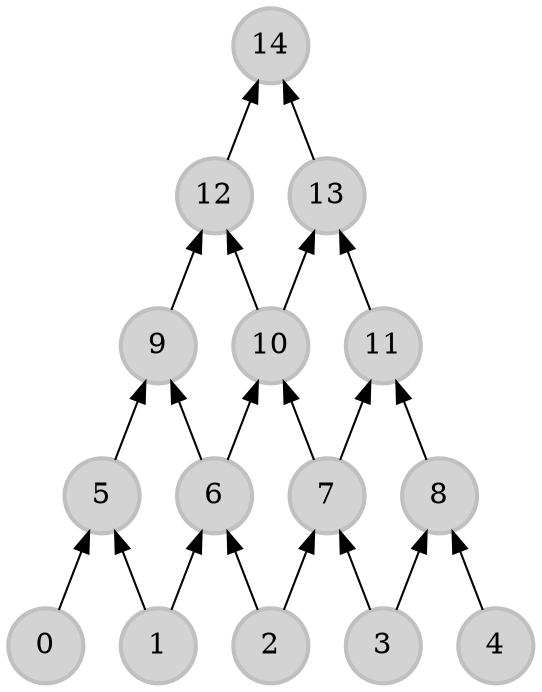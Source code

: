 digraph X {
	 rankdir=BT;
	 0 [label=0,penwidth=2,shape=circle,style=filled,fixedsize=true,color=gray,fontcolor=black,fillcolor=lightgray]
	 1 [label=1,penwidth=2,shape=circle,style=filled,fixedsize=true,color=gray,fontcolor=black,fillcolor=lightgray]
	 2 [label=2,penwidth=2,shape=circle,style=filled,fixedsize=true,color=gray,fontcolor=black,fillcolor=lightgray]
	 3 [label=3,penwidth=2,shape=circle,style=filled,fixedsize=true,color=gray,fontcolor=black,fillcolor=lightgray]
	 4 [label=4,penwidth=2,shape=circle,style=filled,fixedsize=true,color=gray,fontcolor=black,fillcolor=lightgray]
	 5 [label=5,penwidth=2,shape=circle,style=filled,fixedsize=true,color=gray,fontcolor=black,fillcolor=lightgray]
	 6 [label=6,penwidth=2,shape=circle,style=filled,fixedsize=true,color=gray,fontcolor=black,fillcolor=lightgray]
	 7 [label=7,penwidth=2,shape=circle,style=filled,fixedsize=true,color=gray,fontcolor=black,fillcolor=lightgray]
	 8 [label=8,penwidth=2,shape=circle,style=filled,fixedsize=true,color=gray,fontcolor=black,fillcolor=lightgray]
	 9 [label=9,penwidth=2,shape=circle,style=filled,fixedsize=true,color=gray,fontcolor=black,fillcolor=lightgray]
	 10 [label=10,penwidth=2,shape=circle,style=filled,fixedsize=true,color=gray,fontcolor=black,fillcolor=lightgray]
	 11 [label=11,penwidth=2,shape=circle,style=filled,fixedsize=true,color=gray,fontcolor=black,fillcolor=lightgray]
	 12 [label=12,penwidth=2,shape=circle,style=filled,fixedsize=true,color=gray,fontcolor=black,fillcolor=lightgray]
	 13 [label=13,penwidth=2,shape=circle,style=filled,fixedsize=true,color=gray,fontcolor=black,fillcolor=lightgray]
	 14 [label=14,penwidth=2,shape=circle,style=filled,fixedsize=true,color=gray,fontcolor=black,fillcolor=lightgray]
	 /* Arcs outgoing from 0 (key 0)*/ 
	 0 -> 5;

	 /* Arcs outgoing from 1 (key 1)*/ 
	 1 -> 5;
	 1 -> 6;

	 /* Arcs outgoing from 2 (key 2)*/ 
	 2 -> 6;
	 2 -> 7;

	 /* Arcs outgoing from 3 (key 3)*/ 
	 3 -> 7;
	 3 -> 8;

	 /* Arcs outgoing from 4 (key 4)*/ 
	 4 -> 8;

	 /* Arcs outgoing from 5 (key 5)*/ 
	 5 -> 9;

	 /* Arcs outgoing from 6 (key 6)*/ 
	 6 -> 9;
	 6 -> 10;

	 /* Arcs outgoing from 7 (key 7)*/ 
	 7 -> 10;
	 7 -> 11;

	 /* Arcs outgoing from 8 (key 8)*/ 
	 8 -> 11;

	 /* Arcs outgoing from 9 (key 9)*/ 
	 9 -> 12;

	 /* Arcs outgoing from 10 (key 10)*/ 
	 10 -> 12;
	 10 -> 13;

	 /* Arcs outgoing from 11 (key 11)*/ 
	 11 -> 13;

	 /* Arcs outgoing from 12 (key 12)*/ 
	 12 -> 14;

	 /* Arcs outgoing from 13 (key 13)*/ 
	 13 -> 14;

	 /* Arcs outgoing from 14 (key 14)*/ 

}
digraph X {
	 rankdir=BT;
	 0 [label=0,penwidth=2,shape=circle,style=filled,fixedsize=true,color=gray,fontcolor=black,fillcolor=lightgray]
	 1 [label=1,penwidth=2,shape=circle,style=filled,fixedsize=true,color=gray,fontcolor=white,fillcolor=black]
	 2 [label=2,penwidth=2,shape=circle,style=filled,fixedsize=true,color=gray,fontcolor=black,fillcolor=lightgray]
	 3 [label=3,penwidth=2,shape=circle,style=filled,fixedsize=true,color=gray,fontcolor=black,fillcolor=lightgray]
	 4 [label=4,penwidth=2,shape=circle,style=filled,fixedsize=true,color=gray,fontcolor=black,fillcolor=lightgray]
	 5 [label=5,penwidth=2,shape=circle,style=filled,fixedsize=true,color=gray,fontcolor=black,fillcolor=lightgray]
	 6 [label=6,penwidth=2,shape=circle,style=filled,fixedsize=true,color=gray,fontcolor=black,fillcolor=lightgray]
	 7 [label=7,penwidth=2,shape=circle,style=filled,fixedsize=true,color=gray,fontcolor=black,fillcolor=lightgray]
	 8 [label=8,penwidth=2,shape=circle,style=filled,fixedsize=true,color=gray,fontcolor=black,fillcolor=lightgray]
	 9 [label=9,penwidth=2,shape=circle,style=filled,fixedsize=true,color=gray,fontcolor=black,fillcolor=lightgray]
	 10 [label=10,penwidth=2,shape=circle,style=filled,fixedsize=true,color=gray,fontcolor=black,fillcolor=lightgray]
	 11 [label=11,penwidth=2,shape=circle,style=filled,fixedsize=true,color=gray,fontcolor=black,fillcolor=lightgray]
	 12 [label=12,penwidth=2,shape=circle,style=filled,fixedsize=true,color=gray,fontcolor=black,fillcolor=lightgray]
	 13 [label=13,penwidth=2,shape=circle,style=filled,fixedsize=true,color=gray,fontcolor=black,fillcolor=lightgray]
	 14 [label=14,penwidth=2,shape=circle,style=filled,fixedsize=true,color=gray,fontcolor=black,fillcolor=lightgray]
	 /* Arcs outgoing from 0 (key 0)*/ 
	 0 -> 5;

	 /* Arcs outgoing from 1 (key 1)*/ 
	 1 -> 5;
	 1 -> 6;

	 /* Arcs outgoing from 2 (key 2)*/ 
	 2 -> 6;
	 2 -> 7;

	 /* Arcs outgoing from 3 (key 3)*/ 
	 3 -> 7;
	 3 -> 8;

	 /* Arcs outgoing from 4 (key 4)*/ 
	 4 -> 8;

	 /* Arcs outgoing from 5 (key 5)*/ 
	 5 -> 9;

	 /* Arcs outgoing from 6 (key 6)*/ 
	 6 -> 9;
	 6 -> 10;

	 /* Arcs outgoing from 7 (key 7)*/ 
	 7 -> 10;
	 7 -> 11;

	 /* Arcs outgoing from 8 (key 8)*/ 
	 8 -> 11;

	 /* Arcs outgoing from 9 (key 9)*/ 
	 9 -> 12;

	 /* Arcs outgoing from 10 (key 10)*/ 
	 10 -> 12;
	 10 -> 13;

	 /* Arcs outgoing from 11 (key 11)*/ 
	 11 -> 13;

	 /* Arcs outgoing from 12 (key 12)*/ 
	 12 -> 14;

	 /* Arcs outgoing from 13 (key 13)*/ 
	 13 -> 14;

	 /* Arcs outgoing from 14 (key 14)*/ 

}
digraph X {
	 rankdir=BT;
	 0 [label=0,penwidth=2,shape=circle,style=filled,fixedsize=true,color=gray,fontcolor=black,fillcolor=lightgray]
	 1 [label=1,penwidth=2,shape=circle,style=filled,fixedsize=true,color=gray,fontcolor=white,fillcolor=black]
	 2 [label=2,penwidth=2,shape=circle,style=filled,fixedsize=true,color=gray,fontcolor=white,fillcolor=black]
	 3 [label=3,penwidth=2,shape=circle,style=filled,fixedsize=true,color=gray,fontcolor=black,fillcolor=lightgray]
	 4 [label=4,penwidth=2,shape=circle,style=filled,fixedsize=true,color=gray,fontcolor=black,fillcolor=lightgray]
	 5 [label=5,penwidth=2,shape=circle,style=filled,fixedsize=true,color=gray,fontcolor=black,fillcolor=lightgray]
	 6 [label=6,penwidth=2,shape=circle,style=filled,fixedsize=true,color=gray,fontcolor=black,fillcolor=lightgray]
	 7 [label=7,penwidth=2,shape=circle,style=filled,fixedsize=true,color=gray,fontcolor=black,fillcolor=lightgray]
	 8 [label=8,penwidth=2,shape=circle,style=filled,fixedsize=true,color=gray,fontcolor=black,fillcolor=lightgray]
	 9 [label=9,penwidth=2,shape=circle,style=filled,fixedsize=true,color=gray,fontcolor=black,fillcolor=lightgray]
	 10 [label=10,penwidth=2,shape=circle,style=filled,fixedsize=true,color=gray,fontcolor=black,fillcolor=lightgray]
	 11 [label=11,penwidth=2,shape=circle,style=filled,fixedsize=true,color=gray,fontcolor=black,fillcolor=lightgray]
	 12 [label=12,penwidth=2,shape=circle,style=filled,fixedsize=true,color=gray,fontcolor=black,fillcolor=lightgray]
	 13 [label=13,penwidth=2,shape=circle,style=filled,fixedsize=true,color=gray,fontcolor=black,fillcolor=lightgray]
	 14 [label=14,penwidth=2,shape=circle,style=filled,fixedsize=true,color=gray,fontcolor=black,fillcolor=lightgray]
	 /* Arcs outgoing from 0 (key 0)*/ 
	 0 -> 5;

	 /* Arcs outgoing from 1 (key 1)*/ 
	 1 -> 5;
	 1 -> 6;

	 /* Arcs outgoing from 2 (key 2)*/ 
	 2 -> 6;
	 2 -> 7;

	 /* Arcs outgoing from 3 (key 3)*/ 
	 3 -> 7;
	 3 -> 8;

	 /* Arcs outgoing from 4 (key 4)*/ 
	 4 -> 8;

	 /* Arcs outgoing from 5 (key 5)*/ 
	 5 -> 9;

	 /* Arcs outgoing from 6 (key 6)*/ 
	 6 -> 9;
	 6 -> 10;

	 /* Arcs outgoing from 7 (key 7)*/ 
	 7 -> 10;
	 7 -> 11;

	 /* Arcs outgoing from 8 (key 8)*/ 
	 8 -> 11;

	 /* Arcs outgoing from 9 (key 9)*/ 
	 9 -> 12;

	 /* Arcs outgoing from 10 (key 10)*/ 
	 10 -> 12;
	 10 -> 13;

	 /* Arcs outgoing from 11 (key 11)*/ 
	 11 -> 13;

	 /* Arcs outgoing from 12 (key 12)*/ 
	 12 -> 14;

	 /* Arcs outgoing from 13 (key 13)*/ 
	 13 -> 14;

	 /* Arcs outgoing from 14 (key 14)*/ 

}
digraph X {
	 rankdir=BT;
	 0 [label=0,penwidth=2,shape=circle,style=filled,fixedsize=true,color=gray,fontcolor=black,fillcolor=lightgray]
	 1 [label=1,penwidth=2,shape=circle,style=filled,fixedsize=true,color=gray,fontcolor=white,fillcolor=black]
	 2 [label=2,penwidth=2,shape=circle,style=filled,fixedsize=true,color=gray,fontcolor=white,fillcolor=black]
	 3 [label=3,penwidth=2,shape=circle,style=filled,fixedsize=true,color=gray,fontcolor=black,fillcolor=lightgray]
	 4 [label=4,penwidth=2,shape=circle,style=filled,fixedsize=true,color=gray,fontcolor=black,fillcolor=lightgray]
	 5 [label=5,penwidth=2,shape=circle,style=filled,fixedsize=true,color=gray,fontcolor=black,fillcolor=lightgray]
	 6 [label=6,penwidth=2,shape=circle,style=filled,fixedsize=true,color=gray,fontcolor=white,fillcolor=black]
	 7 [label=7,penwidth=2,shape=circle,style=filled,fixedsize=true,color=gray,fontcolor=black,fillcolor=lightgray]
	 8 [label=8,penwidth=2,shape=circle,style=filled,fixedsize=true,color=gray,fontcolor=black,fillcolor=lightgray]
	 9 [label=9,penwidth=2,shape=circle,style=filled,fixedsize=true,color=gray,fontcolor=black,fillcolor=lightgray]
	 10 [label=10,penwidth=2,shape=circle,style=filled,fixedsize=true,color=gray,fontcolor=black,fillcolor=lightgray]
	 11 [label=11,penwidth=2,shape=circle,style=filled,fixedsize=true,color=gray,fontcolor=black,fillcolor=lightgray]
	 12 [label=12,penwidth=2,shape=circle,style=filled,fixedsize=true,color=gray,fontcolor=black,fillcolor=lightgray]
	 13 [label=13,penwidth=2,shape=circle,style=filled,fixedsize=true,color=gray,fontcolor=black,fillcolor=lightgray]
	 14 [label=14,penwidth=2,shape=circle,style=filled,fixedsize=true,color=gray,fontcolor=black,fillcolor=lightgray]
	 /* Arcs outgoing from 0 (key 0)*/ 
	 0 -> 5;

	 /* Arcs outgoing from 1 (key 1)*/ 
	 1 -> 5;
	 1 -> 6;

	 /* Arcs outgoing from 2 (key 2)*/ 
	 2 -> 6;
	 2 -> 7;

	 /* Arcs outgoing from 3 (key 3)*/ 
	 3 -> 7;
	 3 -> 8;

	 /* Arcs outgoing from 4 (key 4)*/ 
	 4 -> 8;

	 /* Arcs outgoing from 5 (key 5)*/ 
	 5 -> 9;

	 /* Arcs outgoing from 6 (key 6)*/ 
	 6 -> 9;
	 6 -> 10;

	 /* Arcs outgoing from 7 (key 7)*/ 
	 7 -> 10;
	 7 -> 11;

	 /* Arcs outgoing from 8 (key 8)*/ 
	 8 -> 11;

	 /* Arcs outgoing from 9 (key 9)*/ 
	 9 -> 12;

	 /* Arcs outgoing from 10 (key 10)*/ 
	 10 -> 12;
	 10 -> 13;

	 /* Arcs outgoing from 11 (key 11)*/ 
	 11 -> 13;

	 /* Arcs outgoing from 12 (key 12)*/ 
	 12 -> 14;

	 /* Arcs outgoing from 13 (key 13)*/ 
	 13 -> 14;

	 /* Arcs outgoing from 14 (key 14)*/ 

}
digraph X {
	 rankdir=BT;
	 0 [label=0,penwidth=2,shape=circle,style=filled,fixedsize=true,color=gray,fontcolor=black,fillcolor=lightgray]
	 1 [label=1,penwidth=2,shape=circle,style=filled,fixedsize=true,color=gray,fontcolor=black,fillcolor=lightgray]
	 2 [label=2,penwidth=2,shape=circle,style=filled,fixedsize=true,color=gray,fontcolor=white,fillcolor=black]
	 3 [label=3,penwidth=2,shape=circle,style=filled,fixedsize=true,color=gray,fontcolor=black,fillcolor=lightgray]
	 4 [label=4,penwidth=2,shape=circle,style=filled,fixedsize=true,color=gray,fontcolor=black,fillcolor=lightgray]
	 5 [label=5,penwidth=2,shape=circle,style=filled,fixedsize=true,color=gray,fontcolor=black,fillcolor=lightgray]
	 6 [label=6,penwidth=2,shape=circle,style=filled,fixedsize=true,color=gray,fontcolor=white,fillcolor=black]
	 7 [label=7,penwidth=2,shape=circle,style=filled,fixedsize=true,color=gray,fontcolor=black,fillcolor=lightgray]
	 8 [label=8,penwidth=2,shape=circle,style=filled,fixedsize=true,color=gray,fontcolor=black,fillcolor=lightgray]
	 9 [label=9,penwidth=2,shape=circle,style=filled,fixedsize=true,color=gray,fontcolor=black,fillcolor=lightgray]
	 10 [label=10,penwidth=2,shape=circle,style=filled,fixedsize=true,color=gray,fontcolor=black,fillcolor=lightgray]
	 11 [label=11,penwidth=2,shape=circle,style=filled,fixedsize=true,color=gray,fontcolor=black,fillcolor=lightgray]
	 12 [label=12,penwidth=2,shape=circle,style=filled,fixedsize=true,color=gray,fontcolor=black,fillcolor=lightgray]
	 13 [label=13,penwidth=2,shape=circle,style=filled,fixedsize=true,color=gray,fontcolor=black,fillcolor=lightgray]
	 14 [label=14,penwidth=2,shape=circle,style=filled,fixedsize=true,color=gray,fontcolor=black,fillcolor=lightgray]
	 /* Arcs outgoing from 0 (key 0)*/ 
	 0 -> 5;

	 /* Arcs outgoing from 1 (key 1)*/ 
	 1 -> 5;
	 1 -> 6;

	 /* Arcs outgoing from 2 (key 2)*/ 
	 2 -> 6;
	 2 -> 7;

	 /* Arcs outgoing from 3 (key 3)*/ 
	 3 -> 7;
	 3 -> 8;

	 /* Arcs outgoing from 4 (key 4)*/ 
	 4 -> 8;

	 /* Arcs outgoing from 5 (key 5)*/ 
	 5 -> 9;

	 /* Arcs outgoing from 6 (key 6)*/ 
	 6 -> 9;
	 6 -> 10;

	 /* Arcs outgoing from 7 (key 7)*/ 
	 7 -> 10;
	 7 -> 11;

	 /* Arcs outgoing from 8 (key 8)*/ 
	 8 -> 11;

	 /* Arcs outgoing from 9 (key 9)*/ 
	 9 -> 12;

	 /* Arcs outgoing from 10 (key 10)*/ 
	 10 -> 12;
	 10 -> 13;

	 /* Arcs outgoing from 11 (key 11)*/ 
	 11 -> 13;

	 /* Arcs outgoing from 12 (key 12)*/ 
	 12 -> 14;

	 /* Arcs outgoing from 13 (key 13)*/ 
	 13 -> 14;

	 /* Arcs outgoing from 14 (key 14)*/ 

}
digraph X {
	 rankdir=BT;
	 0 [label=0,penwidth=2,shape=circle,style=filled,fixedsize=true,color=gray,fontcolor=black,fillcolor=lightgray]
	 1 [label=1,penwidth=2,shape=circle,style=filled,fixedsize=true,color=gray,fontcolor=black,fillcolor=lightgray]
	 2 [label=2,penwidth=2,shape=circle,style=filled,fixedsize=true,color=gray,fontcolor=white,fillcolor=black]
	 3 [label=3,penwidth=2,shape=circle,style=filled,fixedsize=true,color=gray,fontcolor=white,fillcolor=black]
	 4 [label=4,penwidth=2,shape=circle,style=filled,fixedsize=true,color=gray,fontcolor=black,fillcolor=lightgray]
	 5 [label=5,penwidth=2,shape=circle,style=filled,fixedsize=true,color=gray,fontcolor=black,fillcolor=lightgray]
	 6 [label=6,penwidth=2,shape=circle,style=filled,fixedsize=true,color=gray,fontcolor=white,fillcolor=black]
	 7 [label=7,penwidth=2,shape=circle,style=filled,fixedsize=true,color=gray,fontcolor=black,fillcolor=lightgray]
	 8 [label=8,penwidth=2,shape=circle,style=filled,fixedsize=true,color=gray,fontcolor=black,fillcolor=lightgray]
	 9 [label=9,penwidth=2,shape=circle,style=filled,fixedsize=true,color=gray,fontcolor=black,fillcolor=lightgray]
	 10 [label=10,penwidth=2,shape=circle,style=filled,fixedsize=true,color=gray,fontcolor=black,fillcolor=lightgray]
	 11 [label=11,penwidth=2,shape=circle,style=filled,fixedsize=true,color=gray,fontcolor=black,fillcolor=lightgray]
	 12 [label=12,penwidth=2,shape=circle,style=filled,fixedsize=true,color=gray,fontcolor=black,fillcolor=lightgray]
	 13 [label=13,penwidth=2,shape=circle,style=filled,fixedsize=true,color=gray,fontcolor=black,fillcolor=lightgray]
	 14 [label=14,penwidth=2,shape=circle,style=filled,fixedsize=true,color=gray,fontcolor=black,fillcolor=lightgray]
	 /* Arcs outgoing from 0 (key 0)*/ 
	 0 -> 5;

	 /* Arcs outgoing from 1 (key 1)*/ 
	 1 -> 5;
	 1 -> 6;

	 /* Arcs outgoing from 2 (key 2)*/ 
	 2 -> 6;
	 2 -> 7;

	 /* Arcs outgoing from 3 (key 3)*/ 
	 3 -> 7;
	 3 -> 8;

	 /* Arcs outgoing from 4 (key 4)*/ 
	 4 -> 8;

	 /* Arcs outgoing from 5 (key 5)*/ 
	 5 -> 9;

	 /* Arcs outgoing from 6 (key 6)*/ 
	 6 -> 9;
	 6 -> 10;

	 /* Arcs outgoing from 7 (key 7)*/ 
	 7 -> 10;
	 7 -> 11;

	 /* Arcs outgoing from 8 (key 8)*/ 
	 8 -> 11;

	 /* Arcs outgoing from 9 (key 9)*/ 
	 9 -> 12;

	 /* Arcs outgoing from 10 (key 10)*/ 
	 10 -> 12;
	 10 -> 13;

	 /* Arcs outgoing from 11 (key 11)*/ 
	 11 -> 13;

	 /* Arcs outgoing from 12 (key 12)*/ 
	 12 -> 14;

	 /* Arcs outgoing from 13 (key 13)*/ 
	 13 -> 14;

	 /* Arcs outgoing from 14 (key 14)*/ 

}
digraph X {
	 rankdir=BT;
	 0 [label=0,penwidth=2,shape=circle,style=filled,fixedsize=true,color=gray,fontcolor=black,fillcolor=lightgray]
	 1 [label=1,penwidth=2,shape=circle,style=filled,fixedsize=true,color=gray,fontcolor=black,fillcolor=lightgray]
	 2 [label=2,penwidth=2,shape=circle,style=filled,fixedsize=true,color=gray,fontcolor=white,fillcolor=black]
	 3 [label=3,penwidth=2,shape=circle,style=filled,fixedsize=true,color=gray,fontcolor=white,fillcolor=black]
	 4 [label=4,penwidth=2,shape=circle,style=filled,fixedsize=true,color=gray,fontcolor=black,fillcolor=lightgray]
	 5 [label=5,penwidth=2,shape=circle,style=filled,fixedsize=true,color=gray,fontcolor=black,fillcolor=lightgray]
	 6 [label=6,penwidth=2,shape=circle,style=filled,fixedsize=true,color=gray,fontcolor=white,fillcolor=black]
	 7 [label=7,penwidth=2,shape=circle,style=filled,fixedsize=true,color=gray,fontcolor=white,fillcolor=black]
	 8 [label=8,penwidth=2,shape=circle,style=filled,fixedsize=true,color=gray,fontcolor=black,fillcolor=lightgray]
	 9 [label=9,penwidth=2,shape=circle,style=filled,fixedsize=true,color=gray,fontcolor=black,fillcolor=lightgray]
	 10 [label=10,penwidth=2,shape=circle,style=filled,fixedsize=true,color=gray,fontcolor=black,fillcolor=lightgray]
	 11 [label=11,penwidth=2,shape=circle,style=filled,fixedsize=true,color=gray,fontcolor=black,fillcolor=lightgray]
	 12 [label=12,penwidth=2,shape=circle,style=filled,fixedsize=true,color=gray,fontcolor=black,fillcolor=lightgray]
	 13 [label=13,penwidth=2,shape=circle,style=filled,fixedsize=true,color=gray,fontcolor=black,fillcolor=lightgray]
	 14 [label=14,penwidth=2,shape=circle,style=filled,fixedsize=true,color=gray,fontcolor=black,fillcolor=lightgray]
	 /* Arcs outgoing from 0 (key 0)*/ 
	 0 -> 5;

	 /* Arcs outgoing from 1 (key 1)*/ 
	 1 -> 5;
	 1 -> 6;

	 /* Arcs outgoing from 2 (key 2)*/ 
	 2 -> 6;
	 2 -> 7;

	 /* Arcs outgoing from 3 (key 3)*/ 
	 3 -> 7;
	 3 -> 8;

	 /* Arcs outgoing from 4 (key 4)*/ 
	 4 -> 8;

	 /* Arcs outgoing from 5 (key 5)*/ 
	 5 -> 9;

	 /* Arcs outgoing from 6 (key 6)*/ 
	 6 -> 9;
	 6 -> 10;

	 /* Arcs outgoing from 7 (key 7)*/ 
	 7 -> 10;
	 7 -> 11;

	 /* Arcs outgoing from 8 (key 8)*/ 
	 8 -> 11;

	 /* Arcs outgoing from 9 (key 9)*/ 
	 9 -> 12;

	 /* Arcs outgoing from 10 (key 10)*/ 
	 10 -> 12;
	 10 -> 13;

	 /* Arcs outgoing from 11 (key 11)*/ 
	 11 -> 13;

	 /* Arcs outgoing from 12 (key 12)*/ 
	 12 -> 14;

	 /* Arcs outgoing from 13 (key 13)*/ 
	 13 -> 14;

	 /* Arcs outgoing from 14 (key 14)*/ 

}
digraph X {
	 rankdir=BT;
	 0 [label=0,penwidth=2,shape=circle,style=filled,fixedsize=true,color=gray,fontcolor=black,fillcolor=lightgray]
	 1 [label=1,penwidth=2,shape=circle,style=filled,fixedsize=true,color=gray,fontcolor=black,fillcolor=lightgray]
	 2 [label=2,penwidth=2,shape=circle,style=filled,fixedsize=true,color=gray,fontcolor=white,fillcolor=black]
	 3 [label=3,penwidth=2,shape=circle,style=filled,fixedsize=true,color=gray,fontcolor=white,fillcolor=black]
	 4 [label=4,penwidth=2,shape=circle,style=filled,fixedsize=true,color=gray,fontcolor=black,fillcolor=lightgray]
	 5 [label=5,penwidth=2,shape=circle,style=filled,fixedsize=true,color=gray,fontcolor=black,fillcolor=lightgray]
	 6 [label=6,penwidth=2,shape=circle,style=filled,fixedsize=true,color=gray,fontcolor=white,fillcolor=black]
	 7 [label=7,penwidth=2,shape=circle,style=filled,fixedsize=true,color=gray,fontcolor=white,fillcolor=black]
	 8 [label=8,penwidth=2,shape=circle,style=filled,fixedsize=true,color=gray,fontcolor=black,fillcolor=lightgray]
	 9 [label=9,penwidth=2,shape=circle,style=filled,fixedsize=true,color=gray,fontcolor=black,fillcolor=lightgray]
	 10 [label=10,penwidth=2,shape=circle,style=filled,fixedsize=true,color=gray,fontcolor=white,fillcolor=black]
	 11 [label=11,penwidth=2,shape=circle,style=filled,fixedsize=true,color=gray,fontcolor=black,fillcolor=lightgray]
	 12 [label=12,penwidth=2,shape=circle,style=filled,fixedsize=true,color=gray,fontcolor=black,fillcolor=lightgray]
	 13 [label=13,penwidth=2,shape=circle,style=filled,fixedsize=true,color=gray,fontcolor=black,fillcolor=lightgray]
	 14 [label=14,penwidth=2,shape=circle,style=filled,fixedsize=true,color=gray,fontcolor=black,fillcolor=lightgray]
	 /* Arcs outgoing from 0 (key 0)*/ 
	 0 -> 5;

	 /* Arcs outgoing from 1 (key 1)*/ 
	 1 -> 5;
	 1 -> 6;

	 /* Arcs outgoing from 2 (key 2)*/ 
	 2 -> 6;
	 2 -> 7;

	 /* Arcs outgoing from 3 (key 3)*/ 
	 3 -> 7;
	 3 -> 8;

	 /* Arcs outgoing from 4 (key 4)*/ 
	 4 -> 8;

	 /* Arcs outgoing from 5 (key 5)*/ 
	 5 -> 9;

	 /* Arcs outgoing from 6 (key 6)*/ 
	 6 -> 9;
	 6 -> 10;

	 /* Arcs outgoing from 7 (key 7)*/ 
	 7 -> 10;
	 7 -> 11;

	 /* Arcs outgoing from 8 (key 8)*/ 
	 8 -> 11;

	 /* Arcs outgoing from 9 (key 9)*/ 
	 9 -> 12;

	 /* Arcs outgoing from 10 (key 10)*/ 
	 10 -> 12;
	 10 -> 13;

	 /* Arcs outgoing from 11 (key 11)*/ 
	 11 -> 13;

	 /* Arcs outgoing from 12 (key 12)*/ 
	 12 -> 14;

	 /* Arcs outgoing from 13 (key 13)*/ 
	 13 -> 14;

	 /* Arcs outgoing from 14 (key 14)*/ 

}
digraph X {
	 rankdir=BT;
	 0 [label=0,penwidth=2,shape=circle,style=filled,fixedsize=true,color=gray,fontcolor=black,fillcolor=lightgray]
	 1 [label=1,penwidth=2,shape=circle,style=filled,fixedsize=true,color=gray,fontcolor=black,fillcolor=lightgray]
	 2 [label=2,penwidth=2,shape=circle,style=filled,fixedsize=true,color=gray,fontcolor=white,fillcolor=black]
	 3 [label=3,penwidth=2,shape=circle,style=filled,fixedsize=true,color=gray,fontcolor=white,fillcolor=black]
	 4 [label=4,penwidth=2,shape=circle,style=filled,fixedsize=true,color=gray,fontcolor=black,fillcolor=lightgray]
	 5 [label=5,penwidth=2,shape=circle,style=filled,fixedsize=true,color=gray,fontcolor=black,fillcolor=lightgray]
	 6 [label=6,penwidth=2,shape=circle,style=filled,fixedsize=true,color=gray,fontcolor=white,fillcolor=black]
	 7 [label=7,penwidth=2,shape=circle,style=filled,fixedsize=true,color=gray,fontcolor=black,fillcolor=lightgray]
	 8 [label=8,penwidth=2,shape=circle,style=filled,fixedsize=true,color=gray,fontcolor=black,fillcolor=lightgray]
	 9 [label=9,penwidth=2,shape=circle,style=filled,fixedsize=true,color=gray,fontcolor=black,fillcolor=lightgray]
	 10 [label=10,penwidth=2,shape=circle,style=filled,fixedsize=true,color=gray,fontcolor=white,fillcolor=black]
	 11 [label=11,penwidth=2,shape=circle,style=filled,fixedsize=true,color=gray,fontcolor=black,fillcolor=lightgray]
	 12 [label=12,penwidth=2,shape=circle,style=filled,fixedsize=true,color=gray,fontcolor=black,fillcolor=lightgray]
	 13 [label=13,penwidth=2,shape=circle,style=filled,fixedsize=true,color=gray,fontcolor=black,fillcolor=lightgray]
	 14 [label=14,penwidth=2,shape=circle,style=filled,fixedsize=true,color=gray,fontcolor=black,fillcolor=lightgray]
	 /* Arcs outgoing from 0 (key 0)*/ 
	 0 -> 5;

	 /* Arcs outgoing from 1 (key 1)*/ 
	 1 -> 5;
	 1 -> 6;

	 /* Arcs outgoing from 2 (key 2)*/ 
	 2 -> 6;
	 2 -> 7;

	 /* Arcs outgoing from 3 (key 3)*/ 
	 3 -> 7;
	 3 -> 8;

	 /* Arcs outgoing from 4 (key 4)*/ 
	 4 -> 8;

	 /* Arcs outgoing from 5 (key 5)*/ 
	 5 -> 9;

	 /* Arcs outgoing from 6 (key 6)*/ 
	 6 -> 9;
	 6 -> 10;

	 /* Arcs outgoing from 7 (key 7)*/ 
	 7 -> 10;
	 7 -> 11;

	 /* Arcs outgoing from 8 (key 8)*/ 
	 8 -> 11;

	 /* Arcs outgoing from 9 (key 9)*/ 
	 9 -> 12;

	 /* Arcs outgoing from 10 (key 10)*/ 
	 10 -> 12;
	 10 -> 13;

	 /* Arcs outgoing from 11 (key 11)*/ 
	 11 -> 13;

	 /* Arcs outgoing from 12 (key 12)*/ 
	 12 -> 14;

	 /* Arcs outgoing from 13 (key 13)*/ 
	 13 -> 14;

	 /* Arcs outgoing from 14 (key 14)*/ 

}
digraph X {
	 rankdir=BT;
	 0 [label=0,penwidth=2,shape=circle,style=filled,fixedsize=true,color=gray,fontcolor=white,fillcolor=black]
	 1 [label=1,penwidth=2,shape=circle,style=filled,fixedsize=true,color=gray,fontcolor=black,fillcolor=lightgray]
	 2 [label=2,penwidth=2,shape=circle,style=filled,fixedsize=true,color=gray,fontcolor=white,fillcolor=black]
	 3 [label=3,penwidth=2,shape=circle,style=filled,fixedsize=true,color=gray,fontcolor=white,fillcolor=black]
	 4 [label=4,penwidth=2,shape=circle,style=filled,fixedsize=true,color=gray,fontcolor=black,fillcolor=lightgray]
	 5 [label=5,penwidth=2,shape=circle,style=filled,fixedsize=true,color=gray,fontcolor=black,fillcolor=lightgray]
	 6 [label=6,penwidth=2,shape=circle,style=filled,fixedsize=true,color=gray,fontcolor=white,fillcolor=black]
	 7 [label=7,penwidth=2,shape=circle,style=filled,fixedsize=true,color=gray,fontcolor=black,fillcolor=lightgray]
	 8 [label=8,penwidth=2,shape=circle,style=filled,fixedsize=true,color=gray,fontcolor=black,fillcolor=lightgray]
	 9 [label=9,penwidth=2,shape=circle,style=filled,fixedsize=true,color=gray,fontcolor=black,fillcolor=lightgray]
	 10 [label=10,penwidth=2,shape=circle,style=filled,fixedsize=true,color=gray,fontcolor=white,fillcolor=black]
	 11 [label=11,penwidth=2,shape=circle,style=filled,fixedsize=true,color=gray,fontcolor=black,fillcolor=lightgray]
	 12 [label=12,penwidth=2,shape=circle,style=filled,fixedsize=true,color=gray,fontcolor=black,fillcolor=lightgray]
	 13 [label=13,penwidth=2,shape=circle,style=filled,fixedsize=true,color=gray,fontcolor=black,fillcolor=lightgray]
	 14 [label=14,penwidth=2,shape=circle,style=filled,fixedsize=true,color=gray,fontcolor=black,fillcolor=lightgray]
	 /* Arcs outgoing from 0 (key 0)*/ 
	 0 -> 5;

	 /* Arcs outgoing from 1 (key 1)*/ 
	 1 -> 5;
	 1 -> 6;

	 /* Arcs outgoing from 2 (key 2)*/ 
	 2 -> 6;
	 2 -> 7;

	 /* Arcs outgoing from 3 (key 3)*/ 
	 3 -> 7;
	 3 -> 8;

	 /* Arcs outgoing from 4 (key 4)*/ 
	 4 -> 8;

	 /* Arcs outgoing from 5 (key 5)*/ 
	 5 -> 9;

	 /* Arcs outgoing from 6 (key 6)*/ 
	 6 -> 9;
	 6 -> 10;

	 /* Arcs outgoing from 7 (key 7)*/ 
	 7 -> 10;
	 7 -> 11;

	 /* Arcs outgoing from 8 (key 8)*/ 
	 8 -> 11;

	 /* Arcs outgoing from 9 (key 9)*/ 
	 9 -> 12;

	 /* Arcs outgoing from 10 (key 10)*/ 
	 10 -> 12;
	 10 -> 13;

	 /* Arcs outgoing from 11 (key 11)*/ 
	 11 -> 13;

	 /* Arcs outgoing from 12 (key 12)*/ 
	 12 -> 14;

	 /* Arcs outgoing from 13 (key 13)*/ 
	 13 -> 14;

	 /* Arcs outgoing from 14 (key 14)*/ 

}
digraph X {
	 rankdir=BT;
	 0 [label=0,penwidth=2,shape=circle,style=filled,fixedsize=true,color=gray,fontcolor=white,fillcolor=black]
	 1 [label=1,penwidth=2,shape=circle,style=filled,fixedsize=true,color=gray,fontcolor=black,fillcolor=lightgray]
	 2 [label=2,penwidth=2,shape=circle,style=filled,fixedsize=true,color=gray,fontcolor=black,fillcolor=lightgray]
	 3 [label=3,penwidth=2,shape=circle,style=filled,fixedsize=true,color=gray,fontcolor=white,fillcolor=black]
	 4 [label=4,penwidth=2,shape=circle,style=filled,fixedsize=true,color=gray,fontcolor=black,fillcolor=lightgray]
	 5 [label=5,penwidth=2,shape=circle,style=filled,fixedsize=true,color=gray,fontcolor=black,fillcolor=lightgray]
	 6 [label=6,penwidth=2,shape=circle,style=filled,fixedsize=true,color=gray,fontcolor=white,fillcolor=black]
	 7 [label=7,penwidth=2,shape=circle,style=filled,fixedsize=true,color=gray,fontcolor=black,fillcolor=lightgray]
	 8 [label=8,penwidth=2,shape=circle,style=filled,fixedsize=true,color=gray,fontcolor=black,fillcolor=lightgray]
	 9 [label=9,penwidth=2,shape=circle,style=filled,fixedsize=true,color=gray,fontcolor=black,fillcolor=lightgray]
	 10 [label=10,penwidth=2,shape=circle,style=filled,fixedsize=true,color=gray,fontcolor=white,fillcolor=black]
	 11 [label=11,penwidth=2,shape=circle,style=filled,fixedsize=true,color=gray,fontcolor=black,fillcolor=lightgray]
	 12 [label=12,penwidth=2,shape=circle,style=filled,fixedsize=true,color=gray,fontcolor=black,fillcolor=lightgray]
	 13 [label=13,penwidth=2,shape=circle,style=filled,fixedsize=true,color=gray,fontcolor=black,fillcolor=lightgray]
	 14 [label=14,penwidth=2,shape=circle,style=filled,fixedsize=true,color=gray,fontcolor=black,fillcolor=lightgray]
	 /* Arcs outgoing from 0 (key 0)*/ 
	 0 -> 5;

	 /* Arcs outgoing from 1 (key 1)*/ 
	 1 -> 5;
	 1 -> 6;

	 /* Arcs outgoing from 2 (key 2)*/ 
	 2 -> 6;
	 2 -> 7;

	 /* Arcs outgoing from 3 (key 3)*/ 
	 3 -> 7;
	 3 -> 8;

	 /* Arcs outgoing from 4 (key 4)*/ 
	 4 -> 8;

	 /* Arcs outgoing from 5 (key 5)*/ 
	 5 -> 9;

	 /* Arcs outgoing from 6 (key 6)*/ 
	 6 -> 9;
	 6 -> 10;

	 /* Arcs outgoing from 7 (key 7)*/ 
	 7 -> 10;
	 7 -> 11;

	 /* Arcs outgoing from 8 (key 8)*/ 
	 8 -> 11;

	 /* Arcs outgoing from 9 (key 9)*/ 
	 9 -> 12;

	 /* Arcs outgoing from 10 (key 10)*/ 
	 10 -> 12;
	 10 -> 13;

	 /* Arcs outgoing from 11 (key 11)*/ 
	 11 -> 13;

	 /* Arcs outgoing from 12 (key 12)*/ 
	 12 -> 14;

	 /* Arcs outgoing from 13 (key 13)*/ 
	 13 -> 14;

	 /* Arcs outgoing from 14 (key 14)*/ 

}
digraph X {
	 rankdir=BT;
	 0 [label=0,penwidth=2,shape=circle,style=filled,fixedsize=true,color=gray,fontcolor=white,fillcolor=black]
	 1 [label=1,penwidth=2,shape=circle,style=filled,fixedsize=true,color=gray,fontcolor=white,fillcolor=black]
	 2 [label=2,penwidth=2,shape=circle,style=filled,fixedsize=true,color=gray,fontcolor=black,fillcolor=lightgray]
	 3 [label=3,penwidth=2,shape=circle,style=filled,fixedsize=true,color=gray,fontcolor=white,fillcolor=black]
	 4 [label=4,penwidth=2,shape=circle,style=filled,fixedsize=true,color=gray,fontcolor=black,fillcolor=lightgray]
	 5 [label=5,penwidth=2,shape=circle,style=filled,fixedsize=true,color=gray,fontcolor=black,fillcolor=lightgray]
	 6 [label=6,penwidth=2,shape=circle,style=filled,fixedsize=true,color=gray,fontcolor=white,fillcolor=black]
	 7 [label=7,penwidth=2,shape=circle,style=filled,fixedsize=true,color=gray,fontcolor=black,fillcolor=lightgray]
	 8 [label=8,penwidth=2,shape=circle,style=filled,fixedsize=true,color=gray,fontcolor=black,fillcolor=lightgray]
	 9 [label=9,penwidth=2,shape=circle,style=filled,fixedsize=true,color=gray,fontcolor=black,fillcolor=lightgray]
	 10 [label=10,penwidth=2,shape=circle,style=filled,fixedsize=true,color=gray,fontcolor=white,fillcolor=black]
	 11 [label=11,penwidth=2,shape=circle,style=filled,fixedsize=true,color=gray,fontcolor=black,fillcolor=lightgray]
	 12 [label=12,penwidth=2,shape=circle,style=filled,fixedsize=true,color=gray,fontcolor=black,fillcolor=lightgray]
	 13 [label=13,penwidth=2,shape=circle,style=filled,fixedsize=true,color=gray,fontcolor=black,fillcolor=lightgray]
	 14 [label=14,penwidth=2,shape=circle,style=filled,fixedsize=true,color=gray,fontcolor=black,fillcolor=lightgray]
	 /* Arcs outgoing from 0 (key 0)*/ 
	 0 -> 5;

	 /* Arcs outgoing from 1 (key 1)*/ 
	 1 -> 5;
	 1 -> 6;

	 /* Arcs outgoing from 2 (key 2)*/ 
	 2 -> 6;
	 2 -> 7;

	 /* Arcs outgoing from 3 (key 3)*/ 
	 3 -> 7;
	 3 -> 8;

	 /* Arcs outgoing from 4 (key 4)*/ 
	 4 -> 8;

	 /* Arcs outgoing from 5 (key 5)*/ 
	 5 -> 9;

	 /* Arcs outgoing from 6 (key 6)*/ 
	 6 -> 9;
	 6 -> 10;

	 /* Arcs outgoing from 7 (key 7)*/ 
	 7 -> 10;
	 7 -> 11;

	 /* Arcs outgoing from 8 (key 8)*/ 
	 8 -> 11;

	 /* Arcs outgoing from 9 (key 9)*/ 
	 9 -> 12;

	 /* Arcs outgoing from 10 (key 10)*/ 
	 10 -> 12;
	 10 -> 13;

	 /* Arcs outgoing from 11 (key 11)*/ 
	 11 -> 13;

	 /* Arcs outgoing from 12 (key 12)*/ 
	 12 -> 14;

	 /* Arcs outgoing from 13 (key 13)*/ 
	 13 -> 14;

	 /* Arcs outgoing from 14 (key 14)*/ 

}
digraph X {
	 rankdir=BT;
	 0 [label=0,penwidth=2,shape=circle,style=filled,fixedsize=true,color=gray,fontcolor=white,fillcolor=black]
	 1 [label=1,penwidth=2,shape=circle,style=filled,fixedsize=true,color=gray,fontcolor=white,fillcolor=black]
	 2 [label=2,penwidth=2,shape=circle,style=filled,fixedsize=true,color=gray,fontcolor=black,fillcolor=lightgray]
	 3 [label=3,penwidth=2,shape=circle,style=filled,fixedsize=true,color=gray,fontcolor=black,fillcolor=lightgray]
	 4 [label=4,penwidth=2,shape=circle,style=filled,fixedsize=true,color=gray,fontcolor=black,fillcolor=lightgray]
	 5 [label=5,penwidth=2,shape=circle,style=filled,fixedsize=true,color=gray,fontcolor=black,fillcolor=lightgray]
	 6 [label=6,penwidth=2,shape=circle,style=filled,fixedsize=true,color=gray,fontcolor=white,fillcolor=black]
	 7 [label=7,penwidth=2,shape=circle,style=filled,fixedsize=true,color=gray,fontcolor=black,fillcolor=lightgray]
	 8 [label=8,penwidth=2,shape=circle,style=filled,fixedsize=true,color=gray,fontcolor=black,fillcolor=lightgray]
	 9 [label=9,penwidth=2,shape=circle,style=filled,fixedsize=true,color=gray,fontcolor=black,fillcolor=lightgray]
	 10 [label=10,penwidth=2,shape=circle,style=filled,fixedsize=true,color=gray,fontcolor=white,fillcolor=black]
	 11 [label=11,penwidth=2,shape=circle,style=filled,fixedsize=true,color=gray,fontcolor=black,fillcolor=lightgray]
	 12 [label=12,penwidth=2,shape=circle,style=filled,fixedsize=true,color=gray,fontcolor=black,fillcolor=lightgray]
	 13 [label=13,penwidth=2,shape=circle,style=filled,fixedsize=true,color=gray,fontcolor=black,fillcolor=lightgray]
	 14 [label=14,penwidth=2,shape=circle,style=filled,fixedsize=true,color=gray,fontcolor=black,fillcolor=lightgray]
	 /* Arcs outgoing from 0 (key 0)*/ 
	 0 -> 5;

	 /* Arcs outgoing from 1 (key 1)*/ 
	 1 -> 5;
	 1 -> 6;

	 /* Arcs outgoing from 2 (key 2)*/ 
	 2 -> 6;
	 2 -> 7;

	 /* Arcs outgoing from 3 (key 3)*/ 
	 3 -> 7;
	 3 -> 8;

	 /* Arcs outgoing from 4 (key 4)*/ 
	 4 -> 8;

	 /* Arcs outgoing from 5 (key 5)*/ 
	 5 -> 9;

	 /* Arcs outgoing from 6 (key 6)*/ 
	 6 -> 9;
	 6 -> 10;

	 /* Arcs outgoing from 7 (key 7)*/ 
	 7 -> 10;
	 7 -> 11;

	 /* Arcs outgoing from 8 (key 8)*/ 
	 8 -> 11;

	 /* Arcs outgoing from 9 (key 9)*/ 
	 9 -> 12;

	 /* Arcs outgoing from 10 (key 10)*/ 
	 10 -> 12;
	 10 -> 13;

	 /* Arcs outgoing from 11 (key 11)*/ 
	 11 -> 13;

	 /* Arcs outgoing from 12 (key 12)*/ 
	 12 -> 14;

	 /* Arcs outgoing from 13 (key 13)*/ 
	 13 -> 14;

	 /* Arcs outgoing from 14 (key 14)*/ 

}
digraph X {
	 rankdir=BT;
	 0 [label=0,penwidth=2,shape=circle,style=filled,fixedsize=true,color=gray,fontcolor=white,fillcolor=black]
	 1 [label=1,penwidth=2,shape=circle,style=filled,fixedsize=true,color=gray,fontcolor=white,fillcolor=black]
	 2 [label=2,penwidth=2,shape=circle,style=filled,fixedsize=true,color=gray,fontcolor=black,fillcolor=lightgray]
	 3 [label=3,penwidth=2,shape=circle,style=filled,fixedsize=true,color=gray,fontcolor=black,fillcolor=lightgray]
	 4 [label=4,penwidth=2,shape=circle,style=filled,fixedsize=true,color=gray,fontcolor=black,fillcolor=lightgray]
	 5 [label=5,penwidth=2,shape=circle,style=filled,fixedsize=true,color=gray,fontcolor=white,fillcolor=black]
	 6 [label=6,penwidth=2,shape=circle,style=filled,fixedsize=true,color=gray,fontcolor=white,fillcolor=black]
	 7 [label=7,penwidth=2,shape=circle,style=filled,fixedsize=true,color=gray,fontcolor=black,fillcolor=lightgray]
	 8 [label=8,penwidth=2,shape=circle,style=filled,fixedsize=true,color=gray,fontcolor=black,fillcolor=lightgray]
	 9 [label=9,penwidth=2,shape=circle,style=filled,fixedsize=true,color=gray,fontcolor=black,fillcolor=lightgray]
	 10 [label=10,penwidth=2,shape=circle,style=filled,fixedsize=true,color=gray,fontcolor=white,fillcolor=black]
	 11 [label=11,penwidth=2,shape=circle,style=filled,fixedsize=true,color=gray,fontcolor=black,fillcolor=lightgray]
	 12 [label=12,penwidth=2,shape=circle,style=filled,fixedsize=true,color=gray,fontcolor=black,fillcolor=lightgray]
	 13 [label=13,penwidth=2,shape=circle,style=filled,fixedsize=true,color=gray,fontcolor=black,fillcolor=lightgray]
	 14 [label=14,penwidth=2,shape=circle,style=filled,fixedsize=true,color=gray,fontcolor=black,fillcolor=lightgray]
	 /* Arcs outgoing from 0 (key 0)*/ 
	 0 -> 5;

	 /* Arcs outgoing from 1 (key 1)*/ 
	 1 -> 5;
	 1 -> 6;

	 /* Arcs outgoing from 2 (key 2)*/ 
	 2 -> 6;
	 2 -> 7;

	 /* Arcs outgoing from 3 (key 3)*/ 
	 3 -> 7;
	 3 -> 8;

	 /* Arcs outgoing from 4 (key 4)*/ 
	 4 -> 8;

	 /* Arcs outgoing from 5 (key 5)*/ 
	 5 -> 9;

	 /* Arcs outgoing from 6 (key 6)*/ 
	 6 -> 9;
	 6 -> 10;

	 /* Arcs outgoing from 7 (key 7)*/ 
	 7 -> 10;
	 7 -> 11;

	 /* Arcs outgoing from 8 (key 8)*/ 
	 8 -> 11;

	 /* Arcs outgoing from 9 (key 9)*/ 
	 9 -> 12;

	 /* Arcs outgoing from 10 (key 10)*/ 
	 10 -> 12;
	 10 -> 13;

	 /* Arcs outgoing from 11 (key 11)*/ 
	 11 -> 13;

	 /* Arcs outgoing from 12 (key 12)*/ 
	 12 -> 14;

	 /* Arcs outgoing from 13 (key 13)*/ 
	 13 -> 14;

	 /* Arcs outgoing from 14 (key 14)*/ 

}
digraph X {
	 rankdir=BT;
	 0 [label=0,penwidth=2,shape=circle,style=filled,fixedsize=true,color=gray,fontcolor=black,fillcolor=lightgray]
	 1 [label=1,penwidth=2,shape=circle,style=filled,fixedsize=true,color=gray,fontcolor=white,fillcolor=black]
	 2 [label=2,penwidth=2,shape=circle,style=filled,fixedsize=true,color=gray,fontcolor=black,fillcolor=lightgray]
	 3 [label=3,penwidth=2,shape=circle,style=filled,fixedsize=true,color=gray,fontcolor=black,fillcolor=lightgray]
	 4 [label=4,penwidth=2,shape=circle,style=filled,fixedsize=true,color=gray,fontcolor=black,fillcolor=lightgray]
	 5 [label=5,penwidth=2,shape=circle,style=filled,fixedsize=true,color=gray,fontcolor=white,fillcolor=black]
	 6 [label=6,penwidth=2,shape=circle,style=filled,fixedsize=true,color=gray,fontcolor=white,fillcolor=black]
	 7 [label=7,penwidth=2,shape=circle,style=filled,fixedsize=true,color=gray,fontcolor=black,fillcolor=lightgray]
	 8 [label=8,penwidth=2,shape=circle,style=filled,fixedsize=true,color=gray,fontcolor=black,fillcolor=lightgray]
	 9 [label=9,penwidth=2,shape=circle,style=filled,fixedsize=true,color=gray,fontcolor=black,fillcolor=lightgray]
	 10 [label=10,penwidth=2,shape=circle,style=filled,fixedsize=true,color=gray,fontcolor=white,fillcolor=black]
	 11 [label=11,penwidth=2,shape=circle,style=filled,fixedsize=true,color=gray,fontcolor=black,fillcolor=lightgray]
	 12 [label=12,penwidth=2,shape=circle,style=filled,fixedsize=true,color=gray,fontcolor=black,fillcolor=lightgray]
	 13 [label=13,penwidth=2,shape=circle,style=filled,fixedsize=true,color=gray,fontcolor=black,fillcolor=lightgray]
	 14 [label=14,penwidth=2,shape=circle,style=filled,fixedsize=true,color=gray,fontcolor=black,fillcolor=lightgray]
	 /* Arcs outgoing from 0 (key 0)*/ 
	 0 -> 5;

	 /* Arcs outgoing from 1 (key 1)*/ 
	 1 -> 5;
	 1 -> 6;

	 /* Arcs outgoing from 2 (key 2)*/ 
	 2 -> 6;
	 2 -> 7;

	 /* Arcs outgoing from 3 (key 3)*/ 
	 3 -> 7;
	 3 -> 8;

	 /* Arcs outgoing from 4 (key 4)*/ 
	 4 -> 8;

	 /* Arcs outgoing from 5 (key 5)*/ 
	 5 -> 9;

	 /* Arcs outgoing from 6 (key 6)*/ 
	 6 -> 9;
	 6 -> 10;

	 /* Arcs outgoing from 7 (key 7)*/ 
	 7 -> 10;
	 7 -> 11;

	 /* Arcs outgoing from 8 (key 8)*/ 
	 8 -> 11;

	 /* Arcs outgoing from 9 (key 9)*/ 
	 9 -> 12;

	 /* Arcs outgoing from 10 (key 10)*/ 
	 10 -> 12;
	 10 -> 13;

	 /* Arcs outgoing from 11 (key 11)*/ 
	 11 -> 13;

	 /* Arcs outgoing from 12 (key 12)*/ 
	 12 -> 14;

	 /* Arcs outgoing from 13 (key 13)*/ 
	 13 -> 14;

	 /* Arcs outgoing from 14 (key 14)*/ 

}
digraph X {
	 rankdir=BT;
	 0 [label=0,penwidth=2,shape=circle,style=filled,fixedsize=true,color=gray,fontcolor=black,fillcolor=lightgray]
	 1 [label=1,penwidth=2,shape=circle,style=filled,fixedsize=true,color=gray,fontcolor=black,fillcolor=lightgray]
	 2 [label=2,penwidth=2,shape=circle,style=filled,fixedsize=true,color=gray,fontcolor=black,fillcolor=lightgray]
	 3 [label=3,penwidth=2,shape=circle,style=filled,fixedsize=true,color=gray,fontcolor=black,fillcolor=lightgray]
	 4 [label=4,penwidth=2,shape=circle,style=filled,fixedsize=true,color=gray,fontcolor=black,fillcolor=lightgray]
	 5 [label=5,penwidth=2,shape=circle,style=filled,fixedsize=true,color=gray,fontcolor=white,fillcolor=black]
	 6 [label=6,penwidth=2,shape=circle,style=filled,fixedsize=true,color=gray,fontcolor=white,fillcolor=black]
	 7 [label=7,penwidth=2,shape=circle,style=filled,fixedsize=true,color=gray,fontcolor=black,fillcolor=lightgray]
	 8 [label=8,penwidth=2,shape=circle,style=filled,fixedsize=true,color=gray,fontcolor=black,fillcolor=lightgray]
	 9 [label=9,penwidth=2,shape=circle,style=filled,fixedsize=true,color=gray,fontcolor=black,fillcolor=lightgray]
	 10 [label=10,penwidth=2,shape=circle,style=filled,fixedsize=true,color=gray,fontcolor=white,fillcolor=black]
	 11 [label=11,penwidth=2,shape=circle,style=filled,fixedsize=true,color=gray,fontcolor=black,fillcolor=lightgray]
	 12 [label=12,penwidth=2,shape=circle,style=filled,fixedsize=true,color=gray,fontcolor=black,fillcolor=lightgray]
	 13 [label=13,penwidth=2,shape=circle,style=filled,fixedsize=true,color=gray,fontcolor=black,fillcolor=lightgray]
	 14 [label=14,penwidth=2,shape=circle,style=filled,fixedsize=true,color=gray,fontcolor=black,fillcolor=lightgray]
	 /* Arcs outgoing from 0 (key 0)*/ 
	 0 -> 5;

	 /* Arcs outgoing from 1 (key 1)*/ 
	 1 -> 5;
	 1 -> 6;

	 /* Arcs outgoing from 2 (key 2)*/ 
	 2 -> 6;
	 2 -> 7;

	 /* Arcs outgoing from 3 (key 3)*/ 
	 3 -> 7;
	 3 -> 8;

	 /* Arcs outgoing from 4 (key 4)*/ 
	 4 -> 8;

	 /* Arcs outgoing from 5 (key 5)*/ 
	 5 -> 9;

	 /* Arcs outgoing from 6 (key 6)*/ 
	 6 -> 9;
	 6 -> 10;

	 /* Arcs outgoing from 7 (key 7)*/ 
	 7 -> 10;
	 7 -> 11;

	 /* Arcs outgoing from 8 (key 8)*/ 
	 8 -> 11;

	 /* Arcs outgoing from 9 (key 9)*/ 
	 9 -> 12;

	 /* Arcs outgoing from 10 (key 10)*/ 
	 10 -> 12;
	 10 -> 13;

	 /* Arcs outgoing from 11 (key 11)*/ 
	 11 -> 13;

	 /* Arcs outgoing from 12 (key 12)*/ 
	 12 -> 14;

	 /* Arcs outgoing from 13 (key 13)*/ 
	 13 -> 14;

	 /* Arcs outgoing from 14 (key 14)*/ 

}
digraph X {
	 rankdir=BT;
	 0 [label=0,penwidth=2,shape=circle,style=filled,fixedsize=true,color=gray,fontcolor=black,fillcolor=lightgray]
	 1 [label=1,penwidth=2,shape=circle,style=filled,fixedsize=true,color=gray,fontcolor=black,fillcolor=lightgray]
	 2 [label=2,penwidth=2,shape=circle,style=filled,fixedsize=true,color=gray,fontcolor=black,fillcolor=lightgray]
	 3 [label=3,penwidth=2,shape=circle,style=filled,fixedsize=true,color=gray,fontcolor=black,fillcolor=lightgray]
	 4 [label=4,penwidth=2,shape=circle,style=filled,fixedsize=true,color=gray,fontcolor=black,fillcolor=lightgray]
	 5 [label=5,penwidth=2,shape=circle,style=filled,fixedsize=true,color=gray,fontcolor=white,fillcolor=black]
	 6 [label=6,penwidth=2,shape=circle,style=filled,fixedsize=true,color=gray,fontcolor=white,fillcolor=black]
	 7 [label=7,penwidth=2,shape=circle,style=filled,fixedsize=true,color=gray,fontcolor=black,fillcolor=lightgray]
	 8 [label=8,penwidth=2,shape=circle,style=filled,fixedsize=true,color=gray,fontcolor=black,fillcolor=lightgray]
	 9 [label=9,penwidth=2,shape=circle,style=filled,fixedsize=true,color=gray,fontcolor=white,fillcolor=black]
	 10 [label=10,penwidth=2,shape=circle,style=filled,fixedsize=true,color=gray,fontcolor=white,fillcolor=black]
	 11 [label=11,penwidth=2,shape=circle,style=filled,fixedsize=true,color=gray,fontcolor=black,fillcolor=lightgray]
	 12 [label=12,penwidth=2,shape=circle,style=filled,fixedsize=true,color=gray,fontcolor=black,fillcolor=lightgray]
	 13 [label=13,penwidth=2,shape=circle,style=filled,fixedsize=true,color=gray,fontcolor=black,fillcolor=lightgray]
	 14 [label=14,penwidth=2,shape=circle,style=filled,fixedsize=true,color=gray,fontcolor=black,fillcolor=lightgray]
	 /* Arcs outgoing from 0 (key 0)*/ 
	 0 -> 5;

	 /* Arcs outgoing from 1 (key 1)*/ 
	 1 -> 5;
	 1 -> 6;

	 /* Arcs outgoing from 2 (key 2)*/ 
	 2 -> 6;
	 2 -> 7;

	 /* Arcs outgoing from 3 (key 3)*/ 
	 3 -> 7;
	 3 -> 8;

	 /* Arcs outgoing from 4 (key 4)*/ 
	 4 -> 8;

	 /* Arcs outgoing from 5 (key 5)*/ 
	 5 -> 9;

	 /* Arcs outgoing from 6 (key 6)*/ 
	 6 -> 9;
	 6 -> 10;

	 /* Arcs outgoing from 7 (key 7)*/ 
	 7 -> 10;
	 7 -> 11;

	 /* Arcs outgoing from 8 (key 8)*/ 
	 8 -> 11;

	 /* Arcs outgoing from 9 (key 9)*/ 
	 9 -> 12;

	 /* Arcs outgoing from 10 (key 10)*/ 
	 10 -> 12;
	 10 -> 13;

	 /* Arcs outgoing from 11 (key 11)*/ 
	 11 -> 13;

	 /* Arcs outgoing from 12 (key 12)*/ 
	 12 -> 14;

	 /* Arcs outgoing from 13 (key 13)*/ 
	 13 -> 14;

	 /* Arcs outgoing from 14 (key 14)*/ 

}
digraph X {
	 rankdir=BT;
	 0 [label=0,penwidth=2,shape=circle,style=filled,fixedsize=true,color=gray,fontcolor=black,fillcolor=lightgray]
	 1 [label=1,penwidth=2,shape=circle,style=filled,fixedsize=true,color=gray,fontcolor=black,fillcolor=lightgray]
	 2 [label=2,penwidth=2,shape=circle,style=filled,fixedsize=true,color=gray,fontcolor=black,fillcolor=lightgray]
	 3 [label=3,penwidth=2,shape=circle,style=filled,fixedsize=true,color=gray,fontcolor=black,fillcolor=lightgray]
	 4 [label=4,penwidth=2,shape=circle,style=filled,fixedsize=true,color=gray,fontcolor=black,fillcolor=lightgray]
	 5 [label=5,penwidth=2,shape=circle,style=filled,fixedsize=true,color=gray,fontcolor=white,fillcolor=black]
	 6 [label=6,penwidth=2,shape=circle,style=filled,fixedsize=true,color=gray,fontcolor=white,fillcolor=black]
	 7 [label=7,penwidth=2,shape=circle,style=filled,fixedsize=true,color=gray,fontcolor=black,fillcolor=lightgray]
	 8 [label=8,penwidth=2,shape=circle,style=filled,fixedsize=true,color=gray,fontcolor=black,fillcolor=lightgray]
	 9 [label=9,penwidth=2,shape=circle,style=filled,fixedsize=true,color=gray,fontcolor=white,fillcolor=black]
	 10 [label=10,penwidth=2,shape=circle,style=filled,fixedsize=true,color=gray,fontcolor=white,fillcolor=black]
	 11 [label=11,penwidth=2,shape=circle,style=filled,fixedsize=true,color=gray,fontcolor=black,fillcolor=lightgray]
	 12 [label=12,penwidth=2,shape=circle,style=filled,fixedsize=true,color=gray,fontcolor=white,fillcolor=black]
	 13 [label=13,penwidth=2,shape=circle,style=filled,fixedsize=true,color=gray,fontcolor=black,fillcolor=lightgray]
	 14 [label=14,penwidth=2,shape=circle,style=filled,fixedsize=true,color=gray,fontcolor=black,fillcolor=lightgray]
	 /* Arcs outgoing from 0 (key 0)*/ 
	 0 -> 5;

	 /* Arcs outgoing from 1 (key 1)*/ 
	 1 -> 5;
	 1 -> 6;

	 /* Arcs outgoing from 2 (key 2)*/ 
	 2 -> 6;
	 2 -> 7;

	 /* Arcs outgoing from 3 (key 3)*/ 
	 3 -> 7;
	 3 -> 8;

	 /* Arcs outgoing from 4 (key 4)*/ 
	 4 -> 8;

	 /* Arcs outgoing from 5 (key 5)*/ 
	 5 -> 9;

	 /* Arcs outgoing from 6 (key 6)*/ 
	 6 -> 9;
	 6 -> 10;

	 /* Arcs outgoing from 7 (key 7)*/ 
	 7 -> 10;
	 7 -> 11;

	 /* Arcs outgoing from 8 (key 8)*/ 
	 8 -> 11;

	 /* Arcs outgoing from 9 (key 9)*/ 
	 9 -> 12;

	 /* Arcs outgoing from 10 (key 10)*/ 
	 10 -> 12;
	 10 -> 13;

	 /* Arcs outgoing from 11 (key 11)*/ 
	 11 -> 13;

	 /* Arcs outgoing from 12 (key 12)*/ 
	 12 -> 14;

	 /* Arcs outgoing from 13 (key 13)*/ 
	 13 -> 14;

	 /* Arcs outgoing from 14 (key 14)*/ 

}
digraph X {
	 rankdir=BT;
	 0 [label=0,penwidth=2,shape=circle,style=filled,fixedsize=true,color=gray,fontcolor=black,fillcolor=lightgray]
	 1 [label=1,penwidth=2,shape=circle,style=filled,fixedsize=true,color=gray,fontcolor=black,fillcolor=lightgray]
	 2 [label=2,penwidth=2,shape=circle,style=filled,fixedsize=true,color=gray,fontcolor=black,fillcolor=lightgray]
	 3 [label=3,penwidth=2,shape=circle,style=filled,fixedsize=true,color=gray,fontcolor=black,fillcolor=lightgray]
	 4 [label=4,penwidth=2,shape=circle,style=filled,fixedsize=true,color=gray,fontcolor=black,fillcolor=lightgray]
	 5 [label=5,penwidth=2,shape=circle,style=filled,fixedsize=true,color=gray,fontcolor=white,fillcolor=black]
	 6 [label=6,penwidth=2,shape=circle,style=filled,fixedsize=true,color=gray,fontcolor=white,fillcolor=black]
	 7 [label=7,penwidth=2,shape=circle,style=filled,fixedsize=true,color=gray,fontcolor=black,fillcolor=lightgray]
	 8 [label=8,penwidth=2,shape=circle,style=filled,fixedsize=true,color=gray,fontcolor=black,fillcolor=lightgray]
	 9 [label=9,penwidth=2,shape=circle,style=filled,fixedsize=true,color=gray,fontcolor=black,fillcolor=lightgray]
	 10 [label=10,penwidth=2,shape=circle,style=filled,fixedsize=true,color=gray,fontcolor=white,fillcolor=black]
	 11 [label=11,penwidth=2,shape=circle,style=filled,fixedsize=true,color=gray,fontcolor=black,fillcolor=lightgray]
	 12 [label=12,penwidth=2,shape=circle,style=filled,fixedsize=true,color=gray,fontcolor=white,fillcolor=black]
	 13 [label=13,penwidth=2,shape=circle,style=filled,fixedsize=true,color=gray,fontcolor=black,fillcolor=lightgray]
	 14 [label=14,penwidth=2,shape=circle,style=filled,fixedsize=true,color=gray,fontcolor=black,fillcolor=lightgray]
	 /* Arcs outgoing from 0 (key 0)*/ 
	 0 -> 5;

	 /* Arcs outgoing from 1 (key 1)*/ 
	 1 -> 5;
	 1 -> 6;

	 /* Arcs outgoing from 2 (key 2)*/ 
	 2 -> 6;
	 2 -> 7;

	 /* Arcs outgoing from 3 (key 3)*/ 
	 3 -> 7;
	 3 -> 8;

	 /* Arcs outgoing from 4 (key 4)*/ 
	 4 -> 8;

	 /* Arcs outgoing from 5 (key 5)*/ 
	 5 -> 9;

	 /* Arcs outgoing from 6 (key 6)*/ 
	 6 -> 9;
	 6 -> 10;

	 /* Arcs outgoing from 7 (key 7)*/ 
	 7 -> 10;
	 7 -> 11;

	 /* Arcs outgoing from 8 (key 8)*/ 
	 8 -> 11;

	 /* Arcs outgoing from 9 (key 9)*/ 
	 9 -> 12;

	 /* Arcs outgoing from 10 (key 10)*/ 
	 10 -> 12;
	 10 -> 13;

	 /* Arcs outgoing from 11 (key 11)*/ 
	 11 -> 13;

	 /* Arcs outgoing from 12 (key 12)*/ 
	 12 -> 14;

	 /* Arcs outgoing from 13 (key 13)*/ 
	 13 -> 14;

	 /* Arcs outgoing from 14 (key 14)*/ 

}
digraph X {
	 rankdir=BT;
	 0 [label=0,penwidth=2,shape=circle,style=filled,fixedsize=true,color=gray,fontcolor=white,fillcolor=black]
	 1 [label=1,penwidth=2,shape=circle,style=filled,fixedsize=true,color=gray,fontcolor=black,fillcolor=lightgray]
	 2 [label=2,penwidth=2,shape=circle,style=filled,fixedsize=true,color=gray,fontcolor=black,fillcolor=lightgray]
	 3 [label=3,penwidth=2,shape=circle,style=filled,fixedsize=true,color=gray,fontcolor=black,fillcolor=lightgray]
	 4 [label=4,penwidth=2,shape=circle,style=filled,fixedsize=true,color=gray,fontcolor=black,fillcolor=lightgray]
	 5 [label=5,penwidth=2,shape=circle,style=filled,fixedsize=true,color=gray,fontcolor=white,fillcolor=black]
	 6 [label=6,penwidth=2,shape=circle,style=filled,fixedsize=true,color=gray,fontcolor=white,fillcolor=black]
	 7 [label=7,penwidth=2,shape=circle,style=filled,fixedsize=true,color=gray,fontcolor=black,fillcolor=lightgray]
	 8 [label=8,penwidth=2,shape=circle,style=filled,fixedsize=true,color=gray,fontcolor=black,fillcolor=lightgray]
	 9 [label=9,penwidth=2,shape=circle,style=filled,fixedsize=true,color=gray,fontcolor=black,fillcolor=lightgray]
	 10 [label=10,penwidth=2,shape=circle,style=filled,fixedsize=true,color=gray,fontcolor=white,fillcolor=black]
	 11 [label=11,penwidth=2,shape=circle,style=filled,fixedsize=true,color=gray,fontcolor=black,fillcolor=lightgray]
	 12 [label=12,penwidth=2,shape=circle,style=filled,fixedsize=true,color=gray,fontcolor=white,fillcolor=black]
	 13 [label=13,penwidth=2,shape=circle,style=filled,fixedsize=true,color=gray,fontcolor=black,fillcolor=lightgray]
	 14 [label=14,penwidth=2,shape=circle,style=filled,fixedsize=true,color=gray,fontcolor=black,fillcolor=lightgray]
	 /* Arcs outgoing from 0 (key 0)*/ 
	 0 -> 5;

	 /* Arcs outgoing from 1 (key 1)*/ 
	 1 -> 5;
	 1 -> 6;

	 /* Arcs outgoing from 2 (key 2)*/ 
	 2 -> 6;
	 2 -> 7;

	 /* Arcs outgoing from 3 (key 3)*/ 
	 3 -> 7;
	 3 -> 8;

	 /* Arcs outgoing from 4 (key 4)*/ 
	 4 -> 8;

	 /* Arcs outgoing from 5 (key 5)*/ 
	 5 -> 9;

	 /* Arcs outgoing from 6 (key 6)*/ 
	 6 -> 9;
	 6 -> 10;

	 /* Arcs outgoing from 7 (key 7)*/ 
	 7 -> 10;
	 7 -> 11;

	 /* Arcs outgoing from 8 (key 8)*/ 
	 8 -> 11;

	 /* Arcs outgoing from 9 (key 9)*/ 
	 9 -> 12;

	 /* Arcs outgoing from 10 (key 10)*/ 
	 10 -> 12;
	 10 -> 13;

	 /* Arcs outgoing from 11 (key 11)*/ 
	 11 -> 13;

	 /* Arcs outgoing from 12 (key 12)*/ 
	 12 -> 14;

	 /* Arcs outgoing from 13 (key 13)*/ 
	 13 -> 14;

	 /* Arcs outgoing from 14 (key 14)*/ 

}
digraph X {
	 rankdir=BT;
	 0 [label=0,penwidth=2,shape=circle,style=filled,fixedsize=true,color=gray,fontcolor=white,fillcolor=black]
	 1 [label=1,penwidth=2,shape=circle,style=filled,fixedsize=true,color=gray,fontcolor=white,fillcolor=black]
	 2 [label=2,penwidth=2,shape=circle,style=filled,fixedsize=true,color=gray,fontcolor=black,fillcolor=lightgray]
	 3 [label=3,penwidth=2,shape=circle,style=filled,fixedsize=true,color=gray,fontcolor=black,fillcolor=lightgray]
	 4 [label=4,penwidth=2,shape=circle,style=filled,fixedsize=true,color=gray,fontcolor=black,fillcolor=lightgray]
	 5 [label=5,penwidth=2,shape=circle,style=filled,fixedsize=true,color=gray,fontcolor=white,fillcolor=black]
	 6 [label=6,penwidth=2,shape=circle,style=filled,fixedsize=true,color=gray,fontcolor=white,fillcolor=black]
	 7 [label=7,penwidth=2,shape=circle,style=filled,fixedsize=true,color=gray,fontcolor=black,fillcolor=lightgray]
	 8 [label=8,penwidth=2,shape=circle,style=filled,fixedsize=true,color=gray,fontcolor=black,fillcolor=lightgray]
	 9 [label=9,penwidth=2,shape=circle,style=filled,fixedsize=true,color=gray,fontcolor=black,fillcolor=lightgray]
	 10 [label=10,penwidth=2,shape=circle,style=filled,fixedsize=true,color=gray,fontcolor=white,fillcolor=black]
	 11 [label=11,penwidth=2,shape=circle,style=filled,fixedsize=true,color=gray,fontcolor=black,fillcolor=lightgray]
	 12 [label=12,penwidth=2,shape=circle,style=filled,fixedsize=true,color=gray,fontcolor=white,fillcolor=black]
	 13 [label=13,penwidth=2,shape=circle,style=filled,fixedsize=true,color=gray,fontcolor=black,fillcolor=lightgray]
	 14 [label=14,penwidth=2,shape=circle,style=filled,fixedsize=true,color=gray,fontcolor=black,fillcolor=lightgray]
	 /* Arcs outgoing from 0 (key 0)*/ 
	 0 -> 5;

	 /* Arcs outgoing from 1 (key 1)*/ 
	 1 -> 5;
	 1 -> 6;

	 /* Arcs outgoing from 2 (key 2)*/ 
	 2 -> 6;
	 2 -> 7;

	 /* Arcs outgoing from 3 (key 3)*/ 
	 3 -> 7;
	 3 -> 8;

	 /* Arcs outgoing from 4 (key 4)*/ 
	 4 -> 8;

	 /* Arcs outgoing from 5 (key 5)*/ 
	 5 -> 9;

	 /* Arcs outgoing from 6 (key 6)*/ 
	 6 -> 9;
	 6 -> 10;

	 /* Arcs outgoing from 7 (key 7)*/ 
	 7 -> 10;
	 7 -> 11;

	 /* Arcs outgoing from 8 (key 8)*/ 
	 8 -> 11;

	 /* Arcs outgoing from 9 (key 9)*/ 
	 9 -> 12;

	 /* Arcs outgoing from 10 (key 10)*/ 
	 10 -> 12;
	 10 -> 13;

	 /* Arcs outgoing from 11 (key 11)*/ 
	 11 -> 13;

	 /* Arcs outgoing from 12 (key 12)*/ 
	 12 -> 14;

	 /* Arcs outgoing from 13 (key 13)*/ 
	 13 -> 14;

	 /* Arcs outgoing from 14 (key 14)*/ 

}
digraph X {
	 rankdir=BT;
	 0 [label=0,penwidth=2,shape=circle,style=filled,fixedsize=true,color=gray,fontcolor=white,fillcolor=black]
	 1 [label=1,penwidth=2,shape=circle,style=filled,fixedsize=true,color=gray,fontcolor=white,fillcolor=black]
	 2 [label=2,penwidth=2,shape=circle,style=filled,fixedsize=true,color=gray,fontcolor=black,fillcolor=lightgray]
	 3 [label=3,penwidth=2,shape=circle,style=filled,fixedsize=true,color=gray,fontcolor=black,fillcolor=lightgray]
	 4 [label=4,penwidth=2,shape=circle,style=filled,fixedsize=true,color=gray,fontcolor=black,fillcolor=lightgray]
	 5 [label=5,penwidth=2,shape=circle,style=filled,fixedsize=true,color=gray,fontcolor=black,fillcolor=lightgray]
	 6 [label=6,penwidth=2,shape=circle,style=filled,fixedsize=true,color=gray,fontcolor=white,fillcolor=black]
	 7 [label=7,penwidth=2,shape=circle,style=filled,fixedsize=true,color=gray,fontcolor=black,fillcolor=lightgray]
	 8 [label=8,penwidth=2,shape=circle,style=filled,fixedsize=true,color=gray,fontcolor=black,fillcolor=lightgray]
	 9 [label=9,penwidth=2,shape=circle,style=filled,fixedsize=true,color=gray,fontcolor=black,fillcolor=lightgray]
	 10 [label=10,penwidth=2,shape=circle,style=filled,fixedsize=true,color=gray,fontcolor=white,fillcolor=black]
	 11 [label=11,penwidth=2,shape=circle,style=filled,fixedsize=true,color=gray,fontcolor=black,fillcolor=lightgray]
	 12 [label=12,penwidth=2,shape=circle,style=filled,fixedsize=true,color=gray,fontcolor=white,fillcolor=black]
	 13 [label=13,penwidth=2,shape=circle,style=filled,fixedsize=true,color=gray,fontcolor=black,fillcolor=lightgray]
	 14 [label=14,penwidth=2,shape=circle,style=filled,fixedsize=true,color=gray,fontcolor=black,fillcolor=lightgray]
	 /* Arcs outgoing from 0 (key 0)*/ 
	 0 -> 5;

	 /* Arcs outgoing from 1 (key 1)*/ 
	 1 -> 5;
	 1 -> 6;

	 /* Arcs outgoing from 2 (key 2)*/ 
	 2 -> 6;
	 2 -> 7;

	 /* Arcs outgoing from 3 (key 3)*/ 
	 3 -> 7;
	 3 -> 8;

	 /* Arcs outgoing from 4 (key 4)*/ 
	 4 -> 8;

	 /* Arcs outgoing from 5 (key 5)*/ 
	 5 -> 9;

	 /* Arcs outgoing from 6 (key 6)*/ 
	 6 -> 9;
	 6 -> 10;

	 /* Arcs outgoing from 7 (key 7)*/ 
	 7 -> 10;
	 7 -> 11;

	 /* Arcs outgoing from 8 (key 8)*/ 
	 8 -> 11;

	 /* Arcs outgoing from 9 (key 9)*/ 
	 9 -> 12;

	 /* Arcs outgoing from 10 (key 10)*/ 
	 10 -> 12;
	 10 -> 13;

	 /* Arcs outgoing from 11 (key 11)*/ 
	 11 -> 13;

	 /* Arcs outgoing from 12 (key 12)*/ 
	 12 -> 14;

	 /* Arcs outgoing from 13 (key 13)*/ 
	 13 -> 14;

	 /* Arcs outgoing from 14 (key 14)*/ 

}
digraph X {
	 rankdir=BT;
	 0 [label=0,penwidth=2,shape=circle,style=filled,fixedsize=true,color=gray,fontcolor=black,fillcolor=lightgray]
	 1 [label=1,penwidth=2,shape=circle,style=filled,fixedsize=true,color=gray,fontcolor=white,fillcolor=black]
	 2 [label=2,penwidth=2,shape=circle,style=filled,fixedsize=true,color=gray,fontcolor=black,fillcolor=lightgray]
	 3 [label=3,penwidth=2,shape=circle,style=filled,fixedsize=true,color=gray,fontcolor=black,fillcolor=lightgray]
	 4 [label=4,penwidth=2,shape=circle,style=filled,fixedsize=true,color=gray,fontcolor=black,fillcolor=lightgray]
	 5 [label=5,penwidth=2,shape=circle,style=filled,fixedsize=true,color=gray,fontcolor=black,fillcolor=lightgray]
	 6 [label=6,penwidth=2,shape=circle,style=filled,fixedsize=true,color=gray,fontcolor=white,fillcolor=black]
	 7 [label=7,penwidth=2,shape=circle,style=filled,fixedsize=true,color=gray,fontcolor=black,fillcolor=lightgray]
	 8 [label=8,penwidth=2,shape=circle,style=filled,fixedsize=true,color=gray,fontcolor=black,fillcolor=lightgray]
	 9 [label=9,penwidth=2,shape=circle,style=filled,fixedsize=true,color=gray,fontcolor=black,fillcolor=lightgray]
	 10 [label=10,penwidth=2,shape=circle,style=filled,fixedsize=true,color=gray,fontcolor=white,fillcolor=black]
	 11 [label=11,penwidth=2,shape=circle,style=filled,fixedsize=true,color=gray,fontcolor=black,fillcolor=lightgray]
	 12 [label=12,penwidth=2,shape=circle,style=filled,fixedsize=true,color=gray,fontcolor=white,fillcolor=black]
	 13 [label=13,penwidth=2,shape=circle,style=filled,fixedsize=true,color=gray,fontcolor=black,fillcolor=lightgray]
	 14 [label=14,penwidth=2,shape=circle,style=filled,fixedsize=true,color=gray,fontcolor=black,fillcolor=lightgray]
	 /* Arcs outgoing from 0 (key 0)*/ 
	 0 -> 5;

	 /* Arcs outgoing from 1 (key 1)*/ 
	 1 -> 5;
	 1 -> 6;

	 /* Arcs outgoing from 2 (key 2)*/ 
	 2 -> 6;
	 2 -> 7;

	 /* Arcs outgoing from 3 (key 3)*/ 
	 3 -> 7;
	 3 -> 8;

	 /* Arcs outgoing from 4 (key 4)*/ 
	 4 -> 8;

	 /* Arcs outgoing from 5 (key 5)*/ 
	 5 -> 9;

	 /* Arcs outgoing from 6 (key 6)*/ 
	 6 -> 9;
	 6 -> 10;

	 /* Arcs outgoing from 7 (key 7)*/ 
	 7 -> 10;
	 7 -> 11;

	 /* Arcs outgoing from 8 (key 8)*/ 
	 8 -> 11;

	 /* Arcs outgoing from 9 (key 9)*/ 
	 9 -> 12;

	 /* Arcs outgoing from 10 (key 10)*/ 
	 10 -> 12;
	 10 -> 13;

	 /* Arcs outgoing from 11 (key 11)*/ 
	 11 -> 13;

	 /* Arcs outgoing from 12 (key 12)*/ 
	 12 -> 14;

	 /* Arcs outgoing from 13 (key 13)*/ 
	 13 -> 14;

	 /* Arcs outgoing from 14 (key 14)*/ 

}
digraph X {
	 rankdir=BT;
	 0 [label=0,penwidth=2,shape=circle,style=filled,fixedsize=true,color=gray,fontcolor=black,fillcolor=lightgray]
	 1 [label=1,penwidth=2,shape=circle,style=filled,fixedsize=true,color=gray,fontcolor=white,fillcolor=black]
	 2 [label=2,penwidth=2,shape=circle,style=filled,fixedsize=true,color=gray,fontcolor=white,fillcolor=black]
	 3 [label=3,penwidth=2,shape=circle,style=filled,fixedsize=true,color=gray,fontcolor=black,fillcolor=lightgray]
	 4 [label=4,penwidth=2,shape=circle,style=filled,fixedsize=true,color=gray,fontcolor=black,fillcolor=lightgray]
	 5 [label=5,penwidth=2,shape=circle,style=filled,fixedsize=true,color=gray,fontcolor=black,fillcolor=lightgray]
	 6 [label=6,penwidth=2,shape=circle,style=filled,fixedsize=true,color=gray,fontcolor=white,fillcolor=black]
	 7 [label=7,penwidth=2,shape=circle,style=filled,fixedsize=true,color=gray,fontcolor=black,fillcolor=lightgray]
	 8 [label=8,penwidth=2,shape=circle,style=filled,fixedsize=true,color=gray,fontcolor=black,fillcolor=lightgray]
	 9 [label=9,penwidth=2,shape=circle,style=filled,fixedsize=true,color=gray,fontcolor=black,fillcolor=lightgray]
	 10 [label=10,penwidth=2,shape=circle,style=filled,fixedsize=true,color=gray,fontcolor=white,fillcolor=black]
	 11 [label=11,penwidth=2,shape=circle,style=filled,fixedsize=true,color=gray,fontcolor=black,fillcolor=lightgray]
	 12 [label=12,penwidth=2,shape=circle,style=filled,fixedsize=true,color=gray,fontcolor=white,fillcolor=black]
	 13 [label=13,penwidth=2,shape=circle,style=filled,fixedsize=true,color=gray,fontcolor=black,fillcolor=lightgray]
	 14 [label=14,penwidth=2,shape=circle,style=filled,fixedsize=true,color=gray,fontcolor=black,fillcolor=lightgray]
	 /* Arcs outgoing from 0 (key 0)*/ 
	 0 -> 5;

	 /* Arcs outgoing from 1 (key 1)*/ 
	 1 -> 5;
	 1 -> 6;

	 /* Arcs outgoing from 2 (key 2)*/ 
	 2 -> 6;
	 2 -> 7;

	 /* Arcs outgoing from 3 (key 3)*/ 
	 3 -> 7;
	 3 -> 8;

	 /* Arcs outgoing from 4 (key 4)*/ 
	 4 -> 8;

	 /* Arcs outgoing from 5 (key 5)*/ 
	 5 -> 9;

	 /* Arcs outgoing from 6 (key 6)*/ 
	 6 -> 9;
	 6 -> 10;

	 /* Arcs outgoing from 7 (key 7)*/ 
	 7 -> 10;
	 7 -> 11;

	 /* Arcs outgoing from 8 (key 8)*/ 
	 8 -> 11;

	 /* Arcs outgoing from 9 (key 9)*/ 
	 9 -> 12;

	 /* Arcs outgoing from 10 (key 10)*/ 
	 10 -> 12;
	 10 -> 13;

	 /* Arcs outgoing from 11 (key 11)*/ 
	 11 -> 13;

	 /* Arcs outgoing from 12 (key 12)*/ 
	 12 -> 14;

	 /* Arcs outgoing from 13 (key 13)*/ 
	 13 -> 14;

	 /* Arcs outgoing from 14 (key 14)*/ 

}
digraph X {
	 rankdir=BT;
	 0 [label=0,penwidth=2,shape=circle,style=filled,fixedsize=true,color=gray,fontcolor=black,fillcolor=lightgray]
	 1 [label=1,penwidth=2,shape=circle,style=filled,fixedsize=true,color=gray,fontcolor=white,fillcolor=black]
	 2 [label=2,penwidth=2,shape=circle,style=filled,fixedsize=true,color=gray,fontcolor=white,fillcolor=black]
	 3 [label=3,penwidth=2,shape=circle,style=filled,fixedsize=true,color=gray,fontcolor=white,fillcolor=black]
	 4 [label=4,penwidth=2,shape=circle,style=filled,fixedsize=true,color=gray,fontcolor=black,fillcolor=lightgray]
	 5 [label=5,penwidth=2,shape=circle,style=filled,fixedsize=true,color=gray,fontcolor=black,fillcolor=lightgray]
	 6 [label=6,penwidth=2,shape=circle,style=filled,fixedsize=true,color=gray,fontcolor=white,fillcolor=black]
	 7 [label=7,penwidth=2,shape=circle,style=filled,fixedsize=true,color=gray,fontcolor=black,fillcolor=lightgray]
	 8 [label=8,penwidth=2,shape=circle,style=filled,fixedsize=true,color=gray,fontcolor=black,fillcolor=lightgray]
	 9 [label=9,penwidth=2,shape=circle,style=filled,fixedsize=true,color=gray,fontcolor=black,fillcolor=lightgray]
	 10 [label=10,penwidth=2,shape=circle,style=filled,fixedsize=true,color=gray,fontcolor=white,fillcolor=black]
	 11 [label=11,penwidth=2,shape=circle,style=filled,fixedsize=true,color=gray,fontcolor=black,fillcolor=lightgray]
	 12 [label=12,penwidth=2,shape=circle,style=filled,fixedsize=true,color=gray,fontcolor=white,fillcolor=black]
	 13 [label=13,penwidth=2,shape=circle,style=filled,fixedsize=true,color=gray,fontcolor=black,fillcolor=lightgray]
	 14 [label=14,penwidth=2,shape=circle,style=filled,fixedsize=true,color=gray,fontcolor=black,fillcolor=lightgray]
	 /* Arcs outgoing from 0 (key 0)*/ 
	 0 -> 5;

	 /* Arcs outgoing from 1 (key 1)*/ 
	 1 -> 5;
	 1 -> 6;

	 /* Arcs outgoing from 2 (key 2)*/ 
	 2 -> 6;
	 2 -> 7;

	 /* Arcs outgoing from 3 (key 3)*/ 
	 3 -> 7;
	 3 -> 8;

	 /* Arcs outgoing from 4 (key 4)*/ 
	 4 -> 8;

	 /* Arcs outgoing from 5 (key 5)*/ 
	 5 -> 9;

	 /* Arcs outgoing from 6 (key 6)*/ 
	 6 -> 9;
	 6 -> 10;

	 /* Arcs outgoing from 7 (key 7)*/ 
	 7 -> 10;
	 7 -> 11;

	 /* Arcs outgoing from 8 (key 8)*/ 
	 8 -> 11;

	 /* Arcs outgoing from 9 (key 9)*/ 
	 9 -> 12;

	 /* Arcs outgoing from 10 (key 10)*/ 
	 10 -> 12;
	 10 -> 13;

	 /* Arcs outgoing from 11 (key 11)*/ 
	 11 -> 13;

	 /* Arcs outgoing from 12 (key 12)*/ 
	 12 -> 14;

	 /* Arcs outgoing from 13 (key 13)*/ 
	 13 -> 14;

	 /* Arcs outgoing from 14 (key 14)*/ 

}
digraph X {
	 rankdir=BT;
	 0 [label=0,penwidth=2,shape=circle,style=filled,fixedsize=true,color=gray,fontcolor=black,fillcolor=lightgray]
	 1 [label=1,penwidth=2,shape=circle,style=filled,fixedsize=true,color=gray,fontcolor=white,fillcolor=black]
	 2 [label=2,penwidth=2,shape=circle,style=filled,fixedsize=true,color=gray,fontcolor=white,fillcolor=black]
	 3 [label=3,penwidth=2,shape=circle,style=filled,fixedsize=true,color=gray,fontcolor=white,fillcolor=black]
	 4 [label=4,penwidth=2,shape=circle,style=filled,fixedsize=true,color=gray,fontcolor=black,fillcolor=lightgray]
	 5 [label=5,penwidth=2,shape=circle,style=filled,fixedsize=true,color=gray,fontcolor=black,fillcolor=lightgray]
	 6 [label=6,penwidth=2,shape=circle,style=filled,fixedsize=true,color=gray,fontcolor=black,fillcolor=lightgray]
	 7 [label=7,penwidth=2,shape=circle,style=filled,fixedsize=true,color=gray,fontcolor=black,fillcolor=lightgray]
	 8 [label=8,penwidth=2,shape=circle,style=filled,fixedsize=true,color=gray,fontcolor=black,fillcolor=lightgray]
	 9 [label=9,penwidth=2,shape=circle,style=filled,fixedsize=true,color=gray,fontcolor=black,fillcolor=lightgray]
	 10 [label=10,penwidth=2,shape=circle,style=filled,fixedsize=true,color=gray,fontcolor=white,fillcolor=black]
	 11 [label=11,penwidth=2,shape=circle,style=filled,fixedsize=true,color=gray,fontcolor=black,fillcolor=lightgray]
	 12 [label=12,penwidth=2,shape=circle,style=filled,fixedsize=true,color=gray,fontcolor=white,fillcolor=black]
	 13 [label=13,penwidth=2,shape=circle,style=filled,fixedsize=true,color=gray,fontcolor=black,fillcolor=lightgray]
	 14 [label=14,penwidth=2,shape=circle,style=filled,fixedsize=true,color=gray,fontcolor=black,fillcolor=lightgray]
	 /* Arcs outgoing from 0 (key 0)*/ 
	 0 -> 5;

	 /* Arcs outgoing from 1 (key 1)*/ 
	 1 -> 5;
	 1 -> 6;

	 /* Arcs outgoing from 2 (key 2)*/ 
	 2 -> 6;
	 2 -> 7;

	 /* Arcs outgoing from 3 (key 3)*/ 
	 3 -> 7;
	 3 -> 8;

	 /* Arcs outgoing from 4 (key 4)*/ 
	 4 -> 8;

	 /* Arcs outgoing from 5 (key 5)*/ 
	 5 -> 9;

	 /* Arcs outgoing from 6 (key 6)*/ 
	 6 -> 9;
	 6 -> 10;

	 /* Arcs outgoing from 7 (key 7)*/ 
	 7 -> 10;
	 7 -> 11;

	 /* Arcs outgoing from 8 (key 8)*/ 
	 8 -> 11;

	 /* Arcs outgoing from 9 (key 9)*/ 
	 9 -> 12;

	 /* Arcs outgoing from 10 (key 10)*/ 
	 10 -> 12;
	 10 -> 13;

	 /* Arcs outgoing from 11 (key 11)*/ 
	 11 -> 13;

	 /* Arcs outgoing from 12 (key 12)*/ 
	 12 -> 14;

	 /* Arcs outgoing from 13 (key 13)*/ 
	 13 -> 14;

	 /* Arcs outgoing from 14 (key 14)*/ 

}
digraph X {
	 rankdir=BT;
	 0 [label=0,penwidth=2,shape=circle,style=filled,fixedsize=true,color=gray,fontcolor=black,fillcolor=lightgray]
	 1 [label=1,penwidth=2,shape=circle,style=filled,fixedsize=true,color=gray,fontcolor=black,fillcolor=lightgray]
	 2 [label=2,penwidth=2,shape=circle,style=filled,fixedsize=true,color=gray,fontcolor=white,fillcolor=black]
	 3 [label=3,penwidth=2,shape=circle,style=filled,fixedsize=true,color=gray,fontcolor=white,fillcolor=black]
	 4 [label=4,penwidth=2,shape=circle,style=filled,fixedsize=true,color=gray,fontcolor=black,fillcolor=lightgray]
	 5 [label=5,penwidth=2,shape=circle,style=filled,fixedsize=true,color=gray,fontcolor=black,fillcolor=lightgray]
	 6 [label=6,penwidth=2,shape=circle,style=filled,fixedsize=true,color=gray,fontcolor=black,fillcolor=lightgray]
	 7 [label=7,penwidth=2,shape=circle,style=filled,fixedsize=true,color=gray,fontcolor=black,fillcolor=lightgray]
	 8 [label=8,penwidth=2,shape=circle,style=filled,fixedsize=true,color=gray,fontcolor=black,fillcolor=lightgray]
	 9 [label=9,penwidth=2,shape=circle,style=filled,fixedsize=true,color=gray,fontcolor=black,fillcolor=lightgray]
	 10 [label=10,penwidth=2,shape=circle,style=filled,fixedsize=true,color=gray,fontcolor=white,fillcolor=black]
	 11 [label=11,penwidth=2,shape=circle,style=filled,fixedsize=true,color=gray,fontcolor=black,fillcolor=lightgray]
	 12 [label=12,penwidth=2,shape=circle,style=filled,fixedsize=true,color=gray,fontcolor=white,fillcolor=black]
	 13 [label=13,penwidth=2,shape=circle,style=filled,fixedsize=true,color=gray,fontcolor=black,fillcolor=lightgray]
	 14 [label=14,penwidth=2,shape=circle,style=filled,fixedsize=true,color=gray,fontcolor=black,fillcolor=lightgray]
	 /* Arcs outgoing from 0 (key 0)*/ 
	 0 -> 5;

	 /* Arcs outgoing from 1 (key 1)*/ 
	 1 -> 5;
	 1 -> 6;

	 /* Arcs outgoing from 2 (key 2)*/ 
	 2 -> 6;
	 2 -> 7;

	 /* Arcs outgoing from 3 (key 3)*/ 
	 3 -> 7;
	 3 -> 8;

	 /* Arcs outgoing from 4 (key 4)*/ 
	 4 -> 8;

	 /* Arcs outgoing from 5 (key 5)*/ 
	 5 -> 9;

	 /* Arcs outgoing from 6 (key 6)*/ 
	 6 -> 9;
	 6 -> 10;

	 /* Arcs outgoing from 7 (key 7)*/ 
	 7 -> 10;
	 7 -> 11;

	 /* Arcs outgoing from 8 (key 8)*/ 
	 8 -> 11;

	 /* Arcs outgoing from 9 (key 9)*/ 
	 9 -> 12;

	 /* Arcs outgoing from 10 (key 10)*/ 
	 10 -> 12;
	 10 -> 13;

	 /* Arcs outgoing from 11 (key 11)*/ 
	 11 -> 13;

	 /* Arcs outgoing from 12 (key 12)*/ 
	 12 -> 14;

	 /* Arcs outgoing from 13 (key 13)*/ 
	 13 -> 14;

	 /* Arcs outgoing from 14 (key 14)*/ 

}
digraph X {
	 rankdir=BT;
	 0 [label=0,penwidth=2,shape=circle,style=filled,fixedsize=true,color=gray,fontcolor=black,fillcolor=lightgray]
	 1 [label=1,penwidth=2,shape=circle,style=filled,fixedsize=true,color=gray,fontcolor=black,fillcolor=lightgray]
	 2 [label=2,penwidth=2,shape=circle,style=filled,fixedsize=true,color=gray,fontcolor=white,fillcolor=black]
	 3 [label=3,penwidth=2,shape=circle,style=filled,fixedsize=true,color=gray,fontcolor=white,fillcolor=black]
	 4 [label=4,penwidth=2,shape=circle,style=filled,fixedsize=true,color=gray,fontcolor=white,fillcolor=black]
	 5 [label=5,penwidth=2,shape=circle,style=filled,fixedsize=true,color=gray,fontcolor=black,fillcolor=lightgray]
	 6 [label=6,penwidth=2,shape=circle,style=filled,fixedsize=true,color=gray,fontcolor=black,fillcolor=lightgray]
	 7 [label=7,penwidth=2,shape=circle,style=filled,fixedsize=true,color=gray,fontcolor=black,fillcolor=lightgray]
	 8 [label=8,penwidth=2,shape=circle,style=filled,fixedsize=true,color=gray,fontcolor=black,fillcolor=lightgray]
	 9 [label=9,penwidth=2,shape=circle,style=filled,fixedsize=true,color=gray,fontcolor=black,fillcolor=lightgray]
	 10 [label=10,penwidth=2,shape=circle,style=filled,fixedsize=true,color=gray,fontcolor=white,fillcolor=black]
	 11 [label=11,penwidth=2,shape=circle,style=filled,fixedsize=true,color=gray,fontcolor=black,fillcolor=lightgray]
	 12 [label=12,penwidth=2,shape=circle,style=filled,fixedsize=true,color=gray,fontcolor=white,fillcolor=black]
	 13 [label=13,penwidth=2,shape=circle,style=filled,fixedsize=true,color=gray,fontcolor=black,fillcolor=lightgray]
	 14 [label=14,penwidth=2,shape=circle,style=filled,fixedsize=true,color=gray,fontcolor=black,fillcolor=lightgray]
	 /* Arcs outgoing from 0 (key 0)*/ 
	 0 -> 5;

	 /* Arcs outgoing from 1 (key 1)*/ 
	 1 -> 5;
	 1 -> 6;

	 /* Arcs outgoing from 2 (key 2)*/ 
	 2 -> 6;
	 2 -> 7;

	 /* Arcs outgoing from 3 (key 3)*/ 
	 3 -> 7;
	 3 -> 8;

	 /* Arcs outgoing from 4 (key 4)*/ 
	 4 -> 8;

	 /* Arcs outgoing from 5 (key 5)*/ 
	 5 -> 9;

	 /* Arcs outgoing from 6 (key 6)*/ 
	 6 -> 9;
	 6 -> 10;

	 /* Arcs outgoing from 7 (key 7)*/ 
	 7 -> 10;
	 7 -> 11;

	 /* Arcs outgoing from 8 (key 8)*/ 
	 8 -> 11;

	 /* Arcs outgoing from 9 (key 9)*/ 
	 9 -> 12;

	 /* Arcs outgoing from 10 (key 10)*/ 
	 10 -> 12;
	 10 -> 13;

	 /* Arcs outgoing from 11 (key 11)*/ 
	 11 -> 13;

	 /* Arcs outgoing from 12 (key 12)*/ 
	 12 -> 14;

	 /* Arcs outgoing from 13 (key 13)*/ 
	 13 -> 14;

	 /* Arcs outgoing from 14 (key 14)*/ 

}
digraph X {
	 rankdir=BT;
	 0 [label=0,penwidth=2,shape=circle,style=filled,fixedsize=true,color=gray,fontcolor=black,fillcolor=lightgray]
	 1 [label=1,penwidth=2,shape=circle,style=filled,fixedsize=true,color=gray,fontcolor=black,fillcolor=lightgray]
	 2 [label=2,penwidth=2,shape=circle,style=filled,fixedsize=true,color=gray,fontcolor=white,fillcolor=black]
	 3 [label=3,penwidth=2,shape=circle,style=filled,fixedsize=true,color=gray,fontcolor=white,fillcolor=black]
	 4 [label=4,penwidth=2,shape=circle,style=filled,fixedsize=true,color=gray,fontcolor=white,fillcolor=black]
	 5 [label=5,penwidth=2,shape=circle,style=filled,fixedsize=true,color=gray,fontcolor=black,fillcolor=lightgray]
	 6 [label=6,penwidth=2,shape=circle,style=filled,fixedsize=true,color=gray,fontcolor=black,fillcolor=lightgray]
	 7 [label=7,penwidth=2,shape=circle,style=filled,fixedsize=true,color=gray,fontcolor=white,fillcolor=black]
	 8 [label=8,penwidth=2,shape=circle,style=filled,fixedsize=true,color=gray,fontcolor=black,fillcolor=lightgray]
	 9 [label=9,penwidth=2,shape=circle,style=filled,fixedsize=true,color=gray,fontcolor=black,fillcolor=lightgray]
	 10 [label=10,penwidth=2,shape=circle,style=filled,fixedsize=true,color=gray,fontcolor=white,fillcolor=black]
	 11 [label=11,penwidth=2,shape=circle,style=filled,fixedsize=true,color=gray,fontcolor=black,fillcolor=lightgray]
	 12 [label=12,penwidth=2,shape=circle,style=filled,fixedsize=true,color=gray,fontcolor=white,fillcolor=black]
	 13 [label=13,penwidth=2,shape=circle,style=filled,fixedsize=true,color=gray,fontcolor=black,fillcolor=lightgray]
	 14 [label=14,penwidth=2,shape=circle,style=filled,fixedsize=true,color=gray,fontcolor=black,fillcolor=lightgray]
	 /* Arcs outgoing from 0 (key 0)*/ 
	 0 -> 5;

	 /* Arcs outgoing from 1 (key 1)*/ 
	 1 -> 5;
	 1 -> 6;

	 /* Arcs outgoing from 2 (key 2)*/ 
	 2 -> 6;
	 2 -> 7;

	 /* Arcs outgoing from 3 (key 3)*/ 
	 3 -> 7;
	 3 -> 8;

	 /* Arcs outgoing from 4 (key 4)*/ 
	 4 -> 8;

	 /* Arcs outgoing from 5 (key 5)*/ 
	 5 -> 9;

	 /* Arcs outgoing from 6 (key 6)*/ 
	 6 -> 9;
	 6 -> 10;

	 /* Arcs outgoing from 7 (key 7)*/ 
	 7 -> 10;
	 7 -> 11;

	 /* Arcs outgoing from 8 (key 8)*/ 
	 8 -> 11;

	 /* Arcs outgoing from 9 (key 9)*/ 
	 9 -> 12;

	 /* Arcs outgoing from 10 (key 10)*/ 
	 10 -> 12;
	 10 -> 13;

	 /* Arcs outgoing from 11 (key 11)*/ 
	 11 -> 13;

	 /* Arcs outgoing from 12 (key 12)*/ 
	 12 -> 14;

	 /* Arcs outgoing from 13 (key 13)*/ 
	 13 -> 14;

	 /* Arcs outgoing from 14 (key 14)*/ 

}
digraph X {
	 rankdir=BT;
	 0 [label=0,penwidth=2,shape=circle,style=filled,fixedsize=true,color=gray,fontcolor=black,fillcolor=lightgray]
	 1 [label=1,penwidth=2,shape=circle,style=filled,fixedsize=true,color=gray,fontcolor=black,fillcolor=lightgray]
	 2 [label=2,penwidth=2,shape=circle,style=filled,fixedsize=true,color=gray,fontcolor=black,fillcolor=lightgray]
	 3 [label=3,penwidth=2,shape=circle,style=filled,fixedsize=true,color=gray,fontcolor=white,fillcolor=black]
	 4 [label=4,penwidth=2,shape=circle,style=filled,fixedsize=true,color=gray,fontcolor=white,fillcolor=black]
	 5 [label=5,penwidth=2,shape=circle,style=filled,fixedsize=true,color=gray,fontcolor=black,fillcolor=lightgray]
	 6 [label=6,penwidth=2,shape=circle,style=filled,fixedsize=true,color=gray,fontcolor=black,fillcolor=lightgray]
	 7 [label=7,penwidth=2,shape=circle,style=filled,fixedsize=true,color=gray,fontcolor=white,fillcolor=black]
	 8 [label=8,penwidth=2,shape=circle,style=filled,fixedsize=true,color=gray,fontcolor=black,fillcolor=lightgray]
	 9 [label=9,penwidth=2,shape=circle,style=filled,fixedsize=true,color=gray,fontcolor=black,fillcolor=lightgray]
	 10 [label=10,penwidth=2,shape=circle,style=filled,fixedsize=true,color=gray,fontcolor=white,fillcolor=black]
	 11 [label=11,penwidth=2,shape=circle,style=filled,fixedsize=true,color=gray,fontcolor=black,fillcolor=lightgray]
	 12 [label=12,penwidth=2,shape=circle,style=filled,fixedsize=true,color=gray,fontcolor=white,fillcolor=black]
	 13 [label=13,penwidth=2,shape=circle,style=filled,fixedsize=true,color=gray,fontcolor=black,fillcolor=lightgray]
	 14 [label=14,penwidth=2,shape=circle,style=filled,fixedsize=true,color=gray,fontcolor=black,fillcolor=lightgray]
	 /* Arcs outgoing from 0 (key 0)*/ 
	 0 -> 5;

	 /* Arcs outgoing from 1 (key 1)*/ 
	 1 -> 5;
	 1 -> 6;

	 /* Arcs outgoing from 2 (key 2)*/ 
	 2 -> 6;
	 2 -> 7;

	 /* Arcs outgoing from 3 (key 3)*/ 
	 3 -> 7;
	 3 -> 8;

	 /* Arcs outgoing from 4 (key 4)*/ 
	 4 -> 8;

	 /* Arcs outgoing from 5 (key 5)*/ 
	 5 -> 9;

	 /* Arcs outgoing from 6 (key 6)*/ 
	 6 -> 9;
	 6 -> 10;

	 /* Arcs outgoing from 7 (key 7)*/ 
	 7 -> 10;
	 7 -> 11;

	 /* Arcs outgoing from 8 (key 8)*/ 
	 8 -> 11;

	 /* Arcs outgoing from 9 (key 9)*/ 
	 9 -> 12;

	 /* Arcs outgoing from 10 (key 10)*/ 
	 10 -> 12;
	 10 -> 13;

	 /* Arcs outgoing from 11 (key 11)*/ 
	 11 -> 13;

	 /* Arcs outgoing from 12 (key 12)*/ 
	 12 -> 14;

	 /* Arcs outgoing from 13 (key 13)*/ 
	 13 -> 14;

	 /* Arcs outgoing from 14 (key 14)*/ 

}
digraph X {
	 rankdir=BT;
	 0 [label=0,penwidth=2,shape=circle,style=filled,fixedsize=true,color=gray,fontcolor=black,fillcolor=lightgray]
	 1 [label=1,penwidth=2,shape=circle,style=filled,fixedsize=true,color=gray,fontcolor=black,fillcolor=lightgray]
	 2 [label=2,penwidth=2,shape=circle,style=filled,fixedsize=true,color=gray,fontcolor=black,fillcolor=lightgray]
	 3 [label=3,penwidth=2,shape=circle,style=filled,fixedsize=true,color=gray,fontcolor=white,fillcolor=black]
	 4 [label=4,penwidth=2,shape=circle,style=filled,fixedsize=true,color=gray,fontcolor=white,fillcolor=black]
	 5 [label=5,penwidth=2,shape=circle,style=filled,fixedsize=true,color=gray,fontcolor=black,fillcolor=lightgray]
	 6 [label=6,penwidth=2,shape=circle,style=filled,fixedsize=true,color=gray,fontcolor=black,fillcolor=lightgray]
	 7 [label=7,penwidth=2,shape=circle,style=filled,fixedsize=true,color=gray,fontcolor=white,fillcolor=black]
	 8 [label=8,penwidth=2,shape=circle,style=filled,fixedsize=true,color=gray,fontcolor=white,fillcolor=black]
	 9 [label=9,penwidth=2,shape=circle,style=filled,fixedsize=true,color=gray,fontcolor=black,fillcolor=lightgray]
	 10 [label=10,penwidth=2,shape=circle,style=filled,fixedsize=true,color=gray,fontcolor=white,fillcolor=black]
	 11 [label=11,penwidth=2,shape=circle,style=filled,fixedsize=true,color=gray,fontcolor=black,fillcolor=lightgray]
	 12 [label=12,penwidth=2,shape=circle,style=filled,fixedsize=true,color=gray,fontcolor=white,fillcolor=black]
	 13 [label=13,penwidth=2,shape=circle,style=filled,fixedsize=true,color=gray,fontcolor=black,fillcolor=lightgray]
	 14 [label=14,penwidth=2,shape=circle,style=filled,fixedsize=true,color=gray,fontcolor=black,fillcolor=lightgray]
	 /* Arcs outgoing from 0 (key 0)*/ 
	 0 -> 5;

	 /* Arcs outgoing from 1 (key 1)*/ 
	 1 -> 5;
	 1 -> 6;

	 /* Arcs outgoing from 2 (key 2)*/ 
	 2 -> 6;
	 2 -> 7;

	 /* Arcs outgoing from 3 (key 3)*/ 
	 3 -> 7;
	 3 -> 8;

	 /* Arcs outgoing from 4 (key 4)*/ 
	 4 -> 8;

	 /* Arcs outgoing from 5 (key 5)*/ 
	 5 -> 9;

	 /* Arcs outgoing from 6 (key 6)*/ 
	 6 -> 9;
	 6 -> 10;

	 /* Arcs outgoing from 7 (key 7)*/ 
	 7 -> 10;
	 7 -> 11;

	 /* Arcs outgoing from 8 (key 8)*/ 
	 8 -> 11;

	 /* Arcs outgoing from 9 (key 9)*/ 
	 9 -> 12;

	 /* Arcs outgoing from 10 (key 10)*/ 
	 10 -> 12;
	 10 -> 13;

	 /* Arcs outgoing from 11 (key 11)*/ 
	 11 -> 13;

	 /* Arcs outgoing from 12 (key 12)*/ 
	 12 -> 14;

	 /* Arcs outgoing from 13 (key 13)*/ 
	 13 -> 14;

	 /* Arcs outgoing from 14 (key 14)*/ 

}
digraph X {
	 rankdir=BT;
	 0 [label=0,penwidth=2,shape=circle,style=filled,fixedsize=true,color=gray,fontcolor=black,fillcolor=lightgray]
	 1 [label=1,penwidth=2,shape=circle,style=filled,fixedsize=true,color=gray,fontcolor=black,fillcolor=lightgray]
	 2 [label=2,penwidth=2,shape=circle,style=filled,fixedsize=true,color=gray,fontcolor=black,fillcolor=lightgray]
	 3 [label=3,penwidth=2,shape=circle,style=filled,fixedsize=true,color=gray,fontcolor=black,fillcolor=lightgray]
	 4 [label=4,penwidth=2,shape=circle,style=filled,fixedsize=true,color=gray,fontcolor=white,fillcolor=black]
	 5 [label=5,penwidth=2,shape=circle,style=filled,fixedsize=true,color=gray,fontcolor=black,fillcolor=lightgray]
	 6 [label=6,penwidth=2,shape=circle,style=filled,fixedsize=true,color=gray,fontcolor=black,fillcolor=lightgray]
	 7 [label=7,penwidth=2,shape=circle,style=filled,fixedsize=true,color=gray,fontcolor=white,fillcolor=black]
	 8 [label=8,penwidth=2,shape=circle,style=filled,fixedsize=true,color=gray,fontcolor=white,fillcolor=black]
	 9 [label=9,penwidth=2,shape=circle,style=filled,fixedsize=true,color=gray,fontcolor=black,fillcolor=lightgray]
	 10 [label=10,penwidth=2,shape=circle,style=filled,fixedsize=true,color=gray,fontcolor=white,fillcolor=black]
	 11 [label=11,penwidth=2,shape=circle,style=filled,fixedsize=true,color=gray,fontcolor=black,fillcolor=lightgray]
	 12 [label=12,penwidth=2,shape=circle,style=filled,fixedsize=true,color=gray,fontcolor=white,fillcolor=black]
	 13 [label=13,penwidth=2,shape=circle,style=filled,fixedsize=true,color=gray,fontcolor=black,fillcolor=lightgray]
	 14 [label=14,penwidth=2,shape=circle,style=filled,fixedsize=true,color=gray,fontcolor=black,fillcolor=lightgray]
	 /* Arcs outgoing from 0 (key 0)*/ 
	 0 -> 5;

	 /* Arcs outgoing from 1 (key 1)*/ 
	 1 -> 5;
	 1 -> 6;

	 /* Arcs outgoing from 2 (key 2)*/ 
	 2 -> 6;
	 2 -> 7;

	 /* Arcs outgoing from 3 (key 3)*/ 
	 3 -> 7;
	 3 -> 8;

	 /* Arcs outgoing from 4 (key 4)*/ 
	 4 -> 8;

	 /* Arcs outgoing from 5 (key 5)*/ 
	 5 -> 9;

	 /* Arcs outgoing from 6 (key 6)*/ 
	 6 -> 9;
	 6 -> 10;

	 /* Arcs outgoing from 7 (key 7)*/ 
	 7 -> 10;
	 7 -> 11;

	 /* Arcs outgoing from 8 (key 8)*/ 
	 8 -> 11;

	 /* Arcs outgoing from 9 (key 9)*/ 
	 9 -> 12;

	 /* Arcs outgoing from 10 (key 10)*/ 
	 10 -> 12;
	 10 -> 13;

	 /* Arcs outgoing from 11 (key 11)*/ 
	 11 -> 13;

	 /* Arcs outgoing from 12 (key 12)*/ 
	 12 -> 14;

	 /* Arcs outgoing from 13 (key 13)*/ 
	 13 -> 14;

	 /* Arcs outgoing from 14 (key 14)*/ 

}
digraph X {
	 rankdir=BT;
	 0 [label=0,penwidth=2,shape=circle,style=filled,fixedsize=true,color=gray,fontcolor=black,fillcolor=lightgray]
	 1 [label=1,penwidth=2,shape=circle,style=filled,fixedsize=true,color=gray,fontcolor=black,fillcolor=lightgray]
	 2 [label=2,penwidth=2,shape=circle,style=filled,fixedsize=true,color=gray,fontcolor=black,fillcolor=lightgray]
	 3 [label=3,penwidth=2,shape=circle,style=filled,fixedsize=true,color=gray,fontcolor=black,fillcolor=lightgray]
	 4 [label=4,penwidth=2,shape=circle,style=filled,fixedsize=true,color=gray,fontcolor=black,fillcolor=lightgray]
	 5 [label=5,penwidth=2,shape=circle,style=filled,fixedsize=true,color=gray,fontcolor=black,fillcolor=lightgray]
	 6 [label=6,penwidth=2,shape=circle,style=filled,fixedsize=true,color=gray,fontcolor=black,fillcolor=lightgray]
	 7 [label=7,penwidth=2,shape=circle,style=filled,fixedsize=true,color=gray,fontcolor=white,fillcolor=black]
	 8 [label=8,penwidth=2,shape=circle,style=filled,fixedsize=true,color=gray,fontcolor=white,fillcolor=black]
	 9 [label=9,penwidth=2,shape=circle,style=filled,fixedsize=true,color=gray,fontcolor=black,fillcolor=lightgray]
	 10 [label=10,penwidth=2,shape=circle,style=filled,fixedsize=true,color=gray,fontcolor=white,fillcolor=black]
	 11 [label=11,penwidth=2,shape=circle,style=filled,fixedsize=true,color=gray,fontcolor=black,fillcolor=lightgray]
	 12 [label=12,penwidth=2,shape=circle,style=filled,fixedsize=true,color=gray,fontcolor=white,fillcolor=black]
	 13 [label=13,penwidth=2,shape=circle,style=filled,fixedsize=true,color=gray,fontcolor=black,fillcolor=lightgray]
	 14 [label=14,penwidth=2,shape=circle,style=filled,fixedsize=true,color=gray,fontcolor=black,fillcolor=lightgray]
	 /* Arcs outgoing from 0 (key 0)*/ 
	 0 -> 5;

	 /* Arcs outgoing from 1 (key 1)*/ 
	 1 -> 5;
	 1 -> 6;

	 /* Arcs outgoing from 2 (key 2)*/ 
	 2 -> 6;
	 2 -> 7;

	 /* Arcs outgoing from 3 (key 3)*/ 
	 3 -> 7;
	 3 -> 8;

	 /* Arcs outgoing from 4 (key 4)*/ 
	 4 -> 8;

	 /* Arcs outgoing from 5 (key 5)*/ 
	 5 -> 9;

	 /* Arcs outgoing from 6 (key 6)*/ 
	 6 -> 9;
	 6 -> 10;

	 /* Arcs outgoing from 7 (key 7)*/ 
	 7 -> 10;
	 7 -> 11;

	 /* Arcs outgoing from 8 (key 8)*/ 
	 8 -> 11;

	 /* Arcs outgoing from 9 (key 9)*/ 
	 9 -> 12;

	 /* Arcs outgoing from 10 (key 10)*/ 
	 10 -> 12;
	 10 -> 13;

	 /* Arcs outgoing from 11 (key 11)*/ 
	 11 -> 13;

	 /* Arcs outgoing from 12 (key 12)*/ 
	 12 -> 14;

	 /* Arcs outgoing from 13 (key 13)*/ 
	 13 -> 14;

	 /* Arcs outgoing from 14 (key 14)*/ 

}
digraph X {
	 rankdir=BT;
	 0 [label=0,penwidth=2,shape=circle,style=filled,fixedsize=true,color=gray,fontcolor=black,fillcolor=lightgray]
	 1 [label=1,penwidth=2,shape=circle,style=filled,fixedsize=true,color=gray,fontcolor=black,fillcolor=lightgray]
	 2 [label=2,penwidth=2,shape=circle,style=filled,fixedsize=true,color=gray,fontcolor=black,fillcolor=lightgray]
	 3 [label=3,penwidth=2,shape=circle,style=filled,fixedsize=true,color=gray,fontcolor=black,fillcolor=lightgray]
	 4 [label=4,penwidth=2,shape=circle,style=filled,fixedsize=true,color=gray,fontcolor=black,fillcolor=lightgray]
	 5 [label=5,penwidth=2,shape=circle,style=filled,fixedsize=true,color=gray,fontcolor=black,fillcolor=lightgray]
	 6 [label=6,penwidth=2,shape=circle,style=filled,fixedsize=true,color=gray,fontcolor=black,fillcolor=lightgray]
	 7 [label=7,penwidth=2,shape=circle,style=filled,fixedsize=true,color=gray,fontcolor=white,fillcolor=black]
	 8 [label=8,penwidth=2,shape=circle,style=filled,fixedsize=true,color=gray,fontcolor=white,fillcolor=black]
	 9 [label=9,penwidth=2,shape=circle,style=filled,fixedsize=true,color=gray,fontcolor=black,fillcolor=lightgray]
	 10 [label=10,penwidth=2,shape=circle,style=filled,fixedsize=true,color=gray,fontcolor=white,fillcolor=black]
	 11 [label=11,penwidth=2,shape=circle,style=filled,fixedsize=true,color=gray,fontcolor=white,fillcolor=black]
	 12 [label=12,penwidth=2,shape=circle,style=filled,fixedsize=true,color=gray,fontcolor=white,fillcolor=black]
	 13 [label=13,penwidth=2,shape=circle,style=filled,fixedsize=true,color=gray,fontcolor=black,fillcolor=lightgray]
	 14 [label=14,penwidth=2,shape=circle,style=filled,fixedsize=true,color=gray,fontcolor=black,fillcolor=lightgray]
	 /* Arcs outgoing from 0 (key 0)*/ 
	 0 -> 5;

	 /* Arcs outgoing from 1 (key 1)*/ 
	 1 -> 5;
	 1 -> 6;

	 /* Arcs outgoing from 2 (key 2)*/ 
	 2 -> 6;
	 2 -> 7;

	 /* Arcs outgoing from 3 (key 3)*/ 
	 3 -> 7;
	 3 -> 8;

	 /* Arcs outgoing from 4 (key 4)*/ 
	 4 -> 8;

	 /* Arcs outgoing from 5 (key 5)*/ 
	 5 -> 9;

	 /* Arcs outgoing from 6 (key 6)*/ 
	 6 -> 9;
	 6 -> 10;

	 /* Arcs outgoing from 7 (key 7)*/ 
	 7 -> 10;
	 7 -> 11;

	 /* Arcs outgoing from 8 (key 8)*/ 
	 8 -> 11;

	 /* Arcs outgoing from 9 (key 9)*/ 
	 9 -> 12;

	 /* Arcs outgoing from 10 (key 10)*/ 
	 10 -> 12;
	 10 -> 13;

	 /* Arcs outgoing from 11 (key 11)*/ 
	 11 -> 13;

	 /* Arcs outgoing from 12 (key 12)*/ 
	 12 -> 14;

	 /* Arcs outgoing from 13 (key 13)*/ 
	 13 -> 14;

	 /* Arcs outgoing from 14 (key 14)*/ 

}
digraph X {
	 rankdir=BT;
	 0 [label=0,penwidth=2,shape=circle,style=filled,fixedsize=true,color=gray,fontcolor=black,fillcolor=lightgray]
	 1 [label=1,penwidth=2,shape=circle,style=filled,fixedsize=true,color=gray,fontcolor=black,fillcolor=lightgray]
	 2 [label=2,penwidth=2,shape=circle,style=filled,fixedsize=true,color=gray,fontcolor=black,fillcolor=lightgray]
	 3 [label=3,penwidth=2,shape=circle,style=filled,fixedsize=true,color=gray,fontcolor=black,fillcolor=lightgray]
	 4 [label=4,penwidth=2,shape=circle,style=filled,fixedsize=true,color=gray,fontcolor=black,fillcolor=lightgray]
	 5 [label=5,penwidth=2,shape=circle,style=filled,fixedsize=true,color=gray,fontcolor=black,fillcolor=lightgray]
	 6 [label=6,penwidth=2,shape=circle,style=filled,fixedsize=true,color=gray,fontcolor=black,fillcolor=lightgray]
	 7 [label=7,penwidth=2,shape=circle,style=filled,fixedsize=true,color=gray,fontcolor=white,fillcolor=black]
	 8 [label=8,penwidth=2,shape=circle,style=filled,fixedsize=true,color=gray,fontcolor=white,fillcolor=black]
	 9 [label=9,penwidth=2,shape=circle,style=filled,fixedsize=true,color=gray,fontcolor=black,fillcolor=lightgray]
	 10 [label=10,penwidth=2,shape=circle,style=filled,fixedsize=true,color=gray,fontcolor=white,fillcolor=black]
	 11 [label=11,penwidth=2,shape=circle,style=filled,fixedsize=true,color=gray,fontcolor=white,fillcolor=black]
	 12 [label=12,penwidth=2,shape=circle,style=filled,fixedsize=true,color=gray,fontcolor=white,fillcolor=black]
	 13 [label=13,penwidth=2,shape=circle,style=filled,fixedsize=true,color=gray,fontcolor=white,fillcolor=black]
	 14 [label=14,penwidth=2,shape=circle,style=filled,fixedsize=true,color=gray,fontcolor=black,fillcolor=lightgray]
	 /* Arcs outgoing from 0 (key 0)*/ 
	 0 -> 5;

	 /* Arcs outgoing from 1 (key 1)*/ 
	 1 -> 5;
	 1 -> 6;

	 /* Arcs outgoing from 2 (key 2)*/ 
	 2 -> 6;
	 2 -> 7;

	 /* Arcs outgoing from 3 (key 3)*/ 
	 3 -> 7;
	 3 -> 8;

	 /* Arcs outgoing from 4 (key 4)*/ 
	 4 -> 8;

	 /* Arcs outgoing from 5 (key 5)*/ 
	 5 -> 9;

	 /* Arcs outgoing from 6 (key 6)*/ 
	 6 -> 9;
	 6 -> 10;

	 /* Arcs outgoing from 7 (key 7)*/ 
	 7 -> 10;
	 7 -> 11;

	 /* Arcs outgoing from 8 (key 8)*/ 
	 8 -> 11;

	 /* Arcs outgoing from 9 (key 9)*/ 
	 9 -> 12;

	 /* Arcs outgoing from 10 (key 10)*/ 
	 10 -> 12;
	 10 -> 13;

	 /* Arcs outgoing from 11 (key 11)*/ 
	 11 -> 13;

	 /* Arcs outgoing from 12 (key 12)*/ 
	 12 -> 14;

	 /* Arcs outgoing from 13 (key 13)*/ 
	 13 -> 14;

	 /* Arcs outgoing from 14 (key 14)*/ 

}
digraph X {
	 rankdir=BT;
	 0 [label=0,penwidth=2,shape=circle,style=filled,fixedsize=true,color=gray,fontcolor=black,fillcolor=lightgray]
	 1 [label=1,penwidth=2,shape=circle,style=filled,fixedsize=true,color=gray,fontcolor=black,fillcolor=lightgray]
	 2 [label=2,penwidth=2,shape=circle,style=filled,fixedsize=true,color=gray,fontcolor=black,fillcolor=lightgray]
	 3 [label=3,penwidth=2,shape=circle,style=filled,fixedsize=true,color=gray,fontcolor=black,fillcolor=lightgray]
	 4 [label=4,penwidth=2,shape=circle,style=filled,fixedsize=true,color=gray,fontcolor=black,fillcolor=lightgray]
	 5 [label=5,penwidth=2,shape=circle,style=filled,fixedsize=true,color=gray,fontcolor=black,fillcolor=lightgray]
	 6 [label=6,penwidth=2,shape=circle,style=filled,fixedsize=true,color=gray,fontcolor=black,fillcolor=lightgray]
	 7 [label=7,penwidth=2,shape=circle,style=filled,fixedsize=true,color=gray,fontcolor=white,fillcolor=black]
	 8 [label=8,penwidth=2,shape=circle,style=filled,fixedsize=true,color=gray,fontcolor=white,fillcolor=black]
	 9 [label=9,penwidth=2,shape=circle,style=filled,fixedsize=true,color=gray,fontcolor=black,fillcolor=lightgray]
	 10 [label=10,penwidth=2,shape=circle,style=filled,fixedsize=true,color=gray,fontcolor=white,fillcolor=black]
	 11 [label=11,penwidth=2,shape=circle,style=filled,fixedsize=true,color=gray,fontcolor=black,fillcolor=lightgray]
	 12 [label=12,penwidth=2,shape=circle,style=filled,fixedsize=true,color=gray,fontcolor=white,fillcolor=black]
	 13 [label=13,penwidth=2,shape=circle,style=filled,fixedsize=true,color=gray,fontcolor=white,fillcolor=black]
	 14 [label=14,penwidth=2,shape=circle,style=filled,fixedsize=true,color=gray,fontcolor=black,fillcolor=lightgray]
	 /* Arcs outgoing from 0 (key 0)*/ 
	 0 -> 5;

	 /* Arcs outgoing from 1 (key 1)*/ 
	 1 -> 5;
	 1 -> 6;

	 /* Arcs outgoing from 2 (key 2)*/ 
	 2 -> 6;
	 2 -> 7;

	 /* Arcs outgoing from 3 (key 3)*/ 
	 3 -> 7;
	 3 -> 8;

	 /* Arcs outgoing from 4 (key 4)*/ 
	 4 -> 8;

	 /* Arcs outgoing from 5 (key 5)*/ 
	 5 -> 9;

	 /* Arcs outgoing from 6 (key 6)*/ 
	 6 -> 9;
	 6 -> 10;

	 /* Arcs outgoing from 7 (key 7)*/ 
	 7 -> 10;
	 7 -> 11;

	 /* Arcs outgoing from 8 (key 8)*/ 
	 8 -> 11;

	 /* Arcs outgoing from 9 (key 9)*/ 
	 9 -> 12;

	 /* Arcs outgoing from 10 (key 10)*/ 
	 10 -> 12;
	 10 -> 13;

	 /* Arcs outgoing from 11 (key 11)*/ 
	 11 -> 13;

	 /* Arcs outgoing from 12 (key 12)*/ 
	 12 -> 14;

	 /* Arcs outgoing from 13 (key 13)*/ 
	 13 -> 14;

	 /* Arcs outgoing from 14 (key 14)*/ 

}
digraph X {
	 rankdir=BT;
	 0 [label=0,penwidth=2,shape=circle,style=filled,fixedsize=true,color=gray,fontcolor=black,fillcolor=lightgray]
	 1 [label=1,penwidth=2,shape=circle,style=filled,fixedsize=true,color=gray,fontcolor=black,fillcolor=lightgray]
	 2 [label=2,penwidth=2,shape=circle,style=filled,fixedsize=true,color=gray,fontcolor=black,fillcolor=lightgray]
	 3 [label=3,penwidth=2,shape=circle,style=filled,fixedsize=true,color=gray,fontcolor=black,fillcolor=lightgray]
	 4 [label=4,penwidth=2,shape=circle,style=filled,fixedsize=true,color=gray,fontcolor=black,fillcolor=lightgray]
	 5 [label=5,penwidth=2,shape=circle,style=filled,fixedsize=true,color=gray,fontcolor=black,fillcolor=lightgray]
	 6 [label=6,penwidth=2,shape=circle,style=filled,fixedsize=true,color=gray,fontcolor=black,fillcolor=lightgray]
	 7 [label=7,penwidth=2,shape=circle,style=filled,fixedsize=true,color=gray,fontcolor=white,fillcolor=black]
	 8 [label=8,penwidth=2,shape=circle,style=filled,fixedsize=true,color=gray,fontcolor=white,fillcolor=black]
	 9 [label=9,penwidth=2,shape=circle,style=filled,fixedsize=true,color=gray,fontcolor=black,fillcolor=lightgray]
	 10 [label=10,penwidth=2,shape=circle,style=filled,fixedsize=true,color=gray,fontcolor=white,fillcolor=black]
	 11 [label=11,penwidth=2,shape=circle,style=filled,fixedsize=true,color=gray,fontcolor=black,fillcolor=lightgray]
	 12 [label=12,penwidth=2,shape=circle,style=filled,fixedsize=true,color=gray,fontcolor=white,fillcolor=black]
	 13 [label=13,penwidth=2,shape=circle,style=filled,fixedsize=true,color=gray,fontcolor=white,fillcolor=black]
	 14 [label=14,penwidth=2,shape=circle,style=filled,fixedsize=true,color=gray,fontcolor=white,fillcolor=black]
	 /* Arcs outgoing from 0 (key 0)*/ 
	 0 -> 5;

	 /* Arcs outgoing from 1 (key 1)*/ 
	 1 -> 5;
	 1 -> 6;

	 /* Arcs outgoing from 2 (key 2)*/ 
	 2 -> 6;
	 2 -> 7;

	 /* Arcs outgoing from 3 (key 3)*/ 
	 3 -> 7;
	 3 -> 8;

	 /* Arcs outgoing from 4 (key 4)*/ 
	 4 -> 8;

	 /* Arcs outgoing from 5 (key 5)*/ 
	 5 -> 9;

	 /* Arcs outgoing from 6 (key 6)*/ 
	 6 -> 9;
	 6 -> 10;

	 /* Arcs outgoing from 7 (key 7)*/ 
	 7 -> 10;
	 7 -> 11;

	 /* Arcs outgoing from 8 (key 8)*/ 
	 8 -> 11;

	 /* Arcs outgoing from 9 (key 9)*/ 
	 9 -> 12;

	 /* Arcs outgoing from 10 (key 10)*/ 
	 10 -> 12;
	 10 -> 13;

	 /* Arcs outgoing from 11 (key 11)*/ 
	 11 -> 13;

	 /* Arcs outgoing from 12 (key 12)*/ 
	 12 -> 14;

	 /* Arcs outgoing from 13 (key 13)*/ 
	 13 -> 14;

	 /* Arcs outgoing from 14 (key 14)*/ 

}
digraph X {
	 rankdir=BT;
	 0 [label=0,penwidth=2,shape=circle,style=filled,fixedsize=true,color=gray,fontcolor=black,fillcolor=lightgray]
	 1 [label=1,penwidth=2,shape=circle,style=filled,fixedsize=true,color=gray,fontcolor=black,fillcolor=lightgray]
	 2 [label=2,penwidth=2,shape=circle,style=filled,fixedsize=true,color=gray,fontcolor=black,fillcolor=lightgray]
	 3 [label=3,penwidth=2,shape=circle,style=filled,fixedsize=true,color=gray,fontcolor=black,fillcolor=lightgray]
	 4 [label=4,penwidth=2,shape=circle,style=filled,fixedsize=true,color=gray,fontcolor=black,fillcolor=lightgray]
	 5 [label=5,penwidth=2,shape=circle,style=filled,fixedsize=true,color=gray,fontcolor=black,fillcolor=lightgray]
	 6 [label=6,penwidth=2,shape=circle,style=filled,fixedsize=true,color=gray,fontcolor=black,fillcolor=lightgray]
	 7 [label=7,penwidth=2,shape=circle,style=filled,fixedsize=true,color=gray,fontcolor=white,fillcolor=black]
	 8 [label=8,penwidth=2,shape=circle,style=filled,fixedsize=true,color=gray,fontcolor=white,fillcolor=black]
	 9 [label=9,penwidth=2,shape=circle,style=filled,fixedsize=true,color=gray,fontcolor=black,fillcolor=lightgray]
	 10 [label=10,penwidth=2,shape=circle,style=filled,fixedsize=true,color=gray,fontcolor=white,fillcolor=black]
	 11 [label=11,penwidth=2,shape=circle,style=filled,fixedsize=true,color=gray,fontcolor=black,fillcolor=lightgray]
	 12 [label=12,penwidth=2,shape=circle,style=filled,fixedsize=true,color=gray,fontcolor=white,fillcolor=black]
	 13 [label=13,penwidth=2,shape=circle,style=filled,fixedsize=true,color=gray,fontcolor=white,fillcolor=black]
	 14 [label=14,penwidth=2,shape=circle,style=filled,fixedsize=true,color=gray,fontcolor=black,fillcolor=lightgray]
	 /* Arcs outgoing from 0 (key 0)*/ 
	 0 -> 5;

	 /* Arcs outgoing from 1 (key 1)*/ 
	 1 -> 5;
	 1 -> 6;

	 /* Arcs outgoing from 2 (key 2)*/ 
	 2 -> 6;
	 2 -> 7;

	 /* Arcs outgoing from 3 (key 3)*/ 
	 3 -> 7;
	 3 -> 8;

	 /* Arcs outgoing from 4 (key 4)*/ 
	 4 -> 8;

	 /* Arcs outgoing from 5 (key 5)*/ 
	 5 -> 9;

	 /* Arcs outgoing from 6 (key 6)*/ 
	 6 -> 9;
	 6 -> 10;

	 /* Arcs outgoing from 7 (key 7)*/ 
	 7 -> 10;
	 7 -> 11;

	 /* Arcs outgoing from 8 (key 8)*/ 
	 8 -> 11;

	 /* Arcs outgoing from 9 (key 9)*/ 
	 9 -> 12;

	 /* Arcs outgoing from 10 (key 10)*/ 
	 10 -> 12;
	 10 -> 13;

	 /* Arcs outgoing from 11 (key 11)*/ 
	 11 -> 13;

	 /* Arcs outgoing from 12 (key 12)*/ 
	 12 -> 14;

	 /* Arcs outgoing from 13 (key 13)*/ 
	 13 -> 14;

	 /* Arcs outgoing from 14 (key 14)*/ 

}
digraph X {
	 rankdir=BT;
	 0 [label=0,penwidth=2,shape=circle,style=filled,fixedsize=true,color=gray,fontcolor=black,fillcolor=lightgray]
	 1 [label=1,penwidth=2,shape=circle,style=filled,fixedsize=true,color=gray,fontcolor=black,fillcolor=lightgray]
	 2 [label=2,penwidth=2,shape=circle,style=filled,fixedsize=true,color=gray,fontcolor=black,fillcolor=lightgray]
	 3 [label=3,penwidth=2,shape=circle,style=filled,fixedsize=true,color=gray,fontcolor=black,fillcolor=lightgray]
	 4 [label=4,penwidth=2,shape=circle,style=filled,fixedsize=true,color=gray,fontcolor=black,fillcolor=lightgray]
	 5 [label=5,penwidth=2,shape=circle,style=filled,fixedsize=true,color=gray,fontcolor=black,fillcolor=lightgray]
	 6 [label=6,penwidth=2,shape=circle,style=filled,fixedsize=true,color=gray,fontcolor=black,fillcolor=lightgray]
	 7 [label=7,penwidth=2,shape=circle,style=filled,fixedsize=true,color=gray,fontcolor=white,fillcolor=black]
	 8 [label=8,penwidth=2,shape=circle,style=filled,fixedsize=true,color=gray,fontcolor=white,fillcolor=black]
	 9 [label=9,penwidth=2,shape=circle,style=filled,fixedsize=true,color=gray,fontcolor=black,fillcolor=lightgray]
	 10 [label=10,penwidth=2,shape=circle,style=filled,fixedsize=true,color=gray,fontcolor=white,fillcolor=black]
	 11 [label=11,penwidth=2,shape=circle,style=filled,fixedsize=true,color=gray,fontcolor=white,fillcolor=black]
	 12 [label=12,penwidth=2,shape=circle,style=filled,fixedsize=true,color=gray,fontcolor=white,fillcolor=black]
	 13 [label=13,penwidth=2,shape=circle,style=filled,fixedsize=true,color=gray,fontcolor=white,fillcolor=black]
	 14 [label=14,penwidth=2,shape=circle,style=filled,fixedsize=true,color=gray,fontcolor=black,fillcolor=lightgray]
	 /* Arcs outgoing from 0 (key 0)*/ 
	 0 -> 5;

	 /* Arcs outgoing from 1 (key 1)*/ 
	 1 -> 5;
	 1 -> 6;

	 /* Arcs outgoing from 2 (key 2)*/ 
	 2 -> 6;
	 2 -> 7;

	 /* Arcs outgoing from 3 (key 3)*/ 
	 3 -> 7;
	 3 -> 8;

	 /* Arcs outgoing from 4 (key 4)*/ 
	 4 -> 8;

	 /* Arcs outgoing from 5 (key 5)*/ 
	 5 -> 9;

	 /* Arcs outgoing from 6 (key 6)*/ 
	 6 -> 9;
	 6 -> 10;

	 /* Arcs outgoing from 7 (key 7)*/ 
	 7 -> 10;
	 7 -> 11;

	 /* Arcs outgoing from 8 (key 8)*/ 
	 8 -> 11;

	 /* Arcs outgoing from 9 (key 9)*/ 
	 9 -> 12;

	 /* Arcs outgoing from 10 (key 10)*/ 
	 10 -> 12;
	 10 -> 13;

	 /* Arcs outgoing from 11 (key 11)*/ 
	 11 -> 13;

	 /* Arcs outgoing from 12 (key 12)*/ 
	 12 -> 14;

	 /* Arcs outgoing from 13 (key 13)*/ 
	 13 -> 14;

	 /* Arcs outgoing from 14 (key 14)*/ 

}
digraph X {
	 rankdir=BT;
	 0 [label=0,penwidth=2,shape=circle,style=filled,fixedsize=true,color=gray,fontcolor=black,fillcolor=lightgray]
	 1 [label=1,penwidth=2,shape=circle,style=filled,fixedsize=true,color=gray,fontcolor=black,fillcolor=lightgray]
	 2 [label=2,penwidth=2,shape=circle,style=filled,fixedsize=true,color=gray,fontcolor=black,fillcolor=lightgray]
	 3 [label=3,penwidth=2,shape=circle,style=filled,fixedsize=true,color=gray,fontcolor=black,fillcolor=lightgray]
	 4 [label=4,penwidth=2,shape=circle,style=filled,fixedsize=true,color=gray,fontcolor=black,fillcolor=lightgray]
	 5 [label=5,penwidth=2,shape=circle,style=filled,fixedsize=true,color=gray,fontcolor=black,fillcolor=lightgray]
	 6 [label=6,penwidth=2,shape=circle,style=filled,fixedsize=true,color=gray,fontcolor=black,fillcolor=lightgray]
	 7 [label=7,penwidth=2,shape=circle,style=filled,fixedsize=true,color=gray,fontcolor=white,fillcolor=black]
	 8 [label=8,penwidth=2,shape=circle,style=filled,fixedsize=true,color=gray,fontcolor=white,fillcolor=black]
	 9 [label=9,penwidth=2,shape=circle,style=filled,fixedsize=true,color=gray,fontcolor=black,fillcolor=lightgray]
	 10 [label=10,penwidth=2,shape=circle,style=filled,fixedsize=true,color=gray,fontcolor=white,fillcolor=black]
	 11 [label=11,penwidth=2,shape=circle,style=filled,fixedsize=true,color=gray,fontcolor=white,fillcolor=black]
	 12 [label=12,penwidth=2,shape=circle,style=filled,fixedsize=true,color=gray,fontcolor=white,fillcolor=black]
	 13 [label=13,penwidth=2,shape=circle,style=filled,fixedsize=true,color=gray,fontcolor=black,fillcolor=lightgray]
	 14 [label=14,penwidth=2,shape=circle,style=filled,fixedsize=true,color=gray,fontcolor=black,fillcolor=lightgray]
	 /* Arcs outgoing from 0 (key 0)*/ 
	 0 -> 5;

	 /* Arcs outgoing from 1 (key 1)*/ 
	 1 -> 5;
	 1 -> 6;

	 /* Arcs outgoing from 2 (key 2)*/ 
	 2 -> 6;
	 2 -> 7;

	 /* Arcs outgoing from 3 (key 3)*/ 
	 3 -> 7;
	 3 -> 8;

	 /* Arcs outgoing from 4 (key 4)*/ 
	 4 -> 8;

	 /* Arcs outgoing from 5 (key 5)*/ 
	 5 -> 9;

	 /* Arcs outgoing from 6 (key 6)*/ 
	 6 -> 9;
	 6 -> 10;

	 /* Arcs outgoing from 7 (key 7)*/ 
	 7 -> 10;
	 7 -> 11;

	 /* Arcs outgoing from 8 (key 8)*/ 
	 8 -> 11;

	 /* Arcs outgoing from 9 (key 9)*/ 
	 9 -> 12;

	 /* Arcs outgoing from 10 (key 10)*/ 
	 10 -> 12;
	 10 -> 13;

	 /* Arcs outgoing from 11 (key 11)*/ 
	 11 -> 13;

	 /* Arcs outgoing from 12 (key 12)*/ 
	 12 -> 14;

	 /* Arcs outgoing from 13 (key 13)*/ 
	 13 -> 14;

	 /* Arcs outgoing from 14 (key 14)*/ 

}
digraph X {
	 rankdir=BT;
	 0 [label=0,penwidth=2,shape=circle,style=filled,fixedsize=true,color=gray,fontcolor=black,fillcolor=lightgray]
	 1 [label=1,penwidth=2,shape=circle,style=filled,fixedsize=true,color=gray,fontcolor=black,fillcolor=lightgray]
	 2 [label=2,penwidth=2,shape=circle,style=filled,fixedsize=true,color=gray,fontcolor=black,fillcolor=lightgray]
	 3 [label=3,penwidth=2,shape=circle,style=filled,fixedsize=true,color=gray,fontcolor=black,fillcolor=lightgray]
	 4 [label=4,penwidth=2,shape=circle,style=filled,fixedsize=true,color=gray,fontcolor=black,fillcolor=lightgray]
	 5 [label=5,penwidth=2,shape=circle,style=filled,fixedsize=true,color=gray,fontcolor=black,fillcolor=lightgray]
	 6 [label=6,penwidth=2,shape=circle,style=filled,fixedsize=true,color=gray,fontcolor=black,fillcolor=lightgray]
	 7 [label=7,penwidth=2,shape=circle,style=filled,fixedsize=true,color=gray,fontcolor=white,fillcolor=black]
	 8 [label=8,penwidth=2,shape=circle,style=filled,fixedsize=true,color=gray,fontcolor=white,fillcolor=black]
	 9 [label=9,penwidth=2,shape=circle,style=filled,fixedsize=true,color=gray,fontcolor=black,fillcolor=lightgray]
	 10 [label=10,penwidth=2,shape=circle,style=filled,fixedsize=true,color=gray,fontcolor=white,fillcolor=black]
	 11 [label=11,penwidth=2,shape=circle,style=filled,fixedsize=true,color=gray,fontcolor=black,fillcolor=lightgray]
	 12 [label=12,penwidth=2,shape=circle,style=filled,fixedsize=true,color=gray,fontcolor=white,fillcolor=black]
	 13 [label=13,penwidth=2,shape=circle,style=filled,fixedsize=true,color=gray,fontcolor=black,fillcolor=lightgray]
	 14 [label=14,penwidth=2,shape=circle,style=filled,fixedsize=true,color=gray,fontcolor=black,fillcolor=lightgray]
	 /* Arcs outgoing from 0 (key 0)*/ 
	 0 -> 5;

	 /* Arcs outgoing from 1 (key 1)*/ 
	 1 -> 5;
	 1 -> 6;

	 /* Arcs outgoing from 2 (key 2)*/ 
	 2 -> 6;
	 2 -> 7;

	 /* Arcs outgoing from 3 (key 3)*/ 
	 3 -> 7;
	 3 -> 8;

	 /* Arcs outgoing from 4 (key 4)*/ 
	 4 -> 8;

	 /* Arcs outgoing from 5 (key 5)*/ 
	 5 -> 9;

	 /* Arcs outgoing from 6 (key 6)*/ 
	 6 -> 9;
	 6 -> 10;

	 /* Arcs outgoing from 7 (key 7)*/ 
	 7 -> 10;
	 7 -> 11;

	 /* Arcs outgoing from 8 (key 8)*/ 
	 8 -> 11;

	 /* Arcs outgoing from 9 (key 9)*/ 
	 9 -> 12;

	 /* Arcs outgoing from 10 (key 10)*/ 
	 10 -> 12;
	 10 -> 13;

	 /* Arcs outgoing from 11 (key 11)*/ 
	 11 -> 13;

	 /* Arcs outgoing from 12 (key 12)*/ 
	 12 -> 14;

	 /* Arcs outgoing from 13 (key 13)*/ 
	 13 -> 14;

	 /* Arcs outgoing from 14 (key 14)*/ 

}
digraph X {
	 rankdir=BT;
	 0 [label=0,penwidth=2,shape=circle,style=filled,fixedsize=true,color=gray,fontcolor=black,fillcolor=lightgray]
	 1 [label=1,penwidth=2,shape=circle,style=filled,fixedsize=true,color=gray,fontcolor=black,fillcolor=lightgray]
	 2 [label=2,penwidth=2,shape=circle,style=filled,fixedsize=true,color=gray,fontcolor=black,fillcolor=lightgray]
	 3 [label=3,penwidth=2,shape=circle,style=filled,fixedsize=true,color=gray,fontcolor=black,fillcolor=lightgray]
	 4 [label=4,penwidth=2,shape=circle,style=filled,fixedsize=true,color=gray,fontcolor=white,fillcolor=black]
	 5 [label=5,penwidth=2,shape=circle,style=filled,fixedsize=true,color=gray,fontcolor=black,fillcolor=lightgray]
	 6 [label=6,penwidth=2,shape=circle,style=filled,fixedsize=true,color=gray,fontcolor=black,fillcolor=lightgray]
	 7 [label=7,penwidth=2,shape=circle,style=filled,fixedsize=true,color=gray,fontcolor=white,fillcolor=black]
	 8 [label=8,penwidth=2,shape=circle,style=filled,fixedsize=true,color=gray,fontcolor=white,fillcolor=black]
	 9 [label=9,penwidth=2,shape=circle,style=filled,fixedsize=true,color=gray,fontcolor=black,fillcolor=lightgray]
	 10 [label=10,penwidth=2,shape=circle,style=filled,fixedsize=true,color=gray,fontcolor=white,fillcolor=black]
	 11 [label=11,penwidth=2,shape=circle,style=filled,fixedsize=true,color=gray,fontcolor=black,fillcolor=lightgray]
	 12 [label=12,penwidth=2,shape=circle,style=filled,fixedsize=true,color=gray,fontcolor=white,fillcolor=black]
	 13 [label=13,penwidth=2,shape=circle,style=filled,fixedsize=true,color=gray,fontcolor=black,fillcolor=lightgray]
	 14 [label=14,penwidth=2,shape=circle,style=filled,fixedsize=true,color=gray,fontcolor=black,fillcolor=lightgray]
	 /* Arcs outgoing from 0 (key 0)*/ 
	 0 -> 5;

	 /* Arcs outgoing from 1 (key 1)*/ 
	 1 -> 5;
	 1 -> 6;

	 /* Arcs outgoing from 2 (key 2)*/ 
	 2 -> 6;
	 2 -> 7;

	 /* Arcs outgoing from 3 (key 3)*/ 
	 3 -> 7;
	 3 -> 8;

	 /* Arcs outgoing from 4 (key 4)*/ 
	 4 -> 8;

	 /* Arcs outgoing from 5 (key 5)*/ 
	 5 -> 9;

	 /* Arcs outgoing from 6 (key 6)*/ 
	 6 -> 9;
	 6 -> 10;

	 /* Arcs outgoing from 7 (key 7)*/ 
	 7 -> 10;
	 7 -> 11;

	 /* Arcs outgoing from 8 (key 8)*/ 
	 8 -> 11;

	 /* Arcs outgoing from 9 (key 9)*/ 
	 9 -> 12;

	 /* Arcs outgoing from 10 (key 10)*/ 
	 10 -> 12;
	 10 -> 13;

	 /* Arcs outgoing from 11 (key 11)*/ 
	 11 -> 13;

	 /* Arcs outgoing from 12 (key 12)*/ 
	 12 -> 14;

	 /* Arcs outgoing from 13 (key 13)*/ 
	 13 -> 14;

	 /* Arcs outgoing from 14 (key 14)*/ 

}
digraph X {
	 rankdir=BT;
	 0 [label=0,penwidth=2,shape=circle,style=filled,fixedsize=true,color=gray,fontcolor=black,fillcolor=lightgray]
	 1 [label=1,penwidth=2,shape=circle,style=filled,fixedsize=true,color=gray,fontcolor=black,fillcolor=lightgray]
	 2 [label=2,penwidth=2,shape=circle,style=filled,fixedsize=true,color=gray,fontcolor=black,fillcolor=lightgray]
	 3 [label=3,penwidth=2,shape=circle,style=filled,fixedsize=true,color=gray,fontcolor=white,fillcolor=black]
	 4 [label=4,penwidth=2,shape=circle,style=filled,fixedsize=true,color=gray,fontcolor=white,fillcolor=black]
	 5 [label=5,penwidth=2,shape=circle,style=filled,fixedsize=true,color=gray,fontcolor=black,fillcolor=lightgray]
	 6 [label=6,penwidth=2,shape=circle,style=filled,fixedsize=true,color=gray,fontcolor=black,fillcolor=lightgray]
	 7 [label=7,penwidth=2,shape=circle,style=filled,fixedsize=true,color=gray,fontcolor=white,fillcolor=black]
	 8 [label=8,penwidth=2,shape=circle,style=filled,fixedsize=true,color=gray,fontcolor=white,fillcolor=black]
	 9 [label=9,penwidth=2,shape=circle,style=filled,fixedsize=true,color=gray,fontcolor=black,fillcolor=lightgray]
	 10 [label=10,penwidth=2,shape=circle,style=filled,fixedsize=true,color=gray,fontcolor=white,fillcolor=black]
	 11 [label=11,penwidth=2,shape=circle,style=filled,fixedsize=true,color=gray,fontcolor=black,fillcolor=lightgray]
	 12 [label=12,penwidth=2,shape=circle,style=filled,fixedsize=true,color=gray,fontcolor=white,fillcolor=black]
	 13 [label=13,penwidth=2,shape=circle,style=filled,fixedsize=true,color=gray,fontcolor=black,fillcolor=lightgray]
	 14 [label=14,penwidth=2,shape=circle,style=filled,fixedsize=true,color=gray,fontcolor=black,fillcolor=lightgray]
	 /* Arcs outgoing from 0 (key 0)*/ 
	 0 -> 5;

	 /* Arcs outgoing from 1 (key 1)*/ 
	 1 -> 5;
	 1 -> 6;

	 /* Arcs outgoing from 2 (key 2)*/ 
	 2 -> 6;
	 2 -> 7;

	 /* Arcs outgoing from 3 (key 3)*/ 
	 3 -> 7;
	 3 -> 8;

	 /* Arcs outgoing from 4 (key 4)*/ 
	 4 -> 8;

	 /* Arcs outgoing from 5 (key 5)*/ 
	 5 -> 9;

	 /* Arcs outgoing from 6 (key 6)*/ 
	 6 -> 9;
	 6 -> 10;

	 /* Arcs outgoing from 7 (key 7)*/ 
	 7 -> 10;
	 7 -> 11;

	 /* Arcs outgoing from 8 (key 8)*/ 
	 8 -> 11;

	 /* Arcs outgoing from 9 (key 9)*/ 
	 9 -> 12;

	 /* Arcs outgoing from 10 (key 10)*/ 
	 10 -> 12;
	 10 -> 13;

	 /* Arcs outgoing from 11 (key 11)*/ 
	 11 -> 13;

	 /* Arcs outgoing from 12 (key 12)*/ 
	 12 -> 14;

	 /* Arcs outgoing from 13 (key 13)*/ 
	 13 -> 14;

	 /* Arcs outgoing from 14 (key 14)*/ 

}
digraph X {
	 rankdir=BT;
	 0 [label=0,penwidth=2,shape=circle,style=filled,fixedsize=true,color=gray,fontcolor=black,fillcolor=lightgray]
	 1 [label=1,penwidth=2,shape=circle,style=filled,fixedsize=true,color=gray,fontcolor=black,fillcolor=lightgray]
	 2 [label=2,penwidth=2,shape=circle,style=filled,fixedsize=true,color=gray,fontcolor=black,fillcolor=lightgray]
	 3 [label=3,penwidth=2,shape=circle,style=filled,fixedsize=true,color=gray,fontcolor=white,fillcolor=black]
	 4 [label=4,penwidth=2,shape=circle,style=filled,fixedsize=true,color=gray,fontcolor=white,fillcolor=black]
	 5 [label=5,penwidth=2,shape=circle,style=filled,fixedsize=true,color=gray,fontcolor=black,fillcolor=lightgray]
	 6 [label=6,penwidth=2,shape=circle,style=filled,fixedsize=true,color=gray,fontcolor=black,fillcolor=lightgray]
	 7 [label=7,penwidth=2,shape=circle,style=filled,fixedsize=true,color=gray,fontcolor=white,fillcolor=black]
	 8 [label=8,penwidth=2,shape=circle,style=filled,fixedsize=true,color=gray,fontcolor=black,fillcolor=lightgray]
	 9 [label=9,penwidth=2,shape=circle,style=filled,fixedsize=true,color=gray,fontcolor=black,fillcolor=lightgray]
	 10 [label=10,penwidth=2,shape=circle,style=filled,fixedsize=true,color=gray,fontcolor=white,fillcolor=black]
	 11 [label=11,penwidth=2,shape=circle,style=filled,fixedsize=true,color=gray,fontcolor=black,fillcolor=lightgray]
	 12 [label=12,penwidth=2,shape=circle,style=filled,fixedsize=true,color=gray,fontcolor=white,fillcolor=black]
	 13 [label=13,penwidth=2,shape=circle,style=filled,fixedsize=true,color=gray,fontcolor=black,fillcolor=lightgray]
	 14 [label=14,penwidth=2,shape=circle,style=filled,fixedsize=true,color=gray,fontcolor=black,fillcolor=lightgray]
	 /* Arcs outgoing from 0 (key 0)*/ 
	 0 -> 5;

	 /* Arcs outgoing from 1 (key 1)*/ 
	 1 -> 5;
	 1 -> 6;

	 /* Arcs outgoing from 2 (key 2)*/ 
	 2 -> 6;
	 2 -> 7;

	 /* Arcs outgoing from 3 (key 3)*/ 
	 3 -> 7;
	 3 -> 8;

	 /* Arcs outgoing from 4 (key 4)*/ 
	 4 -> 8;

	 /* Arcs outgoing from 5 (key 5)*/ 
	 5 -> 9;

	 /* Arcs outgoing from 6 (key 6)*/ 
	 6 -> 9;
	 6 -> 10;

	 /* Arcs outgoing from 7 (key 7)*/ 
	 7 -> 10;
	 7 -> 11;

	 /* Arcs outgoing from 8 (key 8)*/ 
	 8 -> 11;

	 /* Arcs outgoing from 9 (key 9)*/ 
	 9 -> 12;

	 /* Arcs outgoing from 10 (key 10)*/ 
	 10 -> 12;
	 10 -> 13;

	 /* Arcs outgoing from 11 (key 11)*/ 
	 11 -> 13;

	 /* Arcs outgoing from 12 (key 12)*/ 
	 12 -> 14;

	 /* Arcs outgoing from 13 (key 13)*/ 
	 13 -> 14;

	 /* Arcs outgoing from 14 (key 14)*/ 

}
digraph X {
	 rankdir=BT;
	 0 [label=0,penwidth=2,shape=circle,style=filled,fixedsize=true,color=gray,fontcolor=black,fillcolor=lightgray]
	 1 [label=1,penwidth=2,shape=circle,style=filled,fixedsize=true,color=gray,fontcolor=black,fillcolor=lightgray]
	 2 [label=2,penwidth=2,shape=circle,style=filled,fixedsize=true,color=gray,fontcolor=white,fillcolor=black]
	 3 [label=3,penwidth=2,shape=circle,style=filled,fixedsize=true,color=gray,fontcolor=white,fillcolor=black]
	 4 [label=4,penwidth=2,shape=circle,style=filled,fixedsize=true,color=gray,fontcolor=white,fillcolor=black]
	 5 [label=5,penwidth=2,shape=circle,style=filled,fixedsize=true,color=gray,fontcolor=black,fillcolor=lightgray]
	 6 [label=6,penwidth=2,shape=circle,style=filled,fixedsize=true,color=gray,fontcolor=black,fillcolor=lightgray]
	 7 [label=7,penwidth=2,shape=circle,style=filled,fixedsize=true,color=gray,fontcolor=white,fillcolor=black]
	 8 [label=8,penwidth=2,shape=circle,style=filled,fixedsize=true,color=gray,fontcolor=black,fillcolor=lightgray]
	 9 [label=9,penwidth=2,shape=circle,style=filled,fixedsize=true,color=gray,fontcolor=black,fillcolor=lightgray]
	 10 [label=10,penwidth=2,shape=circle,style=filled,fixedsize=true,color=gray,fontcolor=white,fillcolor=black]
	 11 [label=11,penwidth=2,shape=circle,style=filled,fixedsize=true,color=gray,fontcolor=black,fillcolor=lightgray]
	 12 [label=12,penwidth=2,shape=circle,style=filled,fixedsize=true,color=gray,fontcolor=white,fillcolor=black]
	 13 [label=13,penwidth=2,shape=circle,style=filled,fixedsize=true,color=gray,fontcolor=black,fillcolor=lightgray]
	 14 [label=14,penwidth=2,shape=circle,style=filled,fixedsize=true,color=gray,fontcolor=black,fillcolor=lightgray]
	 /* Arcs outgoing from 0 (key 0)*/ 
	 0 -> 5;

	 /* Arcs outgoing from 1 (key 1)*/ 
	 1 -> 5;
	 1 -> 6;

	 /* Arcs outgoing from 2 (key 2)*/ 
	 2 -> 6;
	 2 -> 7;

	 /* Arcs outgoing from 3 (key 3)*/ 
	 3 -> 7;
	 3 -> 8;

	 /* Arcs outgoing from 4 (key 4)*/ 
	 4 -> 8;

	 /* Arcs outgoing from 5 (key 5)*/ 
	 5 -> 9;

	 /* Arcs outgoing from 6 (key 6)*/ 
	 6 -> 9;
	 6 -> 10;

	 /* Arcs outgoing from 7 (key 7)*/ 
	 7 -> 10;
	 7 -> 11;

	 /* Arcs outgoing from 8 (key 8)*/ 
	 8 -> 11;

	 /* Arcs outgoing from 9 (key 9)*/ 
	 9 -> 12;

	 /* Arcs outgoing from 10 (key 10)*/ 
	 10 -> 12;
	 10 -> 13;

	 /* Arcs outgoing from 11 (key 11)*/ 
	 11 -> 13;

	 /* Arcs outgoing from 12 (key 12)*/ 
	 12 -> 14;

	 /* Arcs outgoing from 13 (key 13)*/ 
	 13 -> 14;

	 /* Arcs outgoing from 14 (key 14)*/ 

}
digraph X {
	 rankdir=BT;
	 0 [label=0,penwidth=2,shape=circle,style=filled,fixedsize=true,color=gray,fontcolor=black,fillcolor=lightgray]
	 1 [label=1,penwidth=2,shape=circle,style=filled,fixedsize=true,color=gray,fontcolor=black,fillcolor=lightgray]
	 2 [label=2,penwidth=2,shape=circle,style=filled,fixedsize=true,color=gray,fontcolor=white,fillcolor=black]
	 3 [label=3,penwidth=2,shape=circle,style=filled,fixedsize=true,color=gray,fontcolor=white,fillcolor=black]
	 4 [label=4,penwidth=2,shape=circle,style=filled,fixedsize=true,color=gray,fontcolor=white,fillcolor=black]
	 5 [label=5,penwidth=2,shape=circle,style=filled,fixedsize=true,color=gray,fontcolor=black,fillcolor=lightgray]
	 6 [label=6,penwidth=2,shape=circle,style=filled,fixedsize=true,color=gray,fontcolor=black,fillcolor=lightgray]
	 7 [label=7,penwidth=2,shape=circle,style=filled,fixedsize=true,color=gray,fontcolor=black,fillcolor=lightgray]
	 8 [label=8,penwidth=2,shape=circle,style=filled,fixedsize=true,color=gray,fontcolor=black,fillcolor=lightgray]
	 9 [label=9,penwidth=2,shape=circle,style=filled,fixedsize=true,color=gray,fontcolor=black,fillcolor=lightgray]
	 10 [label=10,penwidth=2,shape=circle,style=filled,fixedsize=true,color=gray,fontcolor=white,fillcolor=black]
	 11 [label=11,penwidth=2,shape=circle,style=filled,fixedsize=true,color=gray,fontcolor=black,fillcolor=lightgray]
	 12 [label=12,penwidth=2,shape=circle,style=filled,fixedsize=true,color=gray,fontcolor=white,fillcolor=black]
	 13 [label=13,penwidth=2,shape=circle,style=filled,fixedsize=true,color=gray,fontcolor=black,fillcolor=lightgray]
	 14 [label=14,penwidth=2,shape=circle,style=filled,fixedsize=true,color=gray,fontcolor=black,fillcolor=lightgray]
	 /* Arcs outgoing from 0 (key 0)*/ 
	 0 -> 5;

	 /* Arcs outgoing from 1 (key 1)*/ 
	 1 -> 5;
	 1 -> 6;

	 /* Arcs outgoing from 2 (key 2)*/ 
	 2 -> 6;
	 2 -> 7;

	 /* Arcs outgoing from 3 (key 3)*/ 
	 3 -> 7;
	 3 -> 8;

	 /* Arcs outgoing from 4 (key 4)*/ 
	 4 -> 8;

	 /* Arcs outgoing from 5 (key 5)*/ 
	 5 -> 9;

	 /* Arcs outgoing from 6 (key 6)*/ 
	 6 -> 9;
	 6 -> 10;

	 /* Arcs outgoing from 7 (key 7)*/ 
	 7 -> 10;
	 7 -> 11;

	 /* Arcs outgoing from 8 (key 8)*/ 
	 8 -> 11;

	 /* Arcs outgoing from 9 (key 9)*/ 
	 9 -> 12;

	 /* Arcs outgoing from 10 (key 10)*/ 
	 10 -> 12;
	 10 -> 13;

	 /* Arcs outgoing from 11 (key 11)*/ 
	 11 -> 13;

	 /* Arcs outgoing from 12 (key 12)*/ 
	 12 -> 14;

	 /* Arcs outgoing from 13 (key 13)*/ 
	 13 -> 14;

	 /* Arcs outgoing from 14 (key 14)*/ 

}
digraph X {
	 rankdir=BT;
	 0 [label=0,penwidth=2,shape=circle,style=filled,fixedsize=true,color=gray,fontcolor=black,fillcolor=lightgray]
	 1 [label=1,penwidth=2,shape=circle,style=filled,fixedsize=true,color=gray,fontcolor=black,fillcolor=lightgray]
	 2 [label=2,penwidth=2,shape=circle,style=filled,fixedsize=true,color=gray,fontcolor=white,fillcolor=black]
	 3 [label=3,penwidth=2,shape=circle,style=filled,fixedsize=true,color=gray,fontcolor=white,fillcolor=black]
	 4 [label=4,penwidth=2,shape=circle,style=filled,fixedsize=true,color=gray,fontcolor=black,fillcolor=lightgray]
	 5 [label=5,penwidth=2,shape=circle,style=filled,fixedsize=true,color=gray,fontcolor=black,fillcolor=lightgray]
	 6 [label=6,penwidth=2,shape=circle,style=filled,fixedsize=true,color=gray,fontcolor=black,fillcolor=lightgray]
	 7 [label=7,penwidth=2,shape=circle,style=filled,fixedsize=true,color=gray,fontcolor=black,fillcolor=lightgray]
	 8 [label=8,penwidth=2,shape=circle,style=filled,fixedsize=true,color=gray,fontcolor=black,fillcolor=lightgray]
	 9 [label=9,penwidth=2,shape=circle,style=filled,fixedsize=true,color=gray,fontcolor=black,fillcolor=lightgray]
	 10 [label=10,penwidth=2,shape=circle,style=filled,fixedsize=true,color=gray,fontcolor=white,fillcolor=black]
	 11 [label=11,penwidth=2,shape=circle,style=filled,fixedsize=true,color=gray,fontcolor=black,fillcolor=lightgray]
	 12 [label=12,penwidth=2,shape=circle,style=filled,fixedsize=true,color=gray,fontcolor=white,fillcolor=black]
	 13 [label=13,penwidth=2,shape=circle,style=filled,fixedsize=true,color=gray,fontcolor=black,fillcolor=lightgray]
	 14 [label=14,penwidth=2,shape=circle,style=filled,fixedsize=true,color=gray,fontcolor=black,fillcolor=lightgray]
	 /* Arcs outgoing from 0 (key 0)*/ 
	 0 -> 5;

	 /* Arcs outgoing from 1 (key 1)*/ 
	 1 -> 5;
	 1 -> 6;

	 /* Arcs outgoing from 2 (key 2)*/ 
	 2 -> 6;
	 2 -> 7;

	 /* Arcs outgoing from 3 (key 3)*/ 
	 3 -> 7;
	 3 -> 8;

	 /* Arcs outgoing from 4 (key 4)*/ 
	 4 -> 8;

	 /* Arcs outgoing from 5 (key 5)*/ 
	 5 -> 9;

	 /* Arcs outgoing from 6 (key 6)*/ 
	 6 -> 9;
	 6 -> 10;

	 /* Arcs outgoing from 7 (key 7)*/ 
	 7 -> 10;
	 7 -> 11;

	 /* Arcs outgoing from 8 (key 8)*/ 
	 8 -> 11;

	 /* Arcs outgoing from 9 (key 9)*/ 
	 9 -> 12;

	 /* Arcs outgoing from 10 (key 10)*/ 
	 10 -> 12;
	 10 -> 13;

	 /* Arcs outgoing from 11 (key 11)*/ 
	 11 -> 13;

	 /* Arcs outgoing from 12 (key 12)*/ 
	 12 -> 14;

	 /* Arcs outgoing from 13 (key 13)*/ 
	 13 -> 14;

	 /* Arcs outgoing from 14 (key 14)*/ 

}
digraph X {
	 rankdir=BT;
	 0 [label=0,penwidth=2,shape=circle,style=filled,fixedsize=true,color=gray,fontcolor=black,fillcolor=lightgray]
	 1 [label=1,penwidth=2,shape=circle,style=filled,fixedsize=true,color=gray,fontcolor=white,fillcolor=black]
	 2 [label=2,penwidth=2,shape=circle,style=filled,fixedsize=true,color=gray,fontcolor=white,fillcolor=black]
	 3 [label=3,penwidth=2,shape=circle,style=filled,fixedsize=true,color=gray,fontcolor=white,fillcolor=black]
	 4 [label=4,penwidth=2,shape=circle,style=filled,fixedsize=true,color=gray,fontcolor=black,fillcolor=lightgray]
	 5 [label=5,penwidth=2,shape=circle,style=filled,fixedsize=true,color=gray,fontcolor=black,fillcolor=lightgray]
	 6 [label=6,penwidth=2,shape=circle,style=filled,fixedsize=true,color=gray,fontcolor=black,fillcolor=lightgray]
	 7 [label=7,penwidth=2,shape=circle,style=filled,fixedsize=true,color=gray,fontcolor=black,fillcolor=lightgray]
	 8 [label=8,penwidth=2,shape=circle,style=filled,fixedsize=true,color=gray,fontcolor=black,fillcolor=lightgray]
	 9 [label=9,penwidth=2,shape=circle,style=filled,fixedsize=true,color=gray,fontcolor=black,fillcolor=lightgray]
	 10 [label=10,penwidth=2,shape=circle,style=filled,fixedsize=true,color=gray,fontcolor=white,fillcolor=black]
	 11 [label=11,penwidth=2,shape=circle,style=filled,fixedsize=true,color=gray,fontcolor=black,fillcolor=lightgray]
	 12 [label=12,penwidth=2,shape=circle,style=filled,fixedsize=true,color=gray,fontcolor=white,fillcolor=black]
	 13 [label=13,penwidth=2,shape=circle,style=filled,fixedsize=true,color=gray,fontcolor=black,fillcolor=lightgray]
	 14 [label=14,penwidth=2,shape=circle,style=filled,fixedsize=true,color=gray,fontcolor=black,fillcolor=lightgray]
	 /* Arcs outgoing from 0 (key 0)*/ 
	 0 -> 5;

	 /* Arcs outgoing from 1 (key 1)*/ 
	 1 -> 5;
	 1 -> 6;

	 /* Arcs outgoing from 2 (key 2)*/ 
	 2 -> 6;
	 2 -> 7;

	 /* Arcs outgoing from 3 (key 3)*/ 
	 3 -> 7;
	 3 -> 8;

	 /* Arcs outgoing from 4 (key 4)*/ 
	 4 -> 8;

	 /* Arcs outgoing from 5 (key 5)*/ 
	 5 -> 9;

	 /* Arcs outgoing from 6 (key 6)*/ 
	 6 -> 9;
	 6 -> 10;

	 /* Arcs outgoing from 7 (key 7)*/ 
	 7 -> 10;
	 7 -> 11;

	 /* Arcs outgoing from 8 (key 8)*/ 
	 8 -> 11;

	 /* Arcs outgoing from 9 (key 9)*/ 
	 9 -> 12;

	 /* Arcs outgoing from 10 (key 10)*/ 
	 10 -> 12;
	 10 -> 13;

	 /* Arcs outgoing from 11 (key 11)*/ 
	 11 -> 13;

	 /* Arcs outgoing from 12 (key 12)*/ 
	 12 -> 14;

	 /* Arcs outgoing from 13 (key 13)*/ 
	 13 -> 14;

	 /* Arcs outgoing from 14 (key 14)*/ 

}
digraph X {
	 rankdir=BT;
	 0 [label=0,penwidth=2,shape=circle,style=filled,fixedsize=true,color=gray,fontcolor=black,fillcolor=lightgray]
	 1 [label=1,penwidth=2,shape=circle,style=filled,fixedsize=true,color=gray,fontcolor=white,fillcolor=black]
	 2 [label=2,penwidth=2,shape=circle,style=filled,fixedsize=true,color=gray,fontcolor=white,fillcolor=black]
	 3 [label=3,penwidth=2,shape=circle,style=filled,fixedsize=true,color=gray,fontcolor=white,fillcolor=black]
	 4 [label=4,penwidth=2,shape=circle,style=filled,fixedsize=true,color=gray,fontcolor=black,fillcolor=lightgray]
	 5 [label=5,penwidth=2,shape=circle,style=filled,fixedsize=true,color=gray,fontcolor=black,fillcolor=lightgray]
	 6 [label=6,penwidth=2,shape=circle,style=filled,fixedsize=true,color=gray,fontcolor=white,fillcolor=black]
	 7 [label=7,penwidth=2,shape=circle,style=filled,fixedsize=true,color=gray,fontcolor=black,fillcolor=lightgray]
	 8 [label=8,penwidth=2,shape=circle,style=filled,fixedsize=true,color=gray,fontcolor=black,fillcolor=lightgray]
	 9 [label=9,penwidth=2,shape=circle,style=filled,fixedsize=true,color=gray,fontcolor=black,fillcolor=lightgray]
	 10 [label=10,penwidth=2,shape=circle,style=filled,fixedsize=true,color=gray,fontcolor=white,fillcolor=black]
	 11 [label=11,penwidth=2,shape=circle,style=filled,fixedsize=true,color=gray,fontcolor=black,fillcolor=lightgray]
	 12 [label=12,penwidth=2,shape=circle,style=filled,fixedsize=true,color=gray,fontcolor=white,fillcolor=black]
	 13 [label=13,penwidth=2,shape=circle,style=filled,fixedsize=true,color=gray,fontcolor=black,fillcolor=lightgray]
	 14 [label=14,penwidth=2,shape=circle,style=filled,fixedsize=true,color=gray,fontcolor=black,fillcolor=lightgray]
	 /* Arcs outgoing from 0 (key 0)*/ 
	 0 -> 5;

	 /* Arcs outgoing from 1 (key 1)*/ 
	 1 -> 5;
	 1 -> 6;

	 /* Arcs outgoing from 2 (key 2)*/ 
	 2 -> 6;
	 2 -> 7;

	 /* Arcs outgoing from 3 (key 3)*/ 
	 3 -> 7;
	 3 -> 8;

	 /* Arcs outgoing from 4 (key 4)*/ 
	 4 -> 8;

	 /* Arcs outgoing from 5 (key 5)*/ 
	 5 -> 9;

	 /* Arcs outgoing from 6 (key 6)*/ 
	 6 -> 9;
	 6 -> 10;

	 /* Arcs outgoing from 7 (key 7)*/ 
	 7 -> 10;
	 7 -> 11;

	 /* Arcs outgoing from 8 (key 8)*/ 
	 8 -> 11;

	 /* Arcs outgoing from 9 (key 9)*/ 
	 9 -> 12;

	 /* Arcs outgoing from 10 (key 10)*/ 
	 10 -> 12;
	 10 -> 13;

	 /* Arcs outgoing from 11 (key 11)*/ 
	 11 -> 13;

	 /* Arcs outgoing from 12 (key 12)*/ 
	 12 -> 14;

	 /* Arcs outgoing from 13 (key 13)*/ 
	 13 -> 14;

	 /* Arcs outgoing from 14 (key 14)*/ 

}
digraph X {
	 rankdir=BT;
	 0 [label=0,penwidth=2,shape=circle,style=filled,fixedsize=true,color=gray,fontcolor=black,fillcolor=lightgray]
	 1 [label=1,penwidth=2,shape=circle,style=filled,fixedsize=true,color=gray,fontcolor=white,fillcolor=black]
	 2 [label=2,penwidth=2,shape=circle,style=filled,fixedsize=true,color=gray,fontcolor=white,fillcolor=black]
	 3 [label=3,penwidth=2,shape=circle,style=filled,fixedsize=true,color=gray,fontcolor=black,fillcolor=lightgray]
	 4 [label=4,penwidth=2,shape=circle,style=filled,fixedsize=true,color=gray,fontcolor=black,fillcolor=lightgray]
	 5 [label=5,penwidth=2,shape=circle,style=filled,fixedsize=true,color=gray,fontcolor=black,fillcolor=lightgray]
	 6 [label=6,penwidth=2,shape=circle,style=filled,fixedsize=true,color=gray,fontcolor=white,fillcolor=black]
	 7 [label=7,penwidth=2,shape=circle,style=filled,fixedsize=true,color=gray,fontcolor=black,fillcolor=lightgray]
	 8 [label=8,penwidth=2,shape=circle,style=filled,fixedsize=true,color=gray,fontcolor=black,fillcolor=lightgray]
	 9 [label=9,penwidth=2,shape=circle,style=filled,fixedsize=true,color=gray,fontcolor=black,fillcolor=lightgray]
	 10 [label=10,penwidth=2,shape=circle,style=filled,fixedsize=true,color=gray,fontcolor=white,fillcolor=black]
	 11 [label=11,penwidth=2,shape=circle,style=filled,fixedsize=true,color=gray,fontcolor=black,fillcolor=lightgray]
	 12 [label=12,penwidth=2,shape=circle,style=filled,fixedsize=true,color=gray,fontcolor=white,fillcolor=black]
	 13 [label=13,penwidth=2,shape=circle,style=filled,fixedsize=true,color=gray,fontcolor=black,fillcolor=lightgray]
	 14 [label=14,penwidth=2,shape=circle,style=filled,fixedsize=true,color=gray,fontcolor=black,fillcolor=lightgray]
	 /* Arcs outgoing from 0 (key 0)*/ 
	 0 -> 5;

	 /* Arcs outgoing from 1 (key 1)*/ 
	 1 -> 5;
	 1 -> 6;

	 /* Arcs outgoing from 2 (key 2)*/ 
	 2 -> 6;
	 2 -> 7;

	 /* Arcs outgoing from 3 (key 3)*/ 
	 3 -> 7;
	 3 -> 8;

	 /* Arcs outgoing from 4 (key 4)*/ 
	 4 -> 8;

	 /* Arcs outgoing from 5 (key 5)*/ 
	 5 -> 9;

	 /* Arcs outgoing from 6 (key 6)*/ 
	 6 -> 9;
	 6 -> 10;

	 /* Arcs outgoing from 7 (key 7)*/ 
	 7 -> 10;
	 7 -> 11;

	 /* Arcs outgoing from 8 (key 8)*/ 
	 8 -> 11;

	 /* Arcs outgoing from 9 (key 9)*/ 
	 9 -> 12;

	 /* Arcs outgoing from 10 (key 10)*/ 
	 10 -> 12;
	 10 -> 13;

	 /* Arcs outgoing from 11 (key 11)*/ 
	 11 -> 13;

	 /* Arcs outgoing from 12 (key 12)*/ 
	 12 -> 14;

	 /* Arcs outgoing from 13 (key 13)*/ 
	 13 -> 14;

	 /* Arcs outgoing from 14 (key 14)*/ 

}
digraph X {
	 rankdir=BT;
	 0 [label=0,penwidth=2,shape=circle,style=filled,fixedsize=true,color=gray,fontcolor=black,fillcolor=lightgray]
	 1 [label=1,penwidth=2,shape=circle,style=filled,fixedsize=true,color=gray,fontcolor=white,fillcolor=black]
	 2 [label=2,penwidth=2,shape=circle,style=filled,fixedsize=true,color=gray,fontcolor=black,fillcolor=lightgray]
	 3 [label=3,penwidth=2,shape=circle,style=filled,fixedsize=true,color=gray,fontcolor=black,fillcolor=lightgray]
	 4 [label=4,penwidth=2,shape=circle,style=filled,fixedsize=true,color=gray,fontcolor=black,fillcolor=lightgray]
	 5 [label=5,penwidth=2,shape=circle,style=filled,fixedsize=true,color=gray,fontcolor=black,fillcolor=lightgray]
	 6 [label=6,penwidth=2,shape=circle,style=filled,fixedsize=true,color=gray,fontcolor=white,fillcolor=black]
	 7 [label=7,penwidth=2,shape=circle,style=filled,fixedsize=true,color=gray,fontcolor=black,fillcolor=lightgray]
	 8 [label=8,penwidth=2,shape=circle,style=filled,fixedsize=true,color=gray,fontcolor=black,fillcolor=lightgray]
	 9 [label=9,penwidth=2,shape=circle,style=filled,fixedsize=true,color=gray,fontcolor=black,fillcolor=lightgray]
	 10 [label=10,penwidth=2,shape=circle,style=filled,fixedsize=true,color=gray,fontcolor=white,fillcolor=black]
	 11 [label=11,penwidth=2,shape=circle,style=filled,fixedsize=true,color=gray,fontcolor=black,fillcolor=lightgray]
	 12 [label=12,penwidth=2,shape=circle,style=filled,fixedsize=true,color=gray,fontcolor=white,fillcolor=black]
	 13 [label=13,penwidth=2,shape=circle,style=filled,fixedsize=true,color=gray,fontcolor=black,fillcolor=lightgray]
	 14 [label=14,penwidth=2,shape=circle,style=filled,fixedsize=true,color=gray,fontcolor=black,fillcolor=lightgray]
	 /* Arcs outgoing from 0 (key 0)*/ 
	 0 -> 5;

	 /* Arcs outgoing from 1 (key 1)*/ 
	 1 -> 5;
	 1 -> 6;

	 /* Arcs outgoing from 2 (key 2)*/ 
	 2 -> 6;
	 2 -> 7;

	 /* Arcs outgoing from 3 (key 3)*/ 
	 3 -> 7;
	 3 -> 8;

	 /* Arcs outgoing from 4 (key 4)*/ 
	 4 -> 8;

	 /* Arcs outgoing from 5 (key 5)*/ 
	 5 -> 9;

	 /* Arcs outgoing from 6 (key 6)*/ 
	 6 -> 9;
	 6 -> 10;

	 /* Arcs outgoing from 7 (key 7)*/ 
	 7 -> 10;
	 7 -> 11;

	 /* Arcs outgoing from 8 (key 8)*/ 
	 8 -> 11;

	 /* Arcs outgoing from 9 (key 9)*/ 
	 9 -> 12;

	 /* Arcs outgoing from 10 (key 10)*/ 
	 10 -> 12;
	 10 -> 13;

	 /* Arcs outgoing from 11 (key 11)*/ 
	 11 -> 13;

	 /* Arcs outgoing from 12 (key 12)*/ 
	 12 -> 14;

	 /* Arcs outgoing from 13 (key 13)*/ 
	 13 -> 14;

	 /* Arcs outgoing from 14 (key 14)*/ 

}
digraph X {
	 rankdir=BT;
	 0 [label=0,penwidth=2,shape=circle,style=filled,fixedsize=true,color=gray,fontcolor=white,fillcolor=black]
	 1 [label=1,penwidth=2,shape=circle,style=filled,fixedsize=true,color=gray,fontcolor=white,fillcolor=black]
	 2 [label=2,penwidth=2,shape=circle,style=filled,fixedsize=true,color=gray,fontcolor=black,fillcolor=lightgray]
	 3 [label=3,penwidth=2,shape=circle,style=filled,fixedsize=true,color=gray,fontcolor=black,fillcolor=lightgray]
	 4 [label=4,penwidth=2,shape=circle,style=filled,fixedsize=true,color=gray,fontcolor=black,fillcolor=lightgray]
	 5 [label=5,penwidth=2,shape=circle,style=filled,fixedsize=true,color=gray,fontcolor=black,fillcolor=lightgray]
	 6 [label=6,penwidth=2,shape=circle,style=filled,fixedsize=true,color=gray,fontcolor=white,fillcolor=black]
	 7 [label=7,penwidth=2,shape=circle,style=filled,fixedsize=true,color=gray,fontcolor=black,fillcolor=lightgray]
	 8 [label=8,penwidth=2,shape=circle,style=filled,fixedsize=true,color=gray,fontcolor=black,fillcolor=lightgray]
	 9 [label=9,penwidth=2,shape=circle,style=filled,fixedsize=true,color=gray,fontcolor=black,fillcolor=lightgray]
	 10 [label=10,penwidth=2,shape=circle,style=filled,fixedsize=true,color=gray,fontcolor=white,fillcolor=black]
	 11 [label=11,penwidth=2,shape=circle,style=filled,fixedsize=true,color=gray,fontcolor=black,fillcolor=lightgray]
	 12 [label=12,penwidth=2,shape=circle,style=filled,fixedsize=true,color=gray,fontcolor=white,fillcolor=black]
	 13 [label=13,penwidth=2,shape=circle,style=filled,fixedsize=true,color=gray,fontcolor=black,fillcolor=lightgray]
	 14 [label=14,penwidth=2,shape=circle,style=filled,fixedsize=true,color=gray,fontcolor=black,fillcolor=lightgray]
	 /* Arcs outgoing from 0 (key 0)*/ 
	 0 -> 5;

	 /* Arcs outgoing from 1 (key 1)*/ 
	 1 -> 5;
	 1 -> 6;

	 /* Arcs outgoing from 2 (key 2)*/ 
	 2 -> 6;
	 2 -> 7;

	 /* Arcs outgoing from 3 (key 3)*/ 
	 3 -> 7;
	 3 -> 8;

	 /* Arcs outgoing from 4 (key 4)*/ 
	 4 -> 8;

	 /* Arcs outgoing from 5 (key 5)*/ 
	 5 -> 9;

	 /* Arcs outgoing from 6 (key 6)*/ 
	 6 -> 9;
	 6 -> 10;

	 /* Arcs outgoing from 7 (key 7)*/ 
	 7 -> 10;
	 7 -> 11;

	 /* Arcs outgoing from 8 (key 8)*/ 
	 8 -> 11;

	 /* Arcs outgoing from 9 (key 9)*/ 
	 9 -> 12;

	 /* Arcs outgoing from 10 (key 10)*/ 
	 10 -> 12;
	 10 -> 13;

	 /* Arcs outgoing from 11 (key 11)*/ 
	 11 -> 13;

	 /* Arcs outgoing from 12 (key 12)*/ 
	 12 -> 14;

	 /* Arcs outgoing from 13 (key 13)*/ 
	 13 -> 14;

	 /* Arcs outgoing from 14 (key 14)*/ 

}
digraph X {
	 rankdir=BT;
	 0 [label=0,penwidth=2,shape=circle,style=filled,fixedsize=true,color=gray,fontcolor=white,fillcolor=black]
	 1 [label=1,penwidth=2,shape=circle,style=filled,fixedsize=true,color=gray,fontcolor=white,fillcolor=black]
	 2 [label=2,penwidth=2,shape=circle,style=filled,fixedsize=true,color=gray,fontcolor=black,fillcolor=lightgray]
	 3 [label=3,penwidth=2,shape=circle,style=filled,fixedsize=true,color=gray,fontcolor=black,fillcolor=lightgray]
	 4 [label=4,penwidth=2,shape=circle,style=filled,fixedsize=true,color=gray,fontcolor=black,fillcolor=lightgray]
	 5 [label=5,penwidth=2,shape=circle,style=filled,fixedsize=true,color=gray,fontcolor=white,fillcolor=black]
	 6 [label=6,penwidth=2,shape=circle,style=filled,fixedsize=true,color=gray,fontcolor=white,fillcolor=black]
	 7 [label=7,penwidth=2,shape=circle,style=filled,fixedsize=true,color=gray,fontcolor=black,fillcolor=lightgray]
	 8 [label=8,penwidth=2,shape=circle,style=filled,fixedsize=true,color=gray,fontcolor=black,fillcolor=lightgray]
	 9 [label=9,penwidth=2,shape=circle,style=filled,fixedsize=true,color=gray,fontcolor=black,fillcolor=lightgray]
	 10 [label=10,penwidth=2,shape=circle,style=filled,fixedsize=true,color=gray,fontcolor=white,fillcolor=black]
	 11 [label=11,penwidth=2,shape=circle,style=filled,fixedsize=true,color=gray,fontcolor=black,fillcolor=lightgray]
	 12 [label=12,penwidth=2,shape=circle,style=filled,fixedsize=true,color=gray,fontcolor=white,fillcolor=black]
	 13 [label=13,penwidth=2,shape=circle,style=filled,fixedsize=true,color=gray,fontcolor=black,fillcolor=lightgray]
	 14 [label=14,penwidth=2,shape=circle,style=filled,fixedsize=true,color=gray,fontcolor=black,fillcolor=lightgray]
	 /* Arcs outgoing from 0 (key 0)*/ 
	 0 -> 5;

	 /* Arcs outgoing from 1 (key 1)*/ 
	 1 -> 5;
	 1 -> 6;

	 /* Arcs outgoing from 2 (key 2)*/ 
	 2 -> 6;
	 2 -> 7;

	 /* Arcs outgoing from 3 (key 3)*/ 
	 3 -> 7;
	 3 -> 8;

	 /* Arcs outgoing from 4 (key 4)*/ 
	 4 -> 8;

	 /* Arcs outgoing from 5 (key 5)*/ 
	 5 -> 9;

	 /* Arcs outgoing from 6 (key 6)*/ 
	 6 -> 9;
	 6 -> 10;

	 /* Arcs outgoing from 7 (key 7)*/ 
	 7 -> 10;
	 7 -> 11;

	 /* Arcs outgoing from 8 (key 8)*/ 
	 8 -> 11;

	 /* Arcs outgoing from 9 (key 9)*/ 
	 9 -> 12;

	 /* Arcs outgoing from 10 (key 10)*/ 
	 10 -> 12;
	 10 -> 13;

	 /* Arcs outgoing from 11 (key 11)*/ 
	 11 -> 13;

	 /* Arcs outgoing from 12 (key 12)*/ 
	 12 -> 14;

	 /* Arcs outgoing from 13 (key 13)*/ 
	 13 -> 14;

	 /* Arcs outgoing from 14 (key 14)*/ 

}
digraph X {
	 rankdir=BT;
	 0 [label=0,penwidth=2,shape=circle,style=filled,fixedsize=true,color=gray,fontcolor=white,fillcolor=black]
	 1 [label=1,penwidth=2,shape=circle,style=filled,fixedsize=true,color=gray,fontcolor=black,fillcolor=lightgray]
	 2 [label=2,penwidth=2,shape=circle,style=filled,fixedsize=true,color=gray,fontcolor=black,fillcolor=lightgray]
	 3 [label=3,penwidth=2,shape=circle,style=filled,fixedsize=true,color=gray,fontcolor=black,fillcolor=lightgray]
	 4 [label=4,penwidth=2,shape=circle,style=filled,fixedsize=true,color=gray,fontcolor=black,fillcolor=lightgray]
	 5 [label=5,penwidth=2,shape=circle,style=filled,fixedsize=true,color=gray,fontcolor=white,fillcolor=black]
	 6 [label=6,penwidth=2,shape=circle,style=filled,fixedsize=true,color=gray,fontcolor=white,fillcolor=black]
	 7 [label=7,penwidth=2,shape=circle,style=filled,fixedsize=true,color=gray,fontcolor=black,fillcolor=lightgray]
	 8 [label=8,penwidth=2,shape=circle,style=filled,fixedsize=true,color=gray,fontcolor=black,fillcolor=lightgray]
	 9 [label=9,penwidth=2,shape=circle,style=filled,fixedsize=true,color=gray,fontcolor=black,fillcolor=lightgray]
	 10 [label=10,penwidth=2,shape=circle,style=filled,fixedsize=true,color=gray,fontcolor=white,fillcolor=black]
	 11 [label=11,penwidth=2,shape=circle,style=filled,fixedsize=true,color=gray,fontcolor=black,fillcolor=lightgray]
	 12 [label=12,penwidth=2,shape=circle,style=filled,fixedsize=true,color=gray,fontcolor=white,fillcolor=black]
	 13 [label=13,penwidth=2,shape=circle,style=filled,fixedsize=true,color=gray,fontcolor=black,fillcolor=lightgray]
	 14 [label=14,penwidth=2,shape=circle,style=filled,fixedsize=true,color=gray,fontcolor=black,fillcolor=lightgray]
	 /* Arcs outgoing from 0 (key 0)*/ 
	 0 -> 5;

	 /* Arcs outgoing from 1 (key 1)*/ 
	 1 -> 5;
	 1 -> 6;

	 /* Arcs outgoing from 2 (key 2)*/ 
	 2 -> 6;
	 2 -> 7;

	 /* Arcs outgoing from 3 (key 3)*/ 
	 3 -> 7;
	 3 -> 8;

	 /* Arcs outgoing from 4 (key 4)*/ 
	 4 -> 8;

	 /* Arcs outgoing from 5 (key 5)*/ 
	 5 -> 9;

	 /* Arcs outgoing from 6 (key 6)*/ 
	 6 -> 9;
	 6 -> 10;

	 /* Arcs outgoing from 7 (key 7)*/ 
	 7 -> 10;
	 7 -> 11;

	 /* Arcs outgoing from 8 (key 8)*/ 
	 8 -> 11;

	 /* Arcs outgoing from 9 (key 9)*/ 
	 9 -> 12;

	 /* Arcs outgoing from 10 (key 10)*/ 
	 10 -> 12;
	 10 -> 13;

	 /* Arcs outgoing from 11 (key 11)*/ 
	 11 -> 13;

	 /* Arcs outgoing from 12 (key 12)*/ 
	 12 -> 14;

	 /* Arcs outgoing from 13 (key 13)*/ 
	 13 -> 14;

	 /* Arcs outgoing from 14 (key 14)*/ 

}
digraph X {
	 rankdir=BT;
	 0 [label=0,penwidth=2,shape=circle,style=filled,fixedsize=true,color=gray,fontcolor=black,fillcolor=lightgray]
	 1 [label=1,penwidth=2,shape=circle,style=filled,fixedsize=true,color=gray,fontcolor=black,fillcolor=lightgray]
	 2 [label=2,penwidth=2,shape=circle,style=filled,fixedsize=true,color=gray,fontcolor=black,fillcolor=lightgray]
	 3 [label=3,penwidth=2,shape=circle,style=filled,fixedsize=true,color=gray,fontcolor=black,fillcolor=lightgray]
	 4 [label=4,penwidth=2,shape=circle,style=filled,fixedsize=true,color=gray,fontcolor=black,fillcolor=lightgray]
	 5 [label=5,penwidth=2,shape=circle,style=filled,fixedsize=true,color=gray,fontcolor=white,fillcolor=black]
	 6 [label=6,penwidth=2,shape=circle,style=filled,fixedsize=true,color=gray,fontcolor=white,fillcolor=black]
	 7 [label=7,penwidth=2,shape=circle,style=filled,fixedsize=true,color=gray,fontcolor=black,fillcolor=lightgray]
	 8 [label=8,penwidth=2,shape=circle,style=filled,fixedsize=true,color=gray,fontcolor=black,fillcolor=lightgray]
	 9 [label=9,penwidth=2,shape=circle,style=filled,fixedsize=true,color=gray,fontcolor=black,fillcolor=lightgray]
	 10 [label=10,penwidth=2,shape=circle,style=filled,fixedsize=true,color=gray,fontcolor=white,fillcolor=black]
	 11 [label=11,penwidth=2,shape=circle,style=filled,fixedsize=true,color=gray,fontcolor=black,fillcolor=lightgray]
	 12 [label=12,penwidth=2,shape=circle,style=filled,fixedsize=true,color=gray,fontcolor=white,fillcolor=black]
	 13 [label=13,penwidth=2,shape=circle,style=filled,fixedsize=true,color=gray,fontcolor=black,fillcolor=lightgray]
	 14 [label=14,penwidth=2,shape=circle,style=filled,fixedsize=true,color=gray,fontcolor=black,fillcolor=lightgray]
	 /* Arcs outgoing from 0 (key 0)*/ 
	 0 -> 5;

	 /* Arcs outgoing from 1 (key 1)*/ 
	 1 -> 5;
	 1 -> 6;

	 /* Arcs outgoing from 2 (key 2)*/ 
	 2 -> 6;
	 2 -> 7;

	 /* Arcs outgoing from 3 (key 3)*/ 
	 3 -> 7;
	 3 -> 8;

	 /* Arcs outgoing from 4 (key 4)*/ 
	 4 -> 8;

	 /* Arcs outgoing from 5 (key 5)*/ 
	 5 -> 9;

	 /* Arcs outgoing from 6 (key 6)*/ 
	 6 -> 9;
	 6 -> 10;

	 /* Arcs outgoing from 7 (key 7)*/ 
	 7 -> 10;
	 7 -> 11;

	 /* Arcs outgoing from 8 (key 8)*/ 
	 8 -> 11;

	 /* Arcs outgoing from 9 (key 9)*/ 
	 9 -> 12;

	 /* Arcs outgoing from 10 (key 10)*/ 
	 10 -> 12;
	 10 -> 13;

	 /* Arcs outgoing from 11 (key 11)*/ 
	 11 -> 13;

	 /* Arcs outgoing from 12 (key 12)*/ 
	 12 -> 14;

	 /* Arcs outgoing from 13 (key 13)*/ 
	 13 -> 14;

	 /* Arcs outgoing from 14 (key 14)*/ 

}
digraph X {
	 rankdir=BT;
	 0 [label=0,penwidth=2,shape=circle,style=filled,fixedsize=true,color=gray,fontcolor=black,fillcolor=lightgray]
	 1 [label=1,penwidth=2,shape=circle,style=filled,fixedsize=true,color=gray,fontcolor=black,fillcolor=lightgray]
	 2 [label=2,penwidth=2,shape=circle,style=filled,fixedsize=true,color=gray,fontcolor=black,fillcolor=lightgray]
	 3 [label=3,penwidth=2,shape=circle,style=filled,fixedsize=true,color=gray,fontcolor=black,fillcolor=lightgray]
	 4 [label=4,penwidth=2,shape=circle,style=filled,fixedsize=true,color=gray,fontcolor=black,fillcolor=lightgray]
	 5 [label=5,penwidth=2,shape=circle,style=filled,fixedsize=true,color=gray,fontcolor=white,fillcolor=black]
	 6 [label=6,penwidth=2,shape=circle,style=filled,fixedsize=true,color=gray,fontcolor=white,fillcolor=black]
	 7 [label=7,penwidth=2,shape=circle,style=filled,fixedsize=true,color=gray,fontcolor=black,fillcolor=lightgray]
	 8 [label=8,penwidth=2,shape=circle,style=filled,fixedsize=true,color=gray,fontcolor=black,fillcolor=lightgray]
	 9 [label=9,penwidth=2,shape=circle,style=filled,fixedsize=true,color=gray,fontcolor=white,fillcolor=black]
	 10 [label=10,penwidth=2,shape=circle,style=filled,fixedsize=true,color=gray,fontcolor=white,fillcolor=black]
	 11 [label=11,penwidth=2,shape=circle,style=filled,fixedsize=true,color=gray,fontcolor=black,fillcolor=lightgray]
	 12 [label=12,penwidth=2,shape=circle,style=filled,fixedsize=true,color=gray,fontcolor=white,fillcolor=black]
	 13 [label=13,penwidth=2,shape=circle,style=filled,fixedsize=true,color=gray,fontcolor=black,fillcolor=lightgray]
	 14 [label=14,penwidth=2,shape=circle,style=filled,fixedsize=true,color=gray,fontcolor=black,fillcolor=lightgray]
	 /* Arcs outgoing from 0 (key 0)*/ 
	 0 -> 5;

	 /* Arcs outgoing from 1 (key 1)*/ 
	 1 -> 5;
	 1 -> 6;

	 /* Arcs outgoing from 2 (key 2)*/ 
	 2 -> 6;
	 2 -> 7;

	 /* Arcs outgoing from 3 (key 3)*/ 
	 3 -> 7;
	 3 -> 8;

	 /* Arcs outgoing from 4 (key 4)*/ 
	 4 -> 8;

	 /* Arcs outgoing from 5 (key 5)*/ 
	 5 -> 9;

	 /* Arcs outgoing from 6 (key 6)*/ 
	 6 -> 9;
	 6 -> 10;

	 /* Arcs outgoing from 7 (key 7)*/ 
	 7 -> 10;
	 7 -> 11;

	 /* Arcs outgoing from 8 (key 8)*/ 
	 8 -> 11;

	 /* Arcs outgoing from 9 (key 9)*/ 
	 9 -> 12;

	 /* Arcs outgoing from 10 (key 10)*/ 
	 10 -> 12;
	 10 -> 13;

	 /* Arcs outgoing from 11 (key 11)*/ 
	 11 -> 13;

	 /* Arcs outgoing from 12 (key 12)*/ 
	 12 -> 14;

	 /* Arcs outgoing from 13 (key 13)*/ 
	 13 -> 14;

	 /* Arcs outgoing from 14 (key 14)*/ 

}
digraph X {
	 rankdir=BT;
	 0 [label=0,penwidth=2,shape=circle,style=filled,fixedsize=true,color=gray,fontcolor=black,fillcolor=lightgray]
	 1 [label=1,penwidth=2,shape=circle,style=filled,fixedsize=true,color=gray,fontcolor=black,fillcolor=lightgray]
	 2 [label=2,penwidth=2,shape=circle,style=filled,fixedsize=true,color=gray,fontcolor=black,fillcolor=lightgray]
	 3 [label=3,penwidth=2,shape=circle,style=filled,fixedsize=true,color=gray,fontcolor=black,fillcolor=lightgray]
	 4 [label=4,penwidth=2,shape=circle,style=filled,fixedsize=true,color=gray,fontcolor=black,fillcolor=lightgray]
	 5 [label=5,penwidth=2,shape=circle,style=filled,fixedsize=true,color=gray,fontcolor=white,fillcolor=black]
	 6 [label=6,penwidth=2,shape=circle,style=filled,fixedsize=true,color=gray,fontcolor=white,fillcolor=black]
	 7 [label=7,penwidth=2,shape=circle,style=filled,fixedsize=true,color=gray,fontcolor=black,fillcolor=lightgray]
	 8 [label=8,penwidth=2,shape=circle,style=filled,fixedsize=true,color=gray,fontcolor=black,fillcolor=lightgray]
	 9 [label=9,penwidth=2,shape=circle,style=filled,fixedsize=true,color=gray,fontcolor=white,fillcolor=black]
	 10 [label=10,penwidth=2,shape=circle,style=filled,fixedsize=true,color=gray,fontcolor=white,fillcolor=black]
	 11 [label=11,penwidth=2,shape=circle,style=filled,fixedsize=true,color=gray,fontcolor=black,fillcolor=lightgray]
	 12 [label=12,penwidth=2,shape=circle,style=filled,fixedsize=true,color=gray,fontcolor=black,fillcolor=lightgray]
	 13 [label=13,penwidth=2,shape=circle,style=filled,fixedsize=true,color=gray,fontcolor=black,fillcolor=lightgray]
	 14 [label=14,penwidth=2,shape=circle,style=filled,fixedsize=true,color=gray,fontcolor=black,fillcolor=lightgray]
	 /* Arcs outgoing from 0 (key 0)*/ 
	 0 -> 5;

	 /* Arcs outgoing from 1 (key 1)*/ 
	 1 -> 5;
	 1 -> 6;

	 /* Arcs outgoing from 2 (key 2)*/ 
	 2 -> 6;
	 2 -> 7;

	 /* Arcs outgoing from 3 (key 3)*/ 
	 3 -> 7;
	 3 -> 8;

	 /* Arcs outgoing from 4 (key 4)*/ 
	 4 -> 8;

	 /* Arcs outgoing from 5 (key 5)*/ 
	 5 -> 9;

	 /* Arcs outgoing from 6 (key 6)*/ 
	 6 -> 9;
	 6 -> 10;

	 /* Arcs outgoing from 7 (key 7)*/ 
	 7 -> 10;
	 7 -> 11;

	 /* Arcs outgoing from 8 (key 8)*/ 
	 8 -> 11;

	 /* Arcs outgoing from 9 (key 9)*/ 
	 9 -> 12;

	 /* Arcs outgoing from 10 (key 10)*/ 
	 10 -> 12;
	 10 -> 13;

	 /* Arcs outgoing from 11 (key 11)*/ 
	 11 -> 13;

	 /* Arcs outgoing from 12 (key 12)*/ 
	 12 -> 14;

	 /* Arcs outgoing from 13 (key 13)*/ 
	 13 -> 14;

	 /* Arcs outgoing from 14 (key 14)*/ 

}
digraph X {
	 rankdir=BT;
	 0 [label=0,penwidth=2,shape=circle,style=filled,fixedsize=true,color=gray,fontcolor=black,fillcolor=lightgray]
	 1 [label=1,penwidth=2,shape=circle,style=filled,fixedsize=true,color=gray,fontcolor=black,fillcolor=lightgray]
	 2 [label=2,penwidth=2,shape=circle,style=filled,fixedsize=true,color=gray,fontcolor=black,fillcolor=lightgray]
	 3 [label=3,penwidth=2,shape=circle,style=filled,fixedsize=true,color=gray,fontcolor=black,fillcolor=lightgray]
	 4 [label=4,penwidth=2,shape=circle,style=filled,fixedsize=true,color=gray,fontcolor=black,fillcolor=lightgray]
	 5 [label=5,penwidth=2,shape=circle,style=filled,fixedsize=true,color=gray,fontcolor=white,fillcolor=black]
	 6 [label=6,penwidth=2,shape=circle,style=filled,fixedsize=true,color=gray,fontcolor=white,fillcolor=black]
	 7 [label=7,penwidth=2,shape=circle,style=filled,fixedsize=true,color=gray,fontcolor=black,fillcolor=lightgray]
	 8 [label=8,penwidth=2,shape=circle,style=filled,fixedsize=true,color=gray,fontcolor=black,fillcolor=lightgray]
	 9 [label=9,penwidth=2,shape=circle,style=filled,fixedsize=true,color=gray,fontcolor=black,fillcolor=lightgray]
	 10 [label=10,penwidth=2,shape=circle,style=filled,fixedsize=true,color=gray,fontcolor=white,fillcolor=black]
	 11 [label=11,penwidth=2,shape=circle,style=filled,fixedsize=true,color=gray,fontcolor=black,fillcolor=lightgray]
	 12 [label=12,penwidth=2,shape=circle,style=filled,fixedsize=true,color=gray,fontcolor=black,fillcolor=lightgray]
	 13 [label=13,penwidth=2,shape=circle,style=filled,fixedsize=true,color=gray,fontcolor=black,fillcolor=lightgray]
	 14 [label=14,penwidth=2,shape=circle,style=filled,fixedsize=true,color=gray,fontcolor=black,fillcolor=lightgray]
	 /* Arcs outgoing from 0 (key 0)*/ 
	 0 -> 5;

	 /* Arcs outgoing from 1 (key 1)*/ 
	 1 -> 5;
	 1 -> 6;

	 /* Arcs outgoing from 2 (key 2)*/ 
	 2 -> 6;
	 2 -> 7;

	 /* Arcs outgoing from 3 (key 3)*/ 
	 3 -> 7;
	 3 -> 8;

	 /* Arcs outgoing from 4 (key 4)*/ 
	 4 -> 8;

	 /* Arcs outgoing from 5 (key 5)*/ 
	 5 -> 9;

	 /* Arcs outgoing from 6 (key 6)*/ 
	 6 -> 9;
	 6 -> 10;

	 /* Arcs outgoing from 7 (key 7)*/ 
	 7 -> 10;
	 7 -> 11;

	 /* Arcs outgoing from 8 (key 8)*/ 
	 8 -> 11;

	 /* Arcs outgoing from 9 (key 9)*/ 
	 9 -> 12;

	 /* Arcs outgoing from 10 (key 10)*/ 
	 10 -> 12;
	 10 -> 13;

	 /* Arcs outgoing from 11 (key 11)*/ 
	 11 -> 13;

	 /* Arcs outgoing from 12 (key 12)*/ 
	 12 -> 14;

	 /* Arcs outgoing from 13 (key 13)*/ 
	 13 -> 14;

	 /* Arcs outgoing from 14 (key 14)*/ 

}
digraph X {
	 rankdir=BT;
	 0 [label=0,penwidth=2,shape=circle,style=filled,fixedsize=true,color=gray,fontcolor=black,fillcolor=lightgray]
	 1 [label=1,penwidth=2,shape=circle,style=filled,fixedsize=true,color=gray,fontcolor=white,fillcolor=black]
	 2 [label=2,penwidth=2,shape=circle,style=filled,fixedsize=true,color=gray,fontcolor=black,fillcolor=lightgray]
	 3 [label=3,penwidth=2,shape=circle,style=filled,fixedsize=true,color=gray,fontcolor=black,fillcolor=lightgray]
	 4 [label=4,penwidth=2,shape=circle,style=filled,fixedsize=true,color=gray,fontcolor=black,fillcolor=lightgray]
	 5 [label=5,penwidth=2,shape=circle,style=filled,fixedsize=true,color=gray,fontcolor=white,fillcolor=black]
	 6 [label=6,penwidth=2,shape=circle,style=filled,fixedsize=true,color=gray,fontcolor=white,fillcolor=black]
	 7 [label=7,penwidth=2,shape=circle,style=filled,fixedsize=true,color=gray,fontcolor=black,fillcolor=lightgray]
	 8 [label=8,penwidth=2,shape=circle,style=filled,fixedsize=true,color=gray,fontcolor=black,fillcolor=lightgray]
	 9 [label=9,penwidth=2,shape=circle,style=filled,fixedsize=true,color=gray,fontcolor=black,fillcolor=lightgray]
	 10 [label=10,penwidth=2,shape=circle,style=filled,fixedsize=true,color=gray,fontcolor=white,fillcolor=black]
	 11 [label=11,penwidth=2,shape=circle,style=filled,fixedsize=true,color=gray,fontcolor=black,fillcolor=lightgray]
	 12 [label=12,penwidth=2,shape=circle,style=filled,fixedsize=true,color=gray,fontcolor=black,fillcolor=lightgray]
	 13 [label=13,penwidth=2,shape=circle,style=filled,fixedsize=true,color=gray,fontcolor=black,fillcolor=lightgray]
	 14 [label=14,penwidth=2,shape=circle,style=filled,fixedsize=true,color=gray,fontcolor=black,fillcolor=lightgray]
	 /* Arcs outgoing from 0 (key 0)*/ 
	 0 -> 5;

	 /* Arcs outgoing from 1 (key 1)*/ 
	 1 -> 5;
	 1 -> 6;

	 /* Arcs outgoing from 2 (key 2)*/ 
	 2 -> 6;
	 2 -> 7;

	 /* Arcs outgoing from 3 (key 3)*/ 
	 3 -> 7;
	 3 -> 8;

	 /* Arcs outgoing from 4 (key 4)*/ 
	 4 -> 8;

	 /* Arcs outgoing from 5 (key 5)*/ 
	 5 -> 9;

	 /* Arcs outgoing from 6 (key 6)*/ 
	 6 -> 9;
	 6 -> 10;

	 /* Arcs outgoing from 7 (key 7)*/ 
	 7 -> 10;
	 7 -> 11;

	 /* Arcs outgoing from 8 (key 8)*/ 
	 8 -> 11;

	 /* Arcs outgoing from 9 (key 9)*/ 
	 9 -> 12;

	 /* Arcs outgoing from 10 (key 10)*/ 
	 10 -> 12;
	 10 -> 13;

	 /* Arcs outgoing from 11 (key 11)*/ 
	 11 -> 13;

	 /* Arcs outgoing from 12 (key 12)*/ 
	 12 -> 14;

	 /* Arcs outgoing from 13 (key 13)*/ 
	 13 -> 14;

	 /* Arcs outgoing from 14 (key 14)*/ 

}
digraph X {
	 rankdir=BT;
	 0 [label=0,penwidth=2,shape=circle,style=filled,fixedsize=true,color=gray,fontcolor=white,fillcolor=black]
	 1 [label=1,penwidth=2,shape=circle,style=filled,fixedsize=true,color=gray,fontcolor=white,fillcolor=black]
	 2 [label=2,penwidth=2,shape=circle,style=filled,fixedsize=true,color=gray,fontcolor=black,fillcolor=lightgray]
	 3 [label=3,penwidth=2,shape=circle,style=filled,fixedsize=true,color=gray,fontcolor=black,fillcolor=lightgray]
	 4 [label=4,penwidth=2,shape=circle,style=filled,fixedsize=true,color=gray,fontcolor=black,fillcolor=lightgray]
	 5 [label=5,penwidth=2,shape=circle,style=filled,fixedsize=true,color=gray,fontcolor=white,fillcolor=black]
	 6 [label=6,penwidth=2,shape=circle,style=filled,fixedsize=true,color=gray,fontcolor=white,fillcolor=black]
	 7 [label=7,penwidth=2,shape=circle,style=filled,fixedsize=true,color=gray,fontcolor=black,fillcolor=lightgray]
	 8 [label=8,penwidth=2,shape=circle,style=filled,fixedsize=true,color=gray,fontcolor=black,fillcolor=lightgray]
	 9 [label=9,penwidth=2,shape=circle,style=filled,fixedsize=true,color=gray,fontcolor=black,fillcolor=lightgray]
	 10 [label=10,penwidth=2,shape=circle,style=filled,fixedsize=true,color=gray,fontcolor=white,fillcolor=black]
	 11 [label=11,penwidth=2,shape=circle,style=filled,fixedsize=true,color=gray,fontcolor=black,fillcolor=lightgray]
	 12 [label=12,penwidth=2,shape=circle,style=filled,fixedsize=true,color=gray,fontcolor=black,fillcolor=lightgray]
	 13 [label=13,penwidth=2,shape=circle,style=filled,fixedsize=true,color=gray,fontcolor=black,fillcolor=lightgray]
	 14 [label=14,penwidth=2,shape=circle,style=filled,fixedsize=true,color=gray,fontcolor=black,fillcolor=lightgray]
	 /* Arcs outgoing from 0 (key 0)*/ 
	 0 -> 5;

	 /* Arcs outgoing from 1 (key 1)*/ 
	 1 -> 5;
	 1 -> 6;

	 /* Arcs outgoing from 2 (key 2)*/ 
	 2 -> 6;
	 2 -> 7;

	 /* Arcs outgoing from 3 (key 3)*/ 
	 3 -> 7;
	 3 -> 8;

	 /* Arcs outgoing from 4 (key 4)*/ 
	 4 -> 8;

	 /* Arcs outgoing from 5 (key 5)*/ 
	 5 -> 9;

	 /* Arcs outgoing from 6 (key 6)*/ 
	 6 -> 9;
	 6 -> 10;

	 /* Arcs outgoing from 7 (key 7)*/ 
	 7 -> 10;
	 7 -> 11;

	 /* Arcs outgoing from 8 (key 8)*/ 
	 8 -> 11;

	 /* Arcs outgoing from 9 (key 9)*/ 
	 9 -> 12;

	 /* Arcs outgoing from 10 (key 10)*/ 
	 10 -> 12;
	 10 -> 13;

	 /* Arcs outgoing from 11 (key 11)*/ 
	 11 -> 13;

	 /* Arcs outgoing from 12 (key 12)*/ 
	 12 -> 14;

	 /* Arcs outgoing from 13 (key 13)*/ 
	 13 -> 14;

	 /* Arcs outgoing from 14 (key 14)*/ 

}
digraph X {
	 rankdir=BT;
	 0 [label=0,penwidth=2,shape=circle,style=filled,fixedsize=true,color=gray,fontcolor=white,fillcolor=black]
	 1 [label=1,penwidth=2,shape=circle,style=filled,fixedsize=true,color=gray,fontcolor=white,fillcolor=black]
	 2 [label=2,penwidth=2,shape=circle,style=filled,fixedsize=true,color=gray,fontcolor=black,fillcolor=lightgray]
	 3 [label=3,penwidth=2,shape=circle,style=filled,fixedsize=true,color=gray,fontcolor=black,fillcolor=lightgray]
	 4 [label=4,penwidth=2,shape=circle,style=filled,fixedsize=true,color=gray,fontcolor=black,fillcolor=lightgray]
	 5 [label=5,penwidth=2,shape=circle,style=filled,fixedsize=true,color=gray,fontcolor=black,fillcolor=lightgray]
	 6 [label=6,penwidth=2,shape=circle,style=filled,fixedsize=true,color=gray,fontcolor=white,fillcolor=black]
	 7 [label=7,penwidth=2,shape=circle,style=filled,fixedsize=true,color=gray,fontcolor=black,fillcolor=lightgray]
	 8 [label=8,penwidth=2,shape=circle,style=filled,fixedsize=true,color=gray,fontcolor=black,fillcolor=lightgray]
	 9 [label=9,penwidth=2,shape=circle,style=filled,fixedsize=true,color=gray,fontcolor=black,fillcolor=lightgray]
	 10 [label=10,penwidth=2,shape=circle,style=filled,fixedsize=true,color=gray,fontcolor=white,fillcolor=black]
	 11 [label=11,penwidth=2,shape=circle,style=filled,fixedsize=true,color=gray,fontcolor=black,fillcolor=lightgray]
	 12 [label=12,penwidth=2,shape=circle,style=filled,fixedsize=true,color=gray,fontcolor=black,fillcolor=lightgray]
	 13 [label=13,penwidth=2,shape=circle,style=filled,fixedsize=true,color=gray,fontcolor=black,fillcolor=lightgray]
	 14 [label=14,penwidth=2,shape=circle,style=filled,fixedsize=true,color=gray,fontcolor=black,fillcolor=lightgray]
	 /* Arcs outgoing from 0 (key 0)*/ 
	 0 -> 5;

	 /* Arcs outgoing from 1 (key 1)*/ 
	 1 -> 5;
	 1 -> 6;

	 /* Arcs outgoing from 2 (key 2)*/ 
	 2 -> 6;
	 2 -> 7;

	 /* Arcs outgoing from 3 (key 3)*/ 
	 3 -> 7;
	 3 -> 8;

	 /* Arcs outgoing from 4 (key 4)*/ 
	 4 -> 8;

	 /* Arcs outgoing from 5 (key 5)*/ 
	 5 -> 9;

	 /* Arcs outgoing from 6 (key 6)*/ 
	 6 -> 9;
	 6 -> 10;

	 /* Arcs outgoing from 7 (key 7)*/ 
	 7 -> 10;
	 7 -> 11;

	 /* Arcs outgoing from 8 (key 8)*/ 
	 8 -> 11;

	 /* Arcs outgoing from 9 (key 9)*/ 
	 9 -> 12;

	 /* Arcs outgoing from 10 (key 10)*/ 
	 10 -> 12;
	 10 -> 13;

	 /* Arcs outgoing from 11 (key 11)*/ 
	 11 -> 13;

	 /* Arcs outgoing from 12 (key 12)*/ 
	 12 -> 14;

	 /* Arcs outgoing from 13 (key 13)*/ 
	 13 -> 14;

	 /* Arcs outgoing from 14 (key 14)*/ 

}
digraph X {
	 rankdir=BT;
	 0 [label=0,penwidth=2,shape=circle,style=filled,fixedsize=true,color=gray,fontcolor=white,fillcolor=black]
	 1 [label=1,penwidth=2,shape=circle,style=filled,fixedsize=true,color=gray,fontcolor=white,fillcolor=black]
	 2 [label=2,penwidth=2,shape=circle,style=filled,fixedsize=true,color=gray,fontcolor=black,fillcolor=lightgray]
	 3 [label=3,penwidth=2,shape=circle,style=filled,fixedsize=true,color=gray,fontcolor=white,fillcolor=black]
	 4 [label=4,penwidth=2,shape=circle,style=filled,fixedsize=true,color=gray,fontcolor=black,fillcolor=lightgray]
	 5 [label=5,penwidth=2,shape=circle,style=filled,fixedsize=true,color=gray,fontcolor=black,fillcolor=lightgray]
	 6 [label=6,penwidth=2,shape=circle,style=filled,fixedsize=true,color=gray,fontcolor=white,fillcolor=black]
	 7 [label=7,penwidth=2,shape=circle,style=filled,fixedsize=true,color=gray,fontcolor=black,fillcolor=lightgray]
	 8 [label=8,penwidth=2,shape=circle,style=filled,fixedsize=true,color=gray,fontcolor=black,fillcolor=lightgray]
	 9 [label=9,penwidth=2,shape=circle,style=filled,fixedsize=true,color=gray,fontcolor=black,fillcolor=lightgray]
	 10 [label=10,penwidth=2,shape=circle,style=filled,fixedsize=true,color=gray,fontcolor=white,fillcolor=black]
	 11 [label=11,penwidth=2,shape=circle,style=filled,fixedsize=true,color=gray,fontcolor=black,fillcolor=lightgray]
	 12 [label=12,penwidth=2,shape=circle,style=filled,fixedsize=true,color=gray,fontcolor=black,fillcolor=lightgray]
	 13 [label=13,penwidth=2,shape=circle,style=filled,fixedsize=true,color=gray,fontcolor=black,fillcolor=lightgray]
	 14 [label=14,penwidth=2,shape=circle,style=filled,fixedsize=true,color=gray,fontcolor=black,fillcolor=lightgray]
	 /* Arcs outgoing from 0 (key 0)*/ 
	 0 -> 5;

	 /* Arcs outgoing from 1 (key 1)*/ 
	 1 -> 5;
	 1 -> 6;

	 /* Arcs outgoing from 2 (key 2)*/ 
	 2 -> 6;
	 2 -> 7;

	 /* Arcs outgoing from 3 (key 3)*/ 
	 3 -> 7;
	 3 -> 8;

	 /* Arcs outgoing from 4 (key 4)*/ 
	 4 -> 8;

	 /* Arcs outgoing from 5 (key 5)*/ 
	 5 -> 9;

	 /* Arcs outgoing from 6 (key 6)*/ 
	 6 -> 9;
	 6 -> 10;

	 /* Arcs outgoing from 7 (key 7)*/ 
	 7 -> 10;
	 7 -> 11;

	 /* Arcs outgoing from 8 (key 8)*/ 
	 8 -> 11;

	 /* Arcs outgoing from 9 (key 9)*/ 
	 9 -> 12;

	 /* Arcs outgoing from 10 (key 10)*/ 
	 10 -> 12;
	 10 -> 13;

	 /* Arcs outgoing from 11 (key 11)*/ 
	 11 -> 13;

	 /* Arcs outgoing from 12 (key 12)*/ 
	 12 -> 14;

	 /* Arcs outgoing from 13 (key 13)*/ 
	 13 -> 14;

	 /* Arcs outgoing from 14 (key 14)*/ 

}
digraph X {
	 rankdir=BT;
	 0 [label=0,penwidth=2,shape=circle,style=filled,fixedsize=true,color=gray,fontcolor=white,fillcolor=black]
	 1 [label=1,penwidth=2,shape=circle,style=filled,fixedsize=true,color=gray,fontcolor=black,fillcolor=lightgray]
	 2 [label=2,penwidth=2,shape=circle,style=filled,fixedsize=true,color=gray,fontcolor=black,fillcolor=lightgray]
	 3 [label=3,penwidth=2,shape=circle,style=filled,fixedsize=true,color=gray,fontcolor=white,fillcolor=black]
	 4 [label=4,penwidth=2,shape=circle,style=filled,fixedsize=true,color=gray,fontcolor=black,fillcolor=lightgray]
	 5 [label=5,penwidth=2,shape=circle,style=filled,fixedsize=true,color=gray,fontcolor=black,fillcolor=lightgray]
	 6 [label=6,penwidth=2,shape=circle,style=filled,fixedsize=true,color=gray,fontcolor=white,fillcolor=black]
	 7 [label=7,penwidth=2,shape=circle,style=filled,fixedsize=true,color=gray,fontcolor=black,fillcolor=lightgray]
	 8 [label=8,penwidth=2,shape=circle,style=filled,fixedsize=true,color=gray,fontcolor=black,fillcolor=lightgray]
	 9 [label=9,penwidth=2,shape=circle,style=filled,fixedsize=true,color=gray,fontcolor=black,fillcolor=lightgray]
	 10 [label=10,penwidth=2,shape=circle,style=filled,fixedsize=true,color=gray,fontcolor=white,fillcolor=black]
	 11 [label=11,penwidth=2,shape=circle,style=filled,fixedsize=true,color=gray,fontcolor=black,fillcolor=lightgray]
	 12 [label=12,penwidth=2,shape=circle,style=filled,fixedsize=true,color=gray,fontcolor=black,fillcolor=lightgray]
	 13 [label=13,penwidth=2,shape=circle,style=filled,fixedsize=true,color=gray,fontcolor=black,fillcolor=lightgray]
	 14 [label=14,penwidth=2,shape=circle,style=filled,fixedsize=true,color=gray,fontcolor=black,fillcolor=lightgray]
	 /* Arcs outgoing from 0 (key 0)*/ 
	 0 -> 5;

	 /* Arcs outgoing from 1 (key 1)*/ 
	 1 -> 5;
	 1 -> 6;

	 /* Arcs outgoing from 2 (key 2)*/ 
	 2 -> 6;
	 2 -> 7;

	 /* Arcs outgoing from 3 (key 3)*/ 
	 3 -> 7;
	 3 -> 8;

	 /* Arcs outgoing from 4 (key 4)*/ 
	 4 -> 8;

	 /* Arcs outgoing from 5 (key 5)*/ 
	 5 -> 9;

	 /* Arcs outgoing from 6 (key 6)*/ 
	 6 -> 9;
	 6 -> 10;

	 /* Arcs outgoing from 7 (key 7)*/ 
	 7 -> 10;
	 7 -> 11;

	 /* Arcs outgoing from 8 (key 8)*/ 
	 8 -> 11;

	 /* Arcs outgoing from 9 (key 9)*/ 
	 9 -> 12;

	 /* Arcs outgoing from 10 (key 10)*/ 
	 10 -> 12;
	 10 -> 13;

	 /* Arcs outgoing from 11 (key 11)*/ 
	 11 -> 13;

	 /* Arcs outgoing from 12 (key 12)*/ 
	 12 -> 14;

	 /* Arcs outgoing from 13 (key 13)*/ 
	 13 -> 14;

	 /* Arcs outgoing from 14 (key 14)*/ 

}
digraph X {
	 rankdir=BT;
	 0 [label=0,penwidth=2,shape=circle,style=filled,fixedsize=true,color=gray,fontcolor=white,fillcolor=black]
	 1 [label=1,penwidth=2,shape=circle,style=filled,fixedsize=true,color=gray,fontcolor=black,fillcolor=lightgray]
	 2 [label=2,penwidth=2,shape=circle,style=filled,fixedsize=true,color=gray,fontcolor=white,fillcolor=black]
	 3 [label=3,penwidth=2,shape=circle,style=filled,fixedsize=true,color=gray,fontcolor=white,fillcolor=black]
	 4 [label=4,penwidth=2,shape=circle,style=filled,fixedsize=true,color=gray,fontcolor=black,fillcolor=lightgray]
	 5 [label=5,penwidth=2,shape=circle,style=filled,fixedsize=true,color=gray,fontcolor=black,fillcolor=lightgray]
	 6 [label=6,penwidth=2,shape=circle,style=filled,fixedsize=true,color=gray,fontcolor=white,fillcolor=black]
	 7 [label=7,penwidth=2,shape=circle,style=filled,fixedsize=true,color=gray,fontcolor=black,fillcolor=lightgray]
	 8 [label=8,penwidth=2,shape=circle,style=filled,fixedsize=true,color=gray,fontcolor=black,fillcolor=lightgray]
	 9 [label=9,penwidth=2,shape=circle,style=filled,fixedsize=true,color=gray,fontcolor=black,fillcolor=lightgray]
	 10 [label=10,penwidth=2,shape=circle,style=filled,fixedsize=true,color=gray,fontcolor=white,fillcolor=black]
	 11 [label=11,penwidth=2,shape=circle,style=filled,fixedsize=true,color=gray,fontcolor=black,fillcolor=lightgray]
	 12 [label=12,penwidth=2,shape=circle,style=filled,fixedsize=true,color=gray,fontcolor=black,fillcolor=lightgray]
	 13 [label=13,penwidth=2,shape=circle,style=filled,fixedsize=true,color=gray,fontcolor=black,fillcolor=lightgray]
	 14 [label=14,penwidth=2,shape=circle,style=filled,fixedsize=true,color=gray,fontcolor=black,fillcolor=lightgray]
	 /* Arcs outgoing from 0 (key 0)*/ 
	 0 -> 5;

	 /* Arcs outgoing from 1 (key 1)*/ 
	 1 -> 5;
	 1 -> 6;

	 /* Arcs outgoing from 2 (key 2)*/ 
	 2 -> 6;
	 2 -> 7;

	 /* Arcs outgoing from 3 (key 3)*/ 
	 3 -> 7;
	 3 -> 8;

	 /* Arcs outgoing from 4 (key 4)*/ 
	 4 -> 8;

	 /* Arcs outgoing from 5 (key 5)*/ 
	 5 -> 9;

	 /* Arcs outgoing from 6 (key 6)*/ 
	 6 -> 9;
	 6 -> 10;

	 /* Arcs outgoing from 7 (key 7)*/ 
	 7 -> 10;
	 7 -> 11;

	 /* Arcs outgoing from 8 (key 8)*/ 
	 8 -> 11;

	 /* Arcs outgoing from 9 (key 9)*/ 
	 9 -> 12;

	 /* Arcs outgoing from 10 (key 10)*/ 
	 10 -> 12;
	 10 -> 13;

	 /* Arcs outgoing from 11 (key 11)*/ 
	 11 -> 13;

	 /* Arcs outgoing from 12 (key 12)*/ 
	 12 -> 14;

	 /* Arcs outgoing from 13 (key 13)*/ 
	 13 -> 14;

	 /* Arcs outgoing from 14 (key 14)*/ 

}
digraph X {
	 rankdir=BT;
	 0 [label=0,penwidth=2,shape=circle,style=filled,fixedsize=true,color=gray,fontcolor=black,fillcolor=lightgray]
	 1 [label=1,penwidth=2,shape=circle,style=filled,fixedsize=true,color=gray,fontcolor=black,fillcolor=lightgray]
	 2 [label=2,penwidth=2,shape=circle,style=filled,fixedsize=true,color=gray,fontcolor=white,fillcolor=black]
	 3 [label=3,penwidth=2,shape=circle,style=filled,fixedsize=true,color=gray,fontcolor=white,fillcolor=black]
	 4 [label=4,penwidth=2,shape=circle,style=filled,fixedsize=true,color=gray,fontcolor=black,fillcolor=lightgray]
	 5 [label=5,penwidth=2,shape=circle,style=filled,fixedsize=true,color=gray,fontcolor=black,fillcolor=lightgray]
	 6 [label=6,penwidth=2,shape=circle,style=filled,fixedsize=true,color=gray,fontcolor=white,fillcolor=black]
	 7 [label=7,penwidth=2,shape=circle,style=filled,fixedsize=true,color=gray,fontcolor=black,fillcolor=lightgray]
	 8 [label=8,penwidth=2,shape=circle,style=filled,fixedsize=true,color=gray,fontcolor=black,fillcolor=lightgray]
	 9 [label=9,penwidth=2,shape=circle,style=filled,fixedsize=true,color=gray,fontcolor=black,fillcolor=lightgray]
	 10 [label=10,penwidth=2,shape=circle,style=filled,fixedsize=true,color=gray,fontcolor=white,fillcolor=black]
	 11 [label=11,penwidth=2,shape=circle,style=filled,fixedsize=true,color=gray,fontcolor=black,fillcolor=lightgray]
	 12 [label=12,penwidth=2,shape=circle,style=filled,fixedsize=true,color=gray,fontcolor=black,fillcolor=lightgray]
	 13 [label=13,penwidth=2,shape=circle,style=filled,fixedsize=true,color=gray,fontcolor=black,fillcolor=lightgray]
	 14 [label=14,penwidth=2,shape=circle,style=filled,fixedsize=true,color=gray,fontcolor=black,fillcolor=lightgray]
	 /* Arcs outgoing from 0 (key 0)*/ 
	 0 -> 5;

	 /* Arcs outgoing from 1 (key 1)*/ 
	 1 -> 5;
	 1 -> 6;

	 /* Arcs outgoing from 2 (key 2)*/ 
	 2 -> 6;
	 2 -> 7;

	 /* Arcs outgoing from 3 (key 3)*/ 
	 3 -> 7;
	 3 -> 8;

	 /* Arcs outgoing from 4 (key 4)*/ 
	 4 -> 8;

	 /* Arcs outgoing from 5 (key 5)*/ 
	 5 -> 9;

	 /* Arcs outgoing from 6 (key 6)*/ 
	 6 -> 9;
	 6 -> 10;

	 /* Arcs outgoing from 7 (key 7)*/ 
	 7 -> 10;
	 7 -> 11;

	 /* Arcs outgoing from 8 (key 8)*/ 
	 8 -> 11;

	 /* Arcs outgoing from 9 (key 9)*/ 
	 9 -> 12;

	 /* Arcs outgoing from 10 (key 10)*/ 
	 10 -> 12;
	 10 -> 13;

	 /* Arcs outgoing from 11 (key 11)*/ 
	 11 -> 13;

	 /* Arcs outgoing from 12 (key 12)*/ 
	 12 -> 14;

	 /* Arcs outgoing from 13 (key 13)*/ 
	 13 -> 14;

	 /* Arcs outgoing from 14 (key 14)*/ 

}
digraph X {
	 rankdir=BT;
	 0 [label=0,penwidth=2,shape=circle,style=filled,fixedsize=true,color=gray,fontcolor=black,fillcolor=lightgray]
	 1 [label=1,penwidth=2,shape=circle,style=filled,fixedsize=true,color=gray,fontcolor=black,fillcolor=lightgray]
	 2 [label=2,penwidth=2,shape=circle,style=filled,fixedsize=true,color=gray,fontcolor=white,fillcolor=black]
	 3 [label=3,penwidth=2,shape=circle,style=filled,fixedsize=true,color=gray,fontcolor=white,fillcolor=black]
	 4 [label=4,penwidth=2,shape=circle,style=filled,fixedsize=true,color=gray,fontcolor=black,fillcolor=lightgray]
	 5 [label=5,penwidth=2,shape=circle,style=filled,fixedsize=true,color=gray,fontcolor=black,fillcolor=lightgray]
	 6 [label=6,penwidth=2,shape=circle,style=filled,fixedsize=true,color=gray,fontcolor=white,fillcolor=black]
	 7 [label=7,penwidth=2,shape=circle,style=filled,fixedsize=true,color=gray,fontcolor=white,fillcolor=black]
	 8 [label=8,penwidth=2,shape=circle,style=filled,fixedsize=true,color=gray,fontcolor=black,fillcolor=lightgray]
	 9 [label=9,penwidth=2,shape=circle,style=filled,fixedsize=true,color=gray,fontcolor=black,fillcolor=lightgray]
	 10 [label=10,penwidth=2,shape=circle,style=filled,fixedsize=true,color=gray,fontcolor=white,fillcolor=black]
	 11 [label=11,penwidth=2,shape=circle,style=filled,fixedsize=true,color=gray,fontcolor=black,fillcolor=lightgray]
	 12 [label=12,penwidth=2,shape=circle,style=filled,fixedsize=true,color=gray,fontcolor=black,fillcolor=lightgray]
	 13 [label=13,penwidth=2,shape=circle,style=filled,fixedsize=true,color=gray,fontcolor=black,fillcolor=lightgray]
	 14 [label=14,penwidth=2,shape=circle,style=filled,fixedsize=true,color=gray,fontcolor=black,fillcolor=lightgray]
	 /* Arcs outgoing from 0 (key 0)*/ 
	 0 -> 5;

	 /* Arcs outgoing from 1 (key 1)*/ 
	 1 -> 5;
	 1 -> 6;

	 /* Arcs outgoing from 2 (key 2)*/ 
	 2 -> 6;
	 2 -> 7;

	 /* Arcs outgoing from 3 (key 3)*/ 
	 3 -> 7;
	 3 -> 8;

	 /* Arcs outgoing from 4 (key 4)*/ 
	 4 -> 8;

	 /* Arcs outgoing from 5 (key 5)*/ 
	 5 -> 9;

	 /* Arcs outgoing from 6 (key 6)*/ 
	 6 -> 9;
	 6 -> 10;

	 /* Arcs outgoing from 7 (key 7)*/ 
	 7 -> 10;
	 7 -> 11;

	 /* Arcs outgoing from 8 (key 8)*/ 
	 8 -> 11;

	 /* Arcs outgoing from 9 (key 9)*/ 
	 9 -> 12;

	 /* Arcs outgoing from 10 (key 10)*/ 
	 10 -> 12;
	 10 -> 13;

	 /* Arcs outgoing from 11 (key 11)*/ 
	 11 -> 13;

	 /* Arcs outgoing from 12 (key 12)*/ 
	 12 -> 14;

	 /* Arcs outgoing from 13 (key 13)*/ 
	 13 -> 14;

	 /* Arcs outgoing from 14 (key 14)*/ 

}
digraph X {
	 rankdir=BT;
	 0 [label=0,penwidth=2,shape=circle,style=filled,fixedsize=true,color=gray,fontcolor=black,fillcolor=lightgray]
	 1 [label=1,penwidth=2,shape=circle,style=filled,fixedsize=true,color=gray,fontcolor=black,fillcolor=lightgray]
	 2 [label=2,penwidth=2,shape=circle,style=filled,fixedsize=true,color=gray,fontcolor=white,fillcolor=black]
	 3 [label=3,penwidth=2,shape=circle,style=filled,fixedsize=true,color=gray,fontcolor=white,fillcolor=black]
	 4 [label=4,penwidth=2,shape=circle,style=filled,fixedsize=true,color=gray,fontcolor=black,fillcolor=lightgray]
	 5 [label=5,penwidth=2,shape=circle,style=filled,fixedsize=true,color=gray,fontcolor=black,fillcolor=lightgray]
	 6 [label=6,penwidth=2,shape=circle,style=filled,fixedsize=true,color=gray,fontcolor=white,fillcolor=black]
	 7 [label=7,penwidth=2,shape=circle,style=filled,fixedsize=true,color=gray,fontcolor=white,fillcolor=black]
	 8 [label=8,penwidth=2,shape=circle,style=filled,fixedsize=true,color=gray,fontcolor=black,fillcolor=lightgray]
	 9 [label=9,penwidth=2,shape=circle,style=filled,fixedsize=true,color=gray,fontcolor=black,fillcolor=lightgray]
	 10 [label=10,penwidth=2,shape=circle,style=filled,fixedsize=true,color=gray,fontcolor=black,fillcolor=lightgray]
	 11 [label=11,penwidth=2,shape=circle,style=filled,fixedsize=true,color=gray,fontcolor=black,fillcolor=lightgray]
	 12 [label=12,penwidth=2,shape=circle,style=filled,fixedsize=true,color=gray,fontcolor=black,fillcolor=lightgray]
	 13 [label=13,penwidth=2,shape=circle,style=filled,fixedsize=true,color=gray,fontcolor=black,fillcolor=lightgray]
	 14 [label=14,penwidth=2,shape=circle,style=filled,fixedsize=true,color=gray,fontcolor=black,fillcolor=lightgray]
	 /* Arcs outgoing from 0 (key 0)*/ 
	 0 -> 5;

	 /* Arcs outgoing from 1 (key 1)*/ 
	 1 -> 5;
	 1 -> 6;

	 /* Arcs outgoing from 2 (key 2)*/ 
	 2 -> 6;
	 2 -> 7;

	 /* Arcs outgoing from 3 (key 3)*/ 
	 3 -> 7;
	 3 -> 8;

	 /* Arcs outgoing from 4 (key 4)*/ 
	 4 -> 8;

	 /* Arcs outgoing from 5 (key 5)*/ 
	 5 -> 9;

	 /* Arcs outgoing from 6 (key 6)*/ 
	 6 -> 9;
	 6 -> 10;

	 /* Arcs outgoing from 7 (key 7)*/ 
	 7 -> 10;
	 7 -> 11;

	 /* Arcs outgoing from 8 (key 8)*/ 
	 8 -> 11;

	 /* Arcs outgoing from 9 (key 9)*/ 
	 9 -> 12;

	 /* Arcs outgoing from 10 (key 10)*/ 
	 10 -> 12;
	 10 -> 13;

	 /* Arcs outgoing from 11 (key 11)*/ 
	 11 -> 13;

	 /* Arcs outgoing from 12 (key 12)*/ 
	 12 -> 14;

	 /* Arcs outgoing from 13 (key 13)*/ 
	 13 -> 14;

	 /* Arcs outgoing from 14 (key 14)*/ 

}
digraph X {
	 rankdir=BT;
	 0 [label=0,penwidth=2,shape=circle,style=filled,fixedsize=true,color=gray,fontcolor=black,fillcolor=lightgray]
	 1 [label=1,penwidth=2,shape=circle,style=filled,fixedsize=true,color=gray,fontcolor=black,fillcolor=lightgray]
	 2 [label=2,penwidth=2,shape=circle,style=filled,fixedsize=true,color=gray,fontcolor=white,fillcolor=black]
	 3 [label=3,penwidth=2,shape=circle,style=filled,fixedsize=true,color=gray,fontcolor=white,fillcolor=black]
	 4 [label=4,penwidth=2,shape=circle,style=filled,fixedsize=true,color=gray,fontcolor=black,fillcolor=lightgray]
	 5 [label=5,penwidth=2,shape=circle,style=filled,fixedsize=true,color=gray,fontcolor=black,fillcolor=lightgray]
	 6 [label=6,penwidth=2,shape=circle,style=filled,fixedsize=true,color=gray,fontcolor=white,fillcolor=black]
	 7 [label=7,penwidth=2,shape=circle,style=filled,fixedsize=true,color=gray,fontcolor=black,fillcolor=lightgray]
	 8 [label=8,penwidth=2,shape=circle,style=filled,fixedsize=true,color=gray,fontcolor=black,fillcolor=lightgray]
	 9 [label=9,penwidth=2,shape=circle,style=filled,fixedsize=true,color=gray,fontcolor=black,fillcolor=lightgray]
	 10 [label=10,penwidth=2,shape=circle,style=filled,fixedsize=true,color=gray,fontcolor=black,fillcolor=lightgray]
	 11 [label=11,penwidth=2,shape=circle,style=filled,fixedsize=true,color=gray,fontcolor=black,fillcolor=lightgray]
	 12 [label=12,penwidth=2,shape=circle,style=filled,fixedsize=true,color=gray,fontcolor=black,fillcolor=lightgray]
	 13 [label=13,penwidth=2,shape=circle,style=filled,fixedsize=true,color=gray,fontcolor=black,fillcolor=lightgray]
	 14 [label=14,penwidth=2,shape=circle,style=filled,fixedsize=true,color=gray,fontcolor=black,fillcolor=lightgray]
	 /* Arcs outgoing from 0 (key 0)*/ 
	 0 -> 5;

	 /* Arcs outgoing from 1 (key 1)*/ 
	 1 -> 5;
	 1 -> 6;

	 /* Arcs outgoing from 2 (key 2)*/ 
	 2 -> 6;
	 2 -> 7;

	 /* Arcs outgoing from 3 (key 3)*/ 
	 3 -> 7;
	 3 -> 8;

	 /* Arcs outgoing from 4 (key 4)*/ 
	 4 -> 8;

	 /* Arcs outgoing from 5 (key 5)*/ 
	 5 -> 9;

	 /* Arcs outgoing from 6 (key 6)*/ 
	 6 -> 9;
	 6 -> 10;

	 /* Arcs outgoing from 7 (key 7)*/ 
	 7 -> 10;
	 7 -> 11;

	 /* Arcs outgoing from 8 (key 8)*/ 
	 8 -> 11;

	 /* Arcs outgoing from 9 (key 9)*/ 
	 9 -> 12;

	 /* Arcs outgoing from 10 (key 10)*/ 
	 10 -> 12;
	 10 -> 13;

	 /* Arcs outgoing from 11 (key 11)*/ 
	 11 -> 13;

	 /* Arcs outgoing from 12 (key 12)*/ 
	 12 -> 14;

	 /* Arcs outgoing from 13 (key 13)*/ 
	 13 -> 14;

	 /* Arcs outgoing from 14 (key 14)*/ 

}
digraph X {
	 rankdir=BT;
	 0 [label=0,penwidth=2,shape=circle,style=filled,fixedsize=true,color=gray,fontcolor=black,fillcolor=lightgray]
	 1 [label=1,penwidth=2,shape=circle,style=filled,fixedsize=true,color=gray,fontcolor=black,fillcolor=lightgray]
	 2 [label=2,penwidth=2,shape=circle,style=filled,fixedsize=true,color=gray,fontcolor=white,fillcolor=black]
	 3 [label=3,penwidth=2,shape=circle,style=filled,fixedsize=true,color=gray,fontcolor=black,fillcolor=lightgray]
	 4 [label=4,penwidth=2,shape=circle,style=filled,fixedsize=true,color=gray,fontcolor=black,fillcolor=lightgray]
	 5 [label=5,penwidth=2,shape=circle,style=filled,fixedsize=true,color=gray,fontcolor=black,fillcolor=lightgray]
	 6 [label=6,penwidth=2,shape=circle,style=filled,fixedsize=true,color=gray,fontcolor=white,fillcolor=black]
	 7 [label=7,penwidth=2,shape=circle,style=filled,fixedsize=true,color=gray,fontcolor=black,fillcolor=lightgray]
	 8 [label=8,penwidth=2,shape=circle,style=filled,fixedsize=true,color=gray,fontcolor=black,fillcolor=lightgray]
	 9 [label=9,penwidth=2,shape=circle,style=filled,fixedsize=true,color=gray,fontcolor=black,fillcolor=lightgray]
	 10 [label=10,penwidth=2,shape=circle,style=filled,fixedsize=true,color=gray,fontcolor=black,fillcolor=lightgray]
	 11 [label=11,penwidth=2,shape=circle,style=filled,fixedsize=true,color=gray,fontcolor=black,fillcolor=lightgray]
	 12 [label=12,penwidth=2,shape=circle,style=filled,fixedsize=true,color=gray,fontcolor=black,fillcolor=lightgray]
	 13 [label=13,penwidth=2,shape=circle,style=filled,fixedsize=true,color=gray,fontcolor=black,fillcolor=lightgray]
	 14 [label=14,penwidth=2,shape=circle,style=filled,fixedsize=true,color=gray,fontcolor=black,fillcolor=lightgray]
	 /* Arcs outgoing from 0 (key 0)*/ 
	 0 -> 5;

	 /* Arcs outgoing from 1 (key 1)*/ 
	 1 -> 5;
	 1 -> 6;

	 /* Arcs outgoing from 2 (key 2)*/ 
	 2 -> 6;
	 2 -> 7;

	 /* Arcs outgoing from 3 (key 3)*/ 
	 3 -> 7;
	 3 -> 8;

	 /* Arcs outgoing from 4 (key 4)*/ 
	 4 -> 8;

	 /* Arcs outgoing from 5 (key 5)*/ 
	 5 -> 9;

	 /* Arcs outgoing from 6 (key 6)*/ 
	 6 -> 9;
	 6 -> 10;

	 /* Arcs outgoing from 7 (key 7)*/ 
	 7 -> 10;
	 7 -> 11;

	 /* Arcs outgoing from 8 (key 8)*/ 
	 8 -> 11;

	 /* Arcs outgoing from 9 (key 9)*/ 
	 9 -> 12;

	 /* Arcs outgoing from 10 (key 10)*/ 
	 10 -> 12;
	 10 -> 13;

	 /* Arcs outgoing from 11 (key 11)*/ 
	 11 -> 13;

	 /* Arcs outgoing from 12 (key 12)*/ 
	 12 -> 14;

	 /* Arcs outgoing from 13 (key 13)*/ 
	 13 -> 14;

	 /* Arcs outgoing from 14 (key 14)*/ 

}
digraph X {
	 rankdir=BT;
	 0 [label=0,penwidth=2,shape=circle,style=filled,fixedsize=true,color=gray,fontcolor=black,fillcolor=lightgray]
	 1 [label=1,penwidth=2,shape=circle,style=filled,fixedsize=true,color=gray,fontcolor=white,fillcolor=black]
	 2 [label=2,penwidth=2,shape=circle,style=filled,fixedsize=true,color=gray,fontcolor=white,fillcolor=black]
	 3 [label=3,penwidth=2,shape=circle,style=filled,fixedsize=true,color=gray,fontcolor=black,fillcolor=lightgray]
	 4 [label=4,penwidth=2,shape=circle,style=filled,fixedsize=true,color=gray,fontcolor=black,fillcolor=lightgray]
	 5 [label=5,penwidth=2,shape=circle,style=filled,fixedsize=true,color=gray,fontcolor=black,fillcolor=lightgray]
	 6 [label=6,penwidth=2,shape=circle,style=filled,fixedsize=true,color=gray,fontcolor=white,fillcolor=black]
	 7 [label=7,penwidth=2,shape=circle,style=filled,fixedsize=true,color=gray,fontcolor=black,fillcolor=lightgray]
	 8 [label=8,penwidth=2,shape=circle,style=filled,fixedsize=true,color=gray,fontcolor=black,fillcolor=lightgray]
	 9 [label=9,penwidth=2,shape=circle,style=filled,fixedsize=true,color=gray,fontcolor=black,fillcolor=lightgray]
	 10 [label=10,penwidth=2,shape=circle,style=filled,fixedsize=true,color=gray,fontcolor=black,fillcolor=lightgray]
	 11 [label=11,penwidth=2,shape=circle,style=filled,fixedsize=true,color=gray,fontcolor=black,fillcolor=lightgray]
	 12 [label=12,penwidth=2,shape=circle,style=filled,fixedsize=true,color=gray,fontcolor=black,fillcolor=lightgray]
	 13 [label=13,penwidth=2,shape=circle,style=filled,fixedsize=true,color=gray,fontcolor=black,fillcolor=lightgray]
	 14 [label=14,penwidth=2,shape=circle,style=filled,fixedsize=true,color=gray,fontcolor=black,fillcolor=lightgray]
	 /* Arcs outgoing from 0 (key 0)*/ 
	 0 -> 5;

	 /* Arcs outgoing from 1 (key 1)*/ 
	 1 -> 5;
	 1 -> 6;

	 /* Arcs outgoing from 2 (key 2)*/ 
	 2 -> 6;
	 2 -> 7;

	 /* Arcs outgoing from 3 (key 3)*/ 
	 3 -> 7;
	 3 -> 8;

	 /* Arcs outgoing from 4 (key 4)*/ 
	 4 -> 8;

	 /* Arcs outgoing from 5 (key 5)*/ 
	 5 -> 9;

	 /* Arcs outgoing from 6 (key 6)*/ 
	 6 -> 9;
	 6 -> 10;

	 /* Arcs outgoing from 7 (key 7)*/ 
	 7 -> 10;
	 7 -> 11;

	 /* Arcs outgoing from 8 (key 8)*/ 
	 8 -> 11;

	 /* Arcs outgoing from 9 (key 9)*/ 
	 9 -> 12;

	 /* Arcs outgoing from 10 (key 10)*/ 
	 10 -> 12;
	 10 -> 13;

	 /* Arcs outgoing from 11 (key 11)*/ 
	 11 -> 13;

	 /* Arcs outgoing from 12 (key 12)*/ 
	 12 -> 14;

	 /* Arcs outgoing from 13 (key 13)*/ 
	 13 -> 14;

	 /* Arcs outgoing from 14 (key 14)*/ 

}
digraph X {
	 rankdir=BT;
	 0 [label=0,penwidth=2,shape=circle,style=filled,fixedsize=true,color=gray,fontcolor=black,fillcolor=lightgray]
	 1 [label=1,penwidth=2,shape=circle,style=filled,fixedsize=true,color=gray,fontcolor=white,fillcolor=black]
	 2 [label=2,penwidth=2,shape=circle,style=filled,fixedsize=true,color=gray,fontcolor=white,fillcolor=black]
	 3 [label=3,penwidth=2,shape=circle,style=filled,fixedsize=true,color=gray,fontcolor=black,fillcolor=lightgray]
	 4 [label=4,penwidth=2,shape=circle,style=filled,fixedsize=true,color=gray,fontcolor=black,fillcolor=lightgray]
	 5 [label=5,penwidth=2,shape=circle,style=filled,fixedsize=true,color=gray,fontcolor=black,fillcolor=lightgray]
	 6 [label=6,penwidth=2,shape=circle,style=filled,fixedsize=true,color=gray,fontcolor=black,fillcolor=lightgray]
	 7 [label=7,penwidth=2,shape=circle,style=filled,fixedsize=true,color=gray,fontcolor=black,fillcolor=lightgray]
	 8 [label=8,penwidth=2,shape=circle,style=filled,fixedsize=true,color=gray,fontcolor=black,fillcolor=lightgray]
	 9 [label=9,penwidth=2,shape=circle,style=filled,fixedsize=true,color=gray,fontcolor=black,fillcolor=lightgray]
	 10 [label=10,penwidth=2,shape=circle,style=filled,fixedsize=true,color=gray,fontcolor=black,fillcolor=lightgray]
	 11 [label=11,penwidth=2,shape=circle,style=filled,fixedsize=true,color=gray,fontcolor=black,fillcolor=lightgray]
	 12 [label=12,penwidth=2,shape=circle,style=filled,fixedsize=true,color=gray,fontcolor=black,fillcolor=lightgray]
	 13 [label=13,penwidth=2,shape=circle,style=filled,fixedsize=true,color=gray,fontcolor=black,fillcolor=lightgray]
	 14 [label=14,penwidth=2,shape=circle,style=filled,fixedsize=true,color=gray,fontcolor=black,fillcolor=lightgray]
	 /* Arcs outgoing from 0 (key 0)*/ 
	 0 -> 5;

	 /* Arcs outgoing from 1 (key 1)*/ 
	 1 -> 5;
	 1 -> 6;

	 /* Arcs outgoing from 2 (key 2)*/ 
	 2 -> 6;
	 2 -> 7;

	 /* Arcs outgoing from 3 (key 3)*/ 
	 3 -> 7;
	 3 -> 8;

	 /* Arcs outgoing from 4 (key 4)*/ 
	 4 -> 8;

	 /* Arcs outgoing from 5 (key 5)*/ 
	 5 -> 9;

	 /* Arcs outgoing from 6 (key 6)*/ 
	 6 -> 9;
	 6 -> 10;

	 /* Arcs outgoing from 7 (key 7)*/ 
	 7 -> 10;
	 7 -> 11;

	 /* Arcs outgoing from 8 (key 8)*/ 
	 8 -> 11;

	 /* Arcs outgoing from 9 (key 9)*/ 
	 9 -> 12;

	 /* Arcs outgoing from 10 (key 10)*/ 
	 10 -> 12;
	 10 -> 13;

	 /* Arcs outgoing from 11 (key 11)*/ 
	 11 -> 13;

	 /* Arcs outgoing from 12 (key 12)*/ 
	 12 -> 14;

	 /* Arcs outgoing from 13 (key 13)*/ 
	 13 -> 14;

	 /* Arcs outgoing from 14 (key 14)*/ 

}
digraph X {
	 rankdir=BT;
	 0 [label=0,penwidth=2,shape=circle,style=filled,fixedsize=true,color=gray,fontcolor=black,fillcolor=lightgray]
	 1 [label=1,penwidth=2,shape=circle,style=filled,fixedsize=true,color=gray,fontcolor=white,fillcolor=black]
	 2 [label=2,penwidth=2,shape=circle,style=filled,fixedsize=true,color=gray,fontcolor=black,fillcolor=lightgray]
	 3 [label=3,penwidth=2,shape=circle,style=filled,fixedsize=true,color=gray,fontcolor=black,fillcolor=lightgray]
	 4 [label=4,penwidth=2,shape=circle,style=filled,fixedsize=true,color=gray,fontcolor=black,fillcolor=lightgray]
	 5 [label=5,penwidth=2,shape=circle,style=filled,fixedsize=true,color=gray,fontcolor=black,fillcolor=lightgray]
	 6 [label=6,penwidth=2,shape=circle,style=filled,fixedsize=true,color=gray,fontcolor=black,fillcolor=lightgray]
	 7 [label=7,penwidth=2,shape=circle,style=filled,fixedsize=true,color=gray,fontcolor=black,fillcolor=lightgray]
	 8 [label=8,penwidth=2,shape=circle,style=filled,fixedsize=true,color=gray,fontcolor=black,fillcolor=lightgray]
	 9 [label=9,penwidth=2,shape=circle,style=filled,fixedsize=true,color=gray,fontcolor=black,fillcolor=lightgray]
	 10 [label=10,penwidth=2,shape=circle,style=filled,fixedsize=true,color=gray,fontcolor=black,fillcolor=lightgray]
	 11 [label=11,penwidth=2,shape=circle,style=filled,fixedsize=true,color=gray,fontcolor=black,fillcolor=lightgray]
	 12 [label=12,penwidth=2,shape=circle,style=filled,fixedsize=true,color=gray,fontcolor=black,fillcolor=lightgray]
	 13 [label=13,penwidth=2,shape=circle,style=filled,fixedsize=true,color=gray,fontcolor=black,fillcolor=lightgray]
	 14 [label=14,penwidth=2,shape=circle,style=filled,fixedsize=true,color=gray,fontcolor=black,fillcolor=lightgray]
	 /* Arcs outgoing from 0 (key 0)*/ 
	 0 -> 5;

	 /* Arcs outgoing from 1 (key 1)*/ 
	 1 -> 5;
	 1 -> 6;

	 /* Arcs outgoing from 2 (key 2)*/ 
	 2 -> 6;
	 2 -> 7;

	 /* Arcs outgoing from 3 (key 3)*/ 
	 3 -> 7;
	 3 -> 8;

	 /* Arcs outgoing from 4 (key 4)*/ 
	 4 -> 8;

	 /* Arcs outgoing from 5 (key 5)*/ 
	 5 -> 9;

	 /* Arcs outgoing from 6 (key 6)*/ 
	 6 -> 9;
	 6 -> 10;

	 /* Arcs outgoing from 7 (key 7)*/ 
	 7 -> 10;
	 7 -> 11;

	 /* Arcs outgoing from 8 (key 8)*/ 
	 8 -> 11;

	 /* Arcs outgoing from 9 (key 9)*/ 
	 9 -> 12;

	 /* Arcs outgoing from 10 (key 10)*/ 
	 10 -> 12;
	 10 -> 13;

	 /* Arcs outgoing from 11 (key 11)*/ 
	 11 -> 13;

	 /* Arcs outgoing from 12 (key 12)*/ 
	 12 -> 14;

	 /* Arcs outgoing from 13 (key 13)*/ 
	 13 -> 14;

	 /* Arcs outgoing from 14 (key 14)*/ 

}
digraph X {
	 rankdir=BT;
	 0 [label=0,penwidth=2,shape=circle,style=filled,fixedsize=true,color=gray,fontcolor=black,fillcolor=lightgray]
	 1 [label=1,penwidth=2,shape=circle,style=filled,fixedsize=true,color=gray,fontcolor=black,fillcolor=lightgray]
	 2 [label=2,penwidth=2,shape=circle,style=filled,fixedsize=true,color=gray,fontcolor=black,fillcolor=lightgray]
	 3 [label=3,penwidth=2,shape=circle,style=filled,fixedsize=true,color=gray,fontcolor=black,fillcolor=lightgray]
	 4 [label=4,penwidth=2,shape=circle,style=filled,fixedsize=true,color=gray,fontcolor=black,fillcolor=lightgray]
	 5 [label=5,penwidth=2,shape=circle,style=filled,fixedsize=true,color=gray,fontcolor=black,fillcolor=lightgray]
	 6 [label=6,penwidth=2,shape=circle,style=filled,fixedsize=true,color=gray,fontcolor=black,fillcolor=lightgray]
	 7 [label=7,penwidth=2,shape=circle,style=filled,fixedsize=true,color=gray,fontcolor=black,fillcolor=lightgray]
	 8 [label=8,penwidth=2,shape=circle,style=filled,fixedsize=true,color=gray,fontcolor=black,fillcolor=lightgray]
	 9 [label=9,penwidth=2,shape=circle,style=filled,fixedsize=true,color=gray,fontcolor=black,fillcolor=lightgray]
	 10 [label=10,penwidth=2,shape=circle,style=filled,fixedsize=true,color=gray,fontcolor=black,fillcolor=lightgray]
	 11 [label=11,penwidth=2,shape=circle,style=filled,fixedsize=true,color=gray,fontcolor=black,fillcolor=lightgray]
	 12 [label=12,penwidth=2,shape=circle,style=filled,fixedsize=true,color=gray,fontcolor=black,fillcolor=lightgray]
	 13 [label=13,penwidth=2,shape=circle,style=filled,fixedsize=true,color=gray,fontcolor=black,fillcolor=lightgray]
	 14 [label=14,penwidth=2,shape=circle,style=filled,fixedsize=true,color=gray,fontcolor=black,fillcolor=lightgray]
	 /* Arcs outgoing from 0 (key 0)*/ 
	 0 -> 5;

	 /* Arcs outgoing from 1 (key 1)*/ 
	 1 -> 5;
	 1 -> 6;

	 /* Arcs outgoing from 2 (key 2)*/ 
	 2 -> 6;
	 2 -> 7;

	 /* Arcs outgoing from 3 (key 3)*/ 
	 3 -> 7;
	 3 -> 8;

	 /* Arcs outgoing from 4 (key 4)*/ 
	 4 -> 8;

	 /* Arcs outgoing from 5 (key 5)*/ 
	 5 -> 9;

	 /* Arcs outgoing from 6 (key 6)*/ 
	 6 -> 9;
	 6 -> 10;

	 /* Arcs outgoing from 7 (key 7)*/ 
	 7 -> 10;
	 7 -> 11;

	 /* Arcs outgoing from 8 (key 8)*/ 
	 8 -> 11;

	 /* Arcs outgoing from 9 (key 9)*/ 
	 9 -> 12;

	 /* Arcs outgoing from 10 (key 10)*/ 
	 10 -> 12;
	 10 -> 13;

	 /* Arcs outgoing from 11 (key 11)*/ 
	 11 -> 13;

	 /* Arcs outgoing from 12 (key 12)*/ 
	 12 -> 14;

	 /* Arcs outgoing from 13 (key 13)*/ 
	 13 -> 14;

	 /* Arcs outgoing from 14 (key 14)*/ 

}
